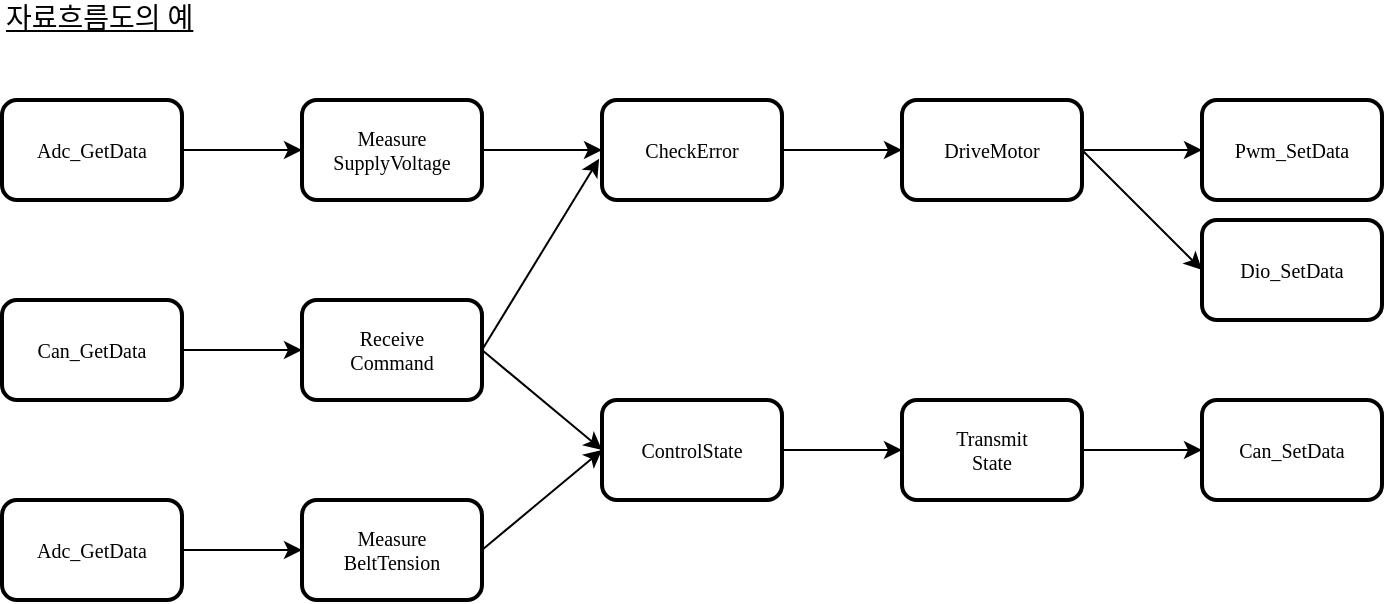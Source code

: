 <mxfile version="12.6.5" type="device" pages="8"><diagram id="qR-UG--aDTa17XOe712U" name="FIGURE 3-1"><mxGraphModel dx="1078" dy="728" grid="1" gridSize="10" guides="1" tooltips="1" connect="1" arrows="1" fold="1" page="1" pageScale="1" pageWidth="827" pageHeight="1169" math="0" shadow="0"><root><mxCell id="0"/><mxCell id="1" parent="0"/><mxCell id="2KB2j0X3UycChDFTceoi-3" value="" style="edgeStyle=orthogonalEdgeStyle;rounded=0;orthogonalLoop=1;jettySize=auto;html=1;fontFamily=Arial Unicode MS;fontSize=10;" parent="1" source="2KB2j0X3UycChDFTceoi-1" target="2KB2j0X3UycChDFTceoi-2" edge="1"><mxGeometry relative="1" as="geometry"/></mxCell><mxCell id="2KB2j0X3UycChDFTceoi-1" value="Adc_GetData" style="rounded=1;whiteSpace=wrap;html=1;fontFamily=Arial Unicode MS;fontSize=10;strokeWidth=2;" parent="1" vertex="1"><mxGeometry x="80" y="90" width="90" height="50" as="geometry"/></mxCell><mxCell id="2KB2j0X3UycChDFTceoi-5" value="" style="edgeStyle=orthogonalEdgeStyle;rounded=0;orthogonalLoop=1;jettySize=auto;html=1;fontFamily=Arial Unicode MS;fontSize=10;" parent="1" source="2KB2j0X3UycChDFTceoi-2" target="2KB2j0X3UycChDFTceoi-4" edge="1"><mxGeometry relative="1" as="geometry"/></mxCell><mxCell id="2KB2j0X3UycChDFTceoi-2" value="Measure&lt;br&gt;SupplyVoltage" style="rounded=1;whiteSpace=wrap;html=1;fontFamily=Arial Unicode MS;fontSize=10;strokeWidth=2;" parent="1" vertex="1"><mxGeometry x="230" y="90" width="90" height="50" as="geometry"/></mxCell><mxCell id="2KB2j0X3UycChDFTceoi-7" value="" style="edgeStyle=orthogonalEdgeStyle;rounded=0;orthogonalLoop=1;jettySize=auto;html=1;fontFamily=Arial Unicode MS;fontSize=10;" parent="1" source="2KB2j0X3UycChDFTceoi-4" target="2KB2j0X3UycChDFTceoi-6" edge="1"><mxGeometry relative="1" as="geometry"/></mxCell><mxCell id="2KB2j0X3UycChDFTceoi-4" value="CheckError" style="rounded=1;whiteSpace=wrap;html=1;fontFamily=Arial Unicode MS;fontSize=10;strokeWidth=2;" parent="1" vertex="1"><mxGeometry x="380" y="90" width="90" height="50" as="geometry"/></mxCell><mxCell id="2KB2j0X3UycChDFTceoi-9" value="" style="edgeStyle=orthogonalEdgeStyle;rounded=0;orthogonalLoop=1;jettySize=auto;html=1;fontFamily=Arial Unicode MS;fontSize=10;" parent="1" source="2KB2j0X3UycChDFTceoi-6" target="2KB2j0X3UycChDFTceoi-8" edge="1"><mxGeometry relative="1" as="geometry"/></mxCell><mxCell id="2KB2j0X3UycChDFTceoi-6" value="DriveMotor" style="rounded=1;whiteSpace=wrap;html=1;fontFamily=Arial Unicode MS;fontSize=10;strokeWidth=2;" parent="1" vertex="1"><mxGeometry x="530" y="90" width="90" height="50" as="geometry"/></mxCell><mxCell id="2KB2j0X3UycChDFTceoi-8" value="Pwm_SetData" style="rounded=1;whiteSpace=wrap;html=1;fontFamily=Arial Unicode MS;fontSize=10;strokeWidth=2;" parent="1" vertex="1"><mxGeometry x="680" y="90" width="90" height="50" as="geometry"/></mxCell><mxCell id="2KB2j0X3UycChDFTceoi-12" value="" style="edgeStyle=orthogonalEdgeStyle;rounded=0;orthogonalLoop=1;jettySize=auto;html=1;fontFamily=Arial Unicode MS;fontSize=10;" parent="1" source="2KB2j0X3UycChDFTceoi-10" target="2KB2j0X3UycChDFTceoi-11" edge="1"><mxGeometry relative="1" as="geometry"/></mxCell><mxCell id="2KB2j0X3UycChDFTceoi-10" value="Can_GetData" style="rounded=1;whiteSpace=wrap;html=1;fontFamily=Arial Unicode MS;fontSize=10;strokeWidth=2;" parent="1" vertex="1"><mxGeometry x="80" y="190" width="90" height="50" as="geometry"/></mxCell><mxCell id="2KB2j0X3UycChDFTceoi-14" value="" style="rounded=0;orthogonalLoop=1;jettySize=auto;html=1;fontFamily=Arial Unicode MS;fontSize=10;exitX=1;exitY=0.5;exitDx=0;exitDy=0;entryX=0;entryY=0.5;entryDx=0;entryDy=0;" parent="1" source="2KB2j0X3UycChDFTceoi-11" target="2KB2j0X3UycChDFTceoi-13" edge="1"><mxGeometry relative="1" as="geometry"/></mxCell><mxCell id="2KB2j0X3UycChDFTceoi-11" value="Receive&lt;br&gt;Command" style="rounded=1;whiteSpace=wrap;html=1;fontFamily=Arial Unicode MS;fontSize=10;strokeWidth=2;" parent="1" vertex="1"><mxGeometry x="230" y="190" width="90" height="50" as="geometry"/></mxCell><mxCell id="2KB2j0X3UycChDFTceoi-16" value="" style="edgeStyle=none;rounded=0;orthogonalLoop=1;jettySize=auto;html=1;fontFamily=Arial Unicode MS;fontSize=10;" parent="1" source="2KB2j0X3UycChDFTceoi-13" target="2KB2j0X3UycChDFTceoi-15" edge="1"><mxGeometry relative="1" as="geometry"/></mxCell><mxCell id="2KB2j0X3UycChDFTceoi-13" value="ControlState" style="rounded=1;whiteSpace=wrap;html=1;fontFamily=Arial Unicode MS;fontSize=10;strokeWidth=2;" parent="1" vertex="1"><mxGeometry x="380" y="240" width="90" height="50" as="geometry"/></mxCell><mxCell id="2KB2j0X3UycChDFTceoi-18" value="" style="edgeStyle=none;rounded=0;orthogonalLoop=1;jettySize=auto;html=1;fontFamily=Arial Unicode MS;fontSize=10;" parent="1" source="2KB2j0X3UycChDFTceoi-15" target="2KB2j0X3UycChDFTceoi-17" edge="1"><mxGeometry relative="1" as="geometry"/></mxCell><mxCell id="2KB2j0X3UycChDFTceoi-15" value="Transmit&lt;br&gt;State" style="rounded=1;whiteSpace=wrap;html=1;fontFamily=Arial Unicode MS;fontSize=10;strokeWidth=2;" parent="1" vertex="1"><mxGeometry x="530" y="240" width="90" height="50" as="geometry"/></mxCell><mxCell id="2KB2j0X3UycChDFTceoi-17" value="Can_SetData" style="rounded=1;whiteSpace=wrap;html=1;fontFamily=Arial Unicode MS;fontSize=10;strokeWidth=2;" parent="1" vertex="1"><mxGeometry x="680" y="240" width="90" height="50" as="geometry"/></mxCell><mxCell id="2KB2j0X3UycChDFTceoi-19" value="Dio_SetData" style="rounded=1;whiteSpace=wrap;html=1;fontFamily=Arial Unicode MS;fontSize=10;strokeWidth=2;" parent="1" vertex="1"><mxGeometry x="680" y="150" width="90" height="50" as="geometry"/></mxCell><mxCell id="2KB2j0X3UycChDFTceoi-20" value="" style="rounded=0;orthogonalLoop=1;jettySize=auto;html=1;fontFamily=Arial Unicode MS;fontSize=10;exitX=1;exitY=0.5;exitDx=0;exitDy=0;entryX=0;entryY=0.5;entryDx=0;entryDy=0;" parent="1" source="2KB2j0X3UycChDFTceoi-6" target="2KB2j0X3UycChDFTceoi-19" edge="1"><mxGeometry relative="1" as="geometry"><mxPoint x="630" y="125" as="sourcePoint"/><mxPoint x="690" y="125" as="targetPoint"/></mxGeometry></mxCell><mxCell id="2KB2j0X3UycChDFTceoi-21" value="" style="rounded=0;orthogonalLoop=1;jettySize=auto;html=1;fontFamily=Arial Unicode MS;fontSize=10;exitX=1;exitY=0.5;exitDx=0;exitDy=0;entryX=-0.016;entryY=0.587;entryDx=0;entryDy=0;entryPerimeter=0;" parent="1" source="2KB2j0X3UycChDFTceoi-11" target="2KB2j0X3UycChDFTceoi-4" edge="1"><mxGeometry relative="1" as="geometry"><mxPoint x="630" y="125" as="sourcePoint"/><mxPoint x="420" y="200" as="targetPoint"/></mxGeometry></mxCell><mxCell id="2KB2j0X3UycChDFTceoi-24" value="" style="edgeStyle=none;rounded=0;orthogonalLoop=1;jettySize=auto;html=1;fontFamily=Arial Unicode MS;fontSize=10;" parent="1" source="2KB2j0X3UycChDFTceoi-22" target="2KB2j0X3UycChDFTceoi-23" edge="1"><mxGeometry relative="1" as="geometry"/></mxCell><mxCell id="2KB2j0X3UycChDFTceoi-22" value="Adc_GetData" style="rounded=1;whiteSpace=wrap;html=1;fontFamily=Arial Unicode MS;fontSize=10;strokeWidth=2;" parent="1" vertex="1"><mxGeometry x="80" y="290" width="90" height="50" as="geometry"/></mxCell><mxCell id="2KB2j0X3UycChDFTceoi-23" value="Measure&lt;br&gt;BeltTension" style="rounded=1;whiteSpace=wrap;html=1;fontFamily=Arial Unicode MS;fontSize=10;strokeWidth=2;" parent="1" vertex="1"><mxGeometry x="230" y="290" width="90" height="50" as="geometry"/></mxCell><mxCell id="2KB2j0X3UycChDFTceoi-25" value="" style="rounded=0;orthogonalLoop=1;jettySize=auto;html=1;fontFamily=Arial Unicode MS;fontSize=10;exitX=1;exitY=0.5;exitDx=0;exitDy=0;entryX=0;entryY=0.5;entryDx=0;entryDy=0;" parent="1" source="2KB2j0X3UycChDFTceoi-23" target="2KB2j0X3UycChDFTceoi-13" edge="1"><mxGeometry relative="1" as="geometry"><mxPoint x="330" y="225" as="sourcePoint"/><mxPoint x="390" y="275" as="targetPoint"/></mxGeometry></mxCell><mxCell id="2KB2j0X3UycChDFTceoi-26" value="자료흐름도의 예" style="text;html=1;strokeColor=none;fillColor=none;align=left;verticalAlign=middle;whiteSpace=wrap;rounded=0;fontFamily=Arial Unicode MS;fontSize=14;fontStyle=4" parent="1" vertex="1"><mxGeometry x="80" y="40" width="110" height="20" as="geometry"/></mxCell></root></mxGraphModel></diagram><diagram id="H8m8qMmtllO3pxP5VsLW" name="FIGURE 3-2"><mxGraphModel dx="1078" dy="728" grid="1" gridSize="10" guides="1" tooltips="1" connect="1" arrows="1" fold="1" page="1" pageScale="1" pageWidth="827" pageHeight="1169" math="0" shadow="0"><root><mxCell id="9tfwrko2mtAGspsop7qL-0"/><mxCell id="9tfwrko2mtAGspsop7qL-1" parent="9tfwrko2mtAGspsop7qL-0"/><mxCell id="TzWDwYHiPp6Y3aiwXgTF-2" value="&lt;font style=&quot;font-size: 10px&quot;&gt;i16&lt;br style=&quot;font-size: 10px&quot;&gt;BeltTension&lt;br&gt;&lt;/font&gt;" style="ellipse;whiteSpace=wrap;html=1;strokeWidth=2;fontFamily=Arial Unicode MS;fontSize=10;align=center;" parent="9tfwrko2mtAGspsop7qL-1" vertex="1"><mxGeometry x="600" y="90" width="80" height="50" as="geometry"/></mxCell><mxCell id="9FgMUqMXkFwOyR7kpUv5-0" value="Adc_GetData" style="rounded=1;whiteSpace=wrap;html=1;fontFamily=Arial Unicode MS;fontSize=10;strokeWidth=2;" parent="9tfwrko2mtAGspsop7qL-1" vertex="1"><mxGeometry x="180" y="100" width="90" height="50" as="geometry"/></mxCell><mxCell id="xyWj9uhOy2YTQrXNQ91k-5" value="" style="group" parent="9tfwrko2mtAGspsop7qL-1" vertex="1" connectable="0"><mxGeometry x="110" y="80" height="80" as="geometry"/></mxCell><mxCell id="xyWj9uhOy2YTQrXNQ91k-0" value="" style="shape=flexArrow;endArrow=classic;strokeColor=#000000;strokeWidth=2;fontFamily=Arial Unicode MS;fontSize=14;width=47;endSize=9.24;align=center;html=1;" parent="xyWj9uhOy2YTQrXNQ91k-5" edge="1"><mxGeometry width="50" height="50" relative="1" as="geometry"><mxPoint as="sourcePoint"/><mxPoint y="80" as="targetPoint"/><mxPoint as="offset"/></mxGeometry></mxCell><mxCell id="xyWj9uhOy2YTQrXNQ91k-4" value="1ms&lt;br&gt;Loop" style="text;html=1;align=center;verticalAlign=middle;resizable=0;points=[];labelBackgroundColor=#ffffff;fontSize=14;fontFamily=Arial Unicode MS;rotation=-90;fontStyle=1" parent="xyWj9uhOy2YTQrXNQ91k-0" vertex="1" connectable="0"><mxGeometry x="-0.244" y="6" relative="1" as="geometry"><mxPoint x="-6" y="4.67" as="offset"/></mxGeometry></mxCell><mxCell id="xyWj9uhOy2YTQrXNQ91k-6" value="" style="endArrow=none;html=1;strokeColor=#000000;strokeWidth=2;fontFamily=Arial Unicode MS;fontSize=14;align=center;" parent="9tfwrko2mtAGspsop7qL-1" edge="1"><mxGeometry width="50" height="50" relative="1" as="geometry"><mxPoint x="690" y="160" as="sourcePoint"/><mxPoint x="130" y="160" as="targetPoint"/></mxGeometry></mxCell><mxCell id="TzWDwYHiPp6Y3aiwXgTF-0" value="Measure&lt;br&gt;BeltTension" style="rounded=1;whiteSpace=wrap;html=1;fontFamily=Arial Unicode MS;fontSize=10;strokeWidth=2;" parent="9tfwrko2mtAGspsop7qL-1" vertex="1"><mxGeometry x="380" y="90" width="90" height="50" as="geometry"/></mxCell><mxCell id="TzWDwYHiPp6Y3aiwXgTF-1" value="" style="endArrow=classic;html=1;strokeColor=#000000;strokeWidth=1;fontFamily=Arial Unicode MS;fontSize=14;align=center;exitX=0;exitY=0.5;exitDx=0;exitDy=0;entryX=1;entryY=0.5;entryDx=0;entryDy=0;" parent="9tfwrko2mtAGspsop7qL-1" source="TzWDwYHiPp6Y3aiwXgTF-0" target="9FgMUqMXkFwOyR7kpUv5-0" edge="1"><mxGeometry width="50" height="50" relative="1" as="geometry"><mxPoint x="70" y="230" as="sourcePoint"/><mxPoint x="120" y="180" as="targetPoint"/></mxGeometry></mxCell><mxCell id="TzWDwYHiPp6Y3aiwXgTF-3" value="" style="endArrow=classic;html=1;strokeColor=#000000;strokeWidth=1;fontFamily=Arial Unicode MS;fontSize=14;align=center;exitX=1;exitY=0.5;exitDx=0;exitDy=0;entryX=0;entryY=0.5;entryDx=0;entryDy=0;" parent="9tfwrko2mtAGspsop7qL-1" source="TzWDwYHiPp6Y3aiwXgTF-0" target="TzWDwYHiPp6Y3aiwXgTF-2" edge="1"><mxGeometry width="50" height="50" relative="1" as="geometry"><mxPoint x="390" y="120" as="sourcePoint"/><mxPoint x="280" y="135" as="targetPoint"/></mxGeometry></mxCell><mxCell id="TzWDwYHiPp6Y3aiwXgTF-4" value="" style="group" parent="9tfwrko2mtAGspsop7qL-1" vertex="1" connectable="0"><mxGeometry x="110" y="170" height="80" as="geometry"/></mxCell><mxCell id="TzWDwYHiPp6Y3aiwXgTF-5" value="" style="shape=flexArrow;endArrow=classic;strokeColor=#000000;strokeWidth=2;fontFamily=Arial Unicode MS;fontSize=14;width=47;endSize=9.24;align=center;html=1;" parent="TzWDwYHiPp6Y3aiwXgTF-4" edge="1"><mxGeometry width="50" height="50" relative="1" as="geometry"><mxPoint as="sourcePoint"/><mxPoint y="150" as="targetPoint"/><mxPoint as="offset"/></mxGeometry></mxCell><mxCell id="TzWDwYHiPp6Y3aiwXgTF-6" value="5ms&lt;br&gt;Loop" style="text;html=1;align=center;verticalAlign=middle;resizable=0;points=[];labelBackgroundColor=#ffffff;fontSize=14;fontFamily=Arial Unicode MS;rotation=-90;fontStyle=1" parent="TzWDwYHiPp6Y3aiwXgTF-5" vertex="1" connectable="0"><mxGeometry x="-0.244" y="6" relative="1" as="geometry"><mxPoint x="-6" y="4.67" as="offset"/></mxGeometry></mxCell><mxCell id="TzWDwYHiPp6Y3aiwXgTF-7" value="Can_GetData" style="rounded=1;whiteSpace=wrap;html=1;fontFamily=Arial Unicode MS;fontSize=10;strokeWidth=2;" parent="9tfwrko2mtAGspsop7qL-1" vertex="1"><mxGeometry x="180" y="190" width="90" height="50" as="geometry"/></mxCell><mxCell id="TzWDwYHiPp6Y3aiwXgTF-8" value="Can_SetData" style="rounded=1;whiteSpace=wrap;html=1;fontFamily=Arial Unicode MS;fontSize=10;strokeWidth=2;" parent="9tfwrko2mtAGspsop7qL-1" vertex="1"><mxGeometry x="180" y="260" width="90" height="50" as="geometry"/></mxCell><mxCell id="mBqttBA3yv8W3a504N2T-0" value="Receive&lt;br&gt;Command" style="rounded=1;whiteSpace=wrap;html=1;fontFamily=Arial Unicode MS;fontSize=10;strokeWidth=2;" parent="9tfwrko2mtAGspsop7qL-1" vertex="1"><mxGeometry x="380" y="180" width="90" height="50" as="geometry"/></mxCell><mxCell id="mBqttBA3yv8W3a504N2T-1" value="Transmit&lt;br&gt;State" style="rounded=1;whiteSpace=wrap;html=1;fontFamily=Arial Unicode MS;fontSize=10;strokeWidth=2;" parent="9tfwrko2mtAGspsop7qL-1" vertex="1"><mxGeometry x="380" y="250" width="90" height="50" as="geometry"/></mxCell><mxCell id="eCZavBISekjphGjpwk4U-0" value="&lt;font style=&quot;font-size: 10px&quot;&gt;enu&lt;br style=&quot;font-size: 10px&quot;&gt;Command&lt;br&gt;&lt;/font&gt;" style="ellipse;whiteSpace=wrap;html=1;strokeWidth=2;fontFamily=Arial Unicode MS;fontSize=10;align=center;" parent="9tfwrko2mtAGspsop7qL-1" vertex="1"><mxGeometry x="600" y="180" width="80" height="50" as="geometry"/></mxCell><mxCell id="eCZavBISekjphGjpwk4U-1" value="" style="endArrow=classic;html=1;strokeColor=#000000;strokeWidth=1;fontFamily=Arial Unicode MS;fontSize=14;align=center;exitX=1;exitY=0.5;exitDx=0;exitDy=0;entryX=0;entryY=0.5;entryDx=0;entryDy=0;" parent="9tfwrko2mtAGspsop7qL-1" source="mBqttBA3yv8W3a504N2T-0" target="eCZavBISekjphGjpwk4U-0" edge="1"><mxGeometry width="50" height="50" relative="1" as="geometry"><mxPoint x="480" y="125" as="sourcePoint"/><mxPoint x="580.0" y="120" as="targetPoint"/></mxGeometry></mxCell><mxCell id="eCZavBISekjphGjpwk4U-2" value="" style="endArrow=classic;html=1;strokeColor=#000000;strokeWidth=1;fontFamily=Arial Unicode MS;fontSize=14;align=center;exitX=0;exitY=0.5;exitDx=0;exitDy=0;entryX=1;entryY=0.5;entryDx=0;entryDy=0;" parent="9tfwrko2mtAGspsop7qL-1" source="mBqttBA3yv8W3a504N2T-0" target="TzWDwYHiPp6Y3aiwXgTF-7" edge="1"><mxGeometry width="50" height="50" relative="1" as="geometry"><mxPoint x="390" y="125" as="sourcePoint"/><mxPoint x="280" y="135" as="targetPoint"/></mxGeometry></mxCell><mxCell id="eCZavBISekjphGjpwk4U-3" value="" style="endArrow=classic;html=1;strokeColor=#000000;strokeWidth=1;fontFamily=Arial Unicode MS;fontSize=14;align=center;exitX=0;exitY=0.5;exitDx=0;exitDy=0;entryX=1;entryY=0.5;entryDx=0;entryDy=0;" parent="9tfwrko2mtAGspsop7qL-1" source="mBqttBA3yv8W3a504N2T-1" target="TzWDwYHiPp6Y3aiwXgTF-8" edge="1"><mxGeometry width="50" height="50" relative="1" as="geometry"><mxPoint x="390" y="220" as="sourcePoint"/><mxPoint x="280" y="225" as="targetPoint"/></mxGeometry></mxCell><mxCell id="eCZavBISekjphGjpwk4U-4" value="" style="endArrow=none;html=1;strokeColor=#000000;strokeWidth=2;fontFamily=Arial Unicode MS;fontSize=14;align=center;" parent="9tfwrko2mtAGspsop7qL-1" edge="1"><mxGeometry width="50" height="50" relative="1" as="geometry"><mxPoint x="690" y="320" as="sourcePoint"/><mxPoint x="130" y="320" as="targetPoint"/></mxGeometry></mxCell><mxCell id="eCZavBISekjphGjpwk4U-5" value="" style="group" parent="9tfwrko2mtAGspsop7qL-1" vertex="1" connectable="0"><mxGeometry x="110" y="330" height="80" as="geometry"/></mxCell><mxCell id="eCZavBISekjphGjpwk4U-6" value="" style="shape=flexArrow;endArrow=classic;strokeColor=#000000;strokeWidth=2;fontFamily=Arial Unicode MS;fontSize=14;width=47;endSize=9.24;align=center;html=1;" parent="eCZavBISekjphGjpwk4U-5" edge="1"><mxGeometry width="50" height="50" relative="1" as="geometry"><mxPoint as="sourcePoint"/><mxPoint y="280" as="targetPoint"/><mxPoint as="offset"/></mxGeometry></mxCell><mxCell id="eCZavBISekjphGjpwk4U-7" value="10ms&lt;br&gt;Loop" style="text;html=1;align=center;verticalAlign=middle;resizable=0;points=[];labelBackgroundColor=#ffffff;fontSize=14;fontFamily=Arial Unicode MS;rotation=-90;fontStyle=1" parent="eCZavBISekjphGjpwk4U-6" vertex="1" connectable="0"><mxGeometry x="-0.244" y="6" relative="1" as="geometry"><mxPoint x="-6" y="17.71" as="offset"/></mxGeometry></mxCell><mxCell id="eCZavBISekjphGjpwk4U-8" value="Adc_GetData" style="rounded=1;whiteSpace=wrap;html=1;fontFamily=Arial Unicode MS;fontSize=10;strokeWidth=2;" parent="9tfwrko2mtAGspsop7qL-1" vertex="1"><mxGeometry x="180" y="340" width="90" height="50" as="geometry"/></mxCell><mxCell id="iW0-Bbv-VVSgKGpcaVSo-0" value="Measure&lt;br&gt;SupplyVoltage" style="rounded=1;whiteSpace=wrap;html=1;fontFamily=Arial Unicode MS;fontSize=10;strokeWidth=2;" parent="9tfwrko2mtAGspsop7qL-1" vertex="1"><mxGeometry x="380" y="330" width="90" height="50" as="geometry"/></mxCell><mxCell id="iW0-Bbv-VVSgKGpcaVSo-1" value="CheckError" style="rounded=1;whiteSpace=wrap;html=1;fontFamily=Arial Unicode MS;fontSize=10;strokeWidth=2;" parent="9tfwrko2mtAGspsop7qL-1" vertex="1"><mxGeometry x="380" y="400" width="90" height="50" as="geometry"/></mxCell><mxCell id="iW0-Bbv-VVSgKGpcaVSo-2" value="ControlState" style="rounded=1;whiteSpace=wrap;html=1;fontFamily=Arial Unicode MS;fontSize=10;strokeWidth=2;" parent="9tfwrko2mtAGspsop7qL-1" vertex="1"><mxGeometry x="380" y="470" width="90" height="50" as="geometry"/></mxCell><mxCell id="iW0-Bbv-VVSgKGpcaVSo-3" value="DriveMotor" style="rounded=1;whiteSpace=wrap;html=1;fontFamily=Arial Unicode MS;fontSize=10;strokeWidth=2;" parent="9tfwrko2mtAGspsop7qL-1" vertex="1"><mxGeometry x="380" y="540" width="90" height="50" as="geometry"/></mxCell><mxCell id="iW0-Bbv-VVSgKGpcaVSo-4" value="" style="endArrow=none;html=1;strokeColor=#000000;strokeWidth=2;fontFamily=Arial Unicode MS;fontSize=14;align=center;" parent="9tfwrko2mtAGspsop7qL-1" edge="1"><mxGeometry width="50" height="50" relative="1" as="geometry"><mxPoint x="690" y="610" as="sourcePoint"/><mxPoint x="130" y="610" as="targetPoint"/></mxGeometry></mxCell><mxCell id="iW0-Bbv-VVSgKGpcaVSo-5" value="Pwm_SetData" style="rounded=1;whiteSpace=wrap;html=1;fontFamily=Arial Unicode MS;fontSize=10;strokeWidth=2;" parent="9tfwrko2mtAGspsop7qL-1" vertex="1"><mxGeometry x="180" y="480" width="90" height="50" as="geometry"/></mxCell><mxCell id="iW0-Bbv-VVSgKGpcaVSo-6" value="Dio_SetData" style="rounded=1;whiteSpace=wrap;html=1;fontFamily=Arial Unicode MS;fontSize=10;strokeWidth=2;" parent="9tfwrko2mtAGspsop7qL-1" vertex="1"><mxGeometry x="180" y="550" width="90" height="50" as="geometry"/></mxCell><mxCell id="iW0-Bbv-VVSgKGpcaVSo-7" value="&lt;font style=&quot;font-size: 10px&quot;&gt;i16&lt;br style=&quot;font-size: 10px&quot;&gt;SupplyVoltage&lt;br&gt;&lt;/font&gt;" style="ellipse;whiteSpace=wrap;html=1;strokeWidth=2;fontFamily=Arial Unicode MS;fontSize=10;align=center;" parent="9tfwrko2mtAGspsop7qL-1" vertex="1"><mxGeometry x="600" y="330" width="80" height="50" as="geometry"/></mxCell><mxCell id="iW0-Bbv-VVSgKGpcaVSo-8" value="u8&lt;br style=&quot;font-size: 10px;&quot;&gt;ErrorCode" style="ellipse;whiteSpace=wrap;html=1;strokeWidth=2;fontFamily=Arial Unicode MS;fontSize=10;align=center;" parent="9tfwrko2mtAGspsop7qL-1" vertex="1"><mxGeometry x="600" y="400" width="80" height="50" as="geometry"/></mxCell><mxCell id="iW0-Bbv-VVSgKGpcaVSo-9" value="enu&lt;br style=&quot;font-size: 10px;&quot;&gt;State" style="ellipse;whiteSpace=wrap;html=1;strokeWidth=2;fontFamily=Arial Unicode MS;fontSize=10;align=center;" parent="9tfwrko2mtAGspsop7qL-1" vertex="1"><mxGeometry x="600" y="470" width="80" height="50" as="geometry"/></mxCell><mxCell id="iW0-Bbv-VVSgKGpcaVSo-10" value="i16&lt;br style=&quot;font-size: 10px&quot;&gt;BeltTension&lt;br style=&quot;font-size: 10px&quot;&gt;Ref" style="ellipse;whiteSpace=wrap;html=1;strokeWidth=2;fontFamily=Arial Unicode MS;fontSize=10;align=center;" parent="9tfwrko2mtAGspsop7qL-1" vertex="1"><mxGeometry x="600" y="540" width="80" height="50" as="geometry"/></mxCell><mxCell id="iW0-Bbv-VVSgKGpcaVSo-13" value="" style="endArrow=classic;html=1;strokeColor=#000000;strokeWidth=1;fontFamily=Arial Unicode MS;fontSize=14;align=center;exitX=1;exitY=0.5;exitDx=0;exitDy=0;entryX=0;entryY=0.5;entryDx=0;entryDy=0;" parent="9tfwrko2mtAGspsop7qL-1" source="iW0-Bbv-VVSgKGpcaVSo-0" target="iW0-Bbv-VVSgKGpcaVSo-7" edge="1"><mxGeometry width="50" height="50" relative="1" as="geometry"><mxPoint x="470" y="390" as="sourcePoint"/><mxPoint x="570.0" y="390" as="targetPoint"/></mxGeometry></mxCell><mxCell id="iW0-Bbv-VVSgKGpcaVSo-14" value="" style="endArrow=classic;html=1;strokeColor=#000000;strokeWidth=1;fontFamily=Arial Unicode MS;fontSize=14;align=center;exitX=1;exitY=0.5;exitDx=0;exitDy=0;entryX=0;entryY=0.5;entryDx=0;entryDy=0;" parent="9tfwrko2mtAGspsop7qL-1" source="iW0-Bbv-VVSgKGpcaVSo-1" target="iW0-Bbv-VVSgKGpcaVSo-8" edge="1"><mxGeometry width="50" height="50" relative="1" as="geometry"><mxPoint x="480" y="365" as="sourcePoint"/><mxPoint x="580.0" y="365" as="targetPoint"/></mxGeometry></mxCell><mxCell id="iW0-Bbv-VVSgKGpcaVSo-15" value="" style="endArrow=classic;html=1;strokeColor=#000000;strokeWidth=1;fontFamily=Arial Unicode MS;fontSize=14;align=center;exitX=1;exitY=0.5;exitDx=0;exitDy=0;entryX=0;entryY=0.5;entryDx=0;entryDy=0;" parent="9tfwrko2mtAGspsop7qL-1" source="iW0-Bbv-VVSgKGpcaVSo-2" target="iW0-Bbv-VVSgKGpcaVSo-9" edge="1"><mxGeometry width="50" height="50" relative="1" as="geometry"><mxPoint x="490" y="375" as="sourcePoint"/><mxPoint x="590.0" y="375" as="targetPoint"/></mxGeometry></mxCell><mxCell id="iW0-Bbv-VVSgKGpcaVSo-17" value="" style="endArrow=classic;html=1;strokeColor=#000000;strokeWidth=1;fontFamily=Arial Unicode MS;fontSize=14;align=center;exitX=0;exitY=0.5;exitDx=0;exitDy=0;entryX=1;entryY=0.5;entryDx=0;entryDy=0;" parent="9tfwrko2mtAGspsop7qL-1" source="iW0-Bbv-VVSgKGpcaVSo-0" target="eCZavBISekjphGjpwk4U-8" edge="1"><mxGeometry width="50" height="50" relative="1" as="geometry"><mxPoint x="390" y="285" as="sourcePoint"/><mxPoint x="280" y="295" as="targetPoint"/></mxGeometry></mxCell><mxCell id="iW0-Bbv-VVSgKGpcaVSo-18" value="" style="endArrow=classic;html=1;strokeColor=#000000;strokeWidth=1;fontFamily=Arial Unicode MS;fontSize=14;align=center;exitX=0;exitY=0.5;exitDx=0;exitDy=0;entryX=1;entryY=0.5;entryDx=0;entryDy=0;" parent="9tfwrko2mtAGspsop7qL-1" source="iW0-Bbv-VVSgKGpcaVSo-3" target="iW0-Bbv-VVSgKGpcaVSo-6" edge="1"><mxGeometry width="50" height="50" relative="1" as="geometry"><mxPoint x="400" y="295" as="sourcePoint"/><mxPoint x="290" y="305" as="targetPoint"/></mxGeometry></mxCell><mxCell id="iW0-Bbv-VVSgKGpcaVSo-19" value="" style="endArrow=classic;html=1;strokeColor=#000000;strokeWidth=1;fontFamily=Arial Unicode MS;fontSize=14;align=center;exitX=0;exitY=0.5;exitDx=0;exitDy=0;entryX=1;entryY=0.5;entryDx=0;entryDy=0;" parent="9tfwrko2mtAGspsop7qL-1" source="iW0-Bbv-VVSgKGpcaVSo-3" target="iW0-Bbv-VVSgKGpcaVSo-5" edge="1"><mxGeometry width="50" height="50" relative="1" as="geometry"><mxPoint x="410" y="305" as="sourcePoint"/><mxPoint x="300" y="315" as="targetPoint"/></mxGeometry></mxCell><mxCell id="w_SQvXu8Aic7FpkfXJBL-0" value="" style="endArrow=classic;html=1;strokeColor=#000000;strokeWidth=1;fontFamily=Arial Unicode MS;fontSize=14;align=center;exitX=0;exitY=0;exitDx=0;exitDy=0;entryX=1;entryY=0.5;entryDx=0;entryDy=0;" parent="9tfwrko2mtAGspsop7qL-1" source="iW0-Bbv-VVSgKGpcaVSo-9" target="mBqttBA3yv8W3a504N2T-1" edge="1"><mxGeometry width="50" height="50" relative="1" as="geometry"><mxPoint x="480" y="215" as="sourcePoint"/><mxPoint x="580.0" y="215" as="targetPoint"/></mxGeometry></mxCell><mxCell id="w_SQvXu8Aic7FpkfXJBL-1" value="" style="endArrow=classic;html=1;strokeColor=#000000;strokeWidth=1;fontFamily=Arial Unicode MS;fontSize=14;align=center;exitX=0;exitY=1;exitDx=0;exitDy=0;entryX=1;entryY=0;entryDx=0;entryDy=0;" parent="9tfwrko2mtAGspsop7qL-1" source="eCZavBISekjphGjpwk4U-0" target="iW0-Bbv-VVSgKGpcaVSo-1" edge="1"><mxGeometry width="50" height="50" relative="1" as="geometry"><mxPoint x="595.974" y="483.861" as="sourcePoint"/><mxPoint x="480" y="285" as="targetPoint"/></mxGeometry></mxCell><mxCell id="w_SQvXu8Aic7FpkfXJBL-3" value="" style="endArrow=classic;html=1;strokeColor=#000000;strokeWidth=1;fontFamily=Arial Unicode MS;fontSize=14;align=center;exitX=0;exitY=1;exitDx=0;exitDy=0;entryX=1;entryY=0.25;entryDx=0;entryDy=0;" parent="9tfwrko2mtAGspsop7qL-1" source="eCZavBISekjphGjpwk4U-0" target="iW0-Bbv-VVSgKGpcaVSo-2" edge="1"><mxGeometry width="50" height="50" relative="1" as="geometry"><mxPoint x="595.974" y="236.139" as="sourcePoint"/><mxPoint x="480" y="410" as="targetPoint"/></mxGeometry></mxCell><mxCell id="w_SQvXu8Aic7FpkfXJBL-4" value="" style="endArrow=classic;html=1;strokeColor=#000000;strokeWidth=1;fontFamily=Arial Unicode MS;fontSize=14;align=center;exitX=0;exitY=1;exitDx=0;exitDy=0;" parent="9tfwrko2mtAGspsop7qL-1" source="TzWDwYHiPp6Y3aiwXgTF-2" edge="1"><mxGeometry width="50" height="50" relative="1" as="geometry"><mxPoint x="595.974" y="236.139" as="sourcePoint"/><mxPoint x="470" y="470" as="targetPoint"/></mxGeometry></mxCell><mxCell id="w_SQvXu8Aic7FpkfXJBL-5" value="" style="endArrow=classic;html=1;strokeColor=#000000;strokeWidth=1;fontFamily=Arial Unicode MS;fontSize=14;align=center;exitX=0;exitY=1;exitDx=0;exitDy=0;entryX=1;entryY=0.25;entryDx=0;entryDy=0;" parent="9tfwrko2mtAGspsop7qL-1" source="iW0-Bbv-VVSgKGpcaVSo-7" target="iW0-Bbv-VVSgKGpcaVSo-1" edge="1"><mxGeometry width="50" height="50" relative="1" as="geometry"><mxPoint x="595.974" y="236.139" as="sourcePoint"/><mxPoint x="480" y="480" as="targetPoint"/></mxGeometry></mxCell><mxCell id="w_SQvXu8Aic7FpkfXJBL-6" value="" style="endArrow=classic;html=1;strokeColor=#000000;strokeWidth=1;fontFamily=Arial Unicode MS;fontSize=14;align=center;exitX=0;exitY=1;exitDx=0;exitDy=0;entryX=1;entryY=0;entryDx=0;entryDy=0;" parent="9tfwrko2mtAGspsop7qL-1" source="iW0-Bbv-VVSgKGpcaVSo-8" target="iW0-Bbv-VVSgKGpcaVSo-3" edge="1"><mxGeometry width="50" height="50" relative="1" as="geometry"><mxPoint x="595.974" y="386.139" as="sourcePoint"/><mxPoint x="480" y="422.5" as="targetPoint"/></mxGeometry></mxCell><mxCell id="w_SQvXu8Aic7FpkfXJBL-7" value="" style="endArrow=classic;html=1;strokeColor=#000000;strokeWidth=1;fontFamily=Arial Unicode MS;fontSize=14;align=center;exitX=0;exitY=1;exitDx=0;exitDy=0;entryX=1;entryY=0.25;entryDx=0;entryDy=0;" parent="9tfwrko2mtAGspsop7qL-1" source="iW0-Bbv-VVSgKGpcaVSo-9" target="iW0-Bbv-VVSgKGpcaVSo-3" edge="1"><mxGeometry width="50" height="50" relative="1" as="geometry"><mxPoint x="595.974" y="456.139" as="sourcePoint"/><mxPoint x="480" y="550" as="targetPoint"/></mxGeometry></mxCell><mxCell id="w_SQvXu8Aic7FpkfXJBL-8" value="" style="endArrow=classic;html=1;strokeColor=#000000;strokeWidth=1;fontFamily=Arial Unicode MS;fontSize=14;align=center;exitX=1;exitY=0.5;exitDx=0;exitDy=0;entryX=0;entryY=0.5;entryDx=0;entryDy=0;" parent="9tfwrko2mtAGspsop7qL-1" source="iW0-Bbv-VVSgKGpcaVSo-2" target="iW0-Bbv-VVSgKGpcaVSo-10" edge="1"><mxGeometry width="50" height="50" relative="1" as="geometry"><mxPoint x="480" y="505" as="sourcePoint"/><mxPoint x="580.0" y="505" as="targetPoint"/></mxGeometry></mxCell><mxCell id="YDIr167r0lY2ex03ya_5-0" value="절차지향형 소프트웨어" style="text;html=1;strokeColor=none;fillColor=none;align=left;verticalAlign=middle;whiteSpace=wrap;rounded=0;fontFamily=Arial Unicode MS;fontSize=14;fontStyle=4" parent="9tfwrko2mtAGspsop7qL-1" vertex="1"><mxGeometry x="80" y="40" width="200" height="20" as="geometry"/></mxCell></root></mxGraphModel></diagram><diagram id="jTM3QPSr5anNoUd2rDuD" name="FIGURE 3-3"><mxGraphModel dx="1078" dy="728" grid="1" gridSize="10" guides="1" tooltips="1" connect="1" arrows="1" fold="1" page="1" pageScale="1" pageWidth="827" pageHeight="1169" math="0" shadow="0"><root><mxCell id="Q4A3yHLDmXHxMcZ-rRj6-0"/><mxCell id="Q4A3yHLDmXHxMcZ-rRj6-1" parent="Q4A3yHLDmXHxMcZ-rRj6-0"/><mxCell id="X8uPwcR52-w2kRDa9zZ5-0" value="자료흐름도" style="text;html=1;strokeColor=none;fillColor=none;align=left;verticalAlign=middle;whiteSpace=wrap;rounded=0;fontFamily=Arial Unicode MS;fontSize=14;fontStyle=4" parent="Q4A3yHLDmXHxMcZ-rRj6-1" vertex="1"><mxGeometry x="80" y="40" width="200" height="20" as="geometry"/></mxCell><mxCell id="ohs-5xVCJkDioQXCR8MK-0" value="" style="edgeStyle=orthogonalEdgeStyle;rounded=0;orthogonalLoop=1;jettySize=auto;html=1;fontFamily=Arial Unicode MS;fontSize=10;" parent="Q4A3yHLDmXHxMcZ-rRj6-1" source="ohs-5xVCJkDioQXCR8MK-1" target="ohs-5xVCJkDioQXCR8MK-3" edge="1"><mxGeometry relative="1" as="geometry"/></mxCell><mxCell id="ohs-5xVCJkDioQXCR8MK-1" value="Adc_GetData" style="rounded=1;whiteSpace=wrap;html=1;fontFamily=Arial Unicode MS;fontSize=10;strokeWidth=2;" parent="Q4A3yHLDmXHxMcZ-rRj6-1" vertex="1"><mxGeometry x="20" y="120" width="90" height="50" as="geometry"/></mxCell><mxCell id="ohs-5xVCJkDioQXCR8MK-2" value="" style="edgeStyle=orthogonalEdgeStyle;rounded=0;orthogonalLoop=1;jettySize=auto;html=1;fontFamily=Arial Unicode MS;fontSize=10;exitX=1;exitY=0.5;exitDx=0;exitDy=0;" parent="Q4A3yHLDmXHxMcZ-rRj6-1" source="xXccvtMaVbxNj7HIZePf-4" target="ohs-5xVCJkDioQXCR8MK-5" edge="1"><mxGeometry relative="1" as="geometry"><mxPoint x="370" y="130" as="sourcePoint"/></mxGeometry></mxCell><mxCell id="ohs-5xVCJkDioQXCR8MK-4" value="" style="edgeStyle=orthogonalEdgeStyle;rounded=0;orthogonalLoop=1;jettySize=auto;html=1;fontFamily=Arial Unicode MS;fontSize=10;exitX=1;exitY=0.5;exitDx=0;exitDy=0;" parent="Q4A3yHLDmXHxMcZ-rRj6-1" source="xXccvtMaVbxNj7HIZePf-5" target="ohs-5xVCJkDioQXCR8MK-7" edge="1"><mxGeometry relative="1" as="geometry"><mxPoint x="509.999" y="144.857" as="sourcePoint"/></mxGeometry></mxCell><mxCell id="ohs-5xVCJkDioQXCR8MK-6" value="" style="edgeStyle=orthogonalEdgeStyle;rounded=0;orthogonalLoop=1;jettySize=auto;html=1;fontFamily=Arial Unicode MS;fontSize=10;" parent="Q4A3yHLDmXHxMcZ-rRj6-1" source="ohs-5xVCJkDioQXCR8MK-7" target="ohs-5xVCJkDioQXCR8MK-8" edge="1"><mxGeometry relative="1" as="geometry"/></mxCell><mxCell id="ohs-5xVCJkDioQXCR8MK-8" value="Pwm_SetData" style="rounded=1;whiteSpace=wrap;html=1;fontFamily=Arial Unicode MS;fontSize=10;strokeWidth=2;" parent="Q4A3yHLDmXHxMcZ-rRj6-1" vertex="1"><mxGeometry x="710" y="120" width="90" height="50" as="geometry"/></mxCell><mxCell id="ohs-5xVCJkDioQXCR8MK-9" value="" style="edgeStyle=orthogonalEdgeStyle;rounded=0;orthogonalLoop=1;jettySize=auto;html=1;fontFamily=Arial Unicode MS;fontSize=10;" parent="Q4A3yHLDmXHxMcZ-rRj6-1" source="ohs-5xVCJkDioQXCR8MK-10" target="ohs-5xVCJkDioQXCR8MK-12" edge="1"><mxGeometry relative="1" as="geometry"/></mxCell><mxCell id="ohs-5xVCJkDioQXCR8MK-10" value="Can_GetData" style="rounded=1;whiteSpace=wrap;html=1;fontFamily=Arial Unicode MS;fontSize=10;strokeWidth=2;" parent="Q4A3yHLDmXHxMcZ-rRj6-1" vertex="1"><mxGeometry x="20" y="220" width="90" height="50" as="geometry"/></mxCell><mxCell id="ohs-5xVCJkDioQXCR8MK-11" value="" style="rounded=0;orthogonalLoop=1;jettySize=auto;html=1;fontFamily=Arial Unicode MS;fontSize=10;exitX=1;exitY=1;exitDx=0;exitDy=0;entryX=0;entryY=0.5;entryDx=0;entryDy=0;" parent="Q4A3yHLDmXHxMcZ-rRj6-1" source="xXccvtMaVbxNj7HIZePf-3" target="ohs-5xVCJkDioQXCR8MK-14" edge="1"><mxGeometry relative="1" as="geometry"><mxPoint x="350" y="255" as="sourcePoint"/></mxGeometry></mxCell><mxCell id="ohs-5xVCJkDioQXCR8MK-13" value="" style="edgeStyle=none;rounded=0;orthogonalLoop=1;jettySize=auto;html=1;fontFamily=Arial Unicode MS;fontSize=10;entryX=0;entryY=0.5;entryDx=0;entryDy=0;" parent="Q4A3yHLDmXHxMcZ-rRj6-1" source="ohs-5xVCJkDioQXCR8MK-14" target="xXccvtMaVbxNj7HIZePf-6" edge="1"><mxGeometry relative="1" as="geometry"><mxPoint x="490" y="295" as="targetPoint"/></mxGeometry></mxCell><mxCell id="ohs-5xVCJkDioQXCR8MK-15" value="" style="edgeStyle=none;rounded=0;orthogonalLoop=1;jettySize=auto;html=1;fontFamily=Arial Unicode MS;fontSize=10;" parent="Q4A3yHLDmXHxMcZ-rRj6-1" source="ohs-5xVCJkDioQXCR8MK-16" target="ohs-5xVCJkDioQXCR8MK-17" edge="1"><mxGeometry relative="1" as="geometry"/></mxCell><mxCell id="ohs-5xVCJkDioQXCR8MK-17" value="Can_SetData" style="rounded=1;whiteSpace=wrap;html=1;fontFamily=Arial Unicode MS;fontSize=10;strokeWidth=2;" parent="Q4A3yHLDmXHxMcZ-rRj6-1" vertex="1"><mxGeometry x="710" y="270" width="90" height="50" as="geometry"/></mxCell><mxCell id="ohs-5xVCJkDioQXCR8MK-18" value="Dio_SetData" style="rounded=1;whiteSpace=wrap;html=1;fontFamily=Arial Unicode MS;fontSize=10;strokeWidth=2;" parent="Q4A3yHLDmXHxMcZ-rRj6-1" vertex="1"><mxGeometry x="710" y="180" width="90" height="50" as="geometry"/></mxCell><mxCell id="ohs-5xVCJkDioQXCR8MK-19" value="" style="rounded=0;orthogonalLoop=1;jettySize=auto;html=1;fontFamily=Arial Unicode MS;fontSize=10;exitX=1;exitY=0.5;exitDx=0;exitDy=0;entryX=0;entryY=0.5;entryDx=0;entryDy=0;" parent="Q4A3yHLDmXHxMcZ-rRj6-1" source="ohs-5xVCJkDioQXCR8MK-7" target="ohs-5xVCJkDioQXCR8MK-18" edge="1"><mxGeometry relative="1" as="geometry"><mxPoint x="630" y="155" as="sourcePoint"/><mxPoint x="690" y="155" as="targetPoint"/></mxGeometry></mxCell><mxCell id="ohs-5xVCJkDioQXCR8MK-20" value="" style="rounded=0;orthogonalLoop=1;jettySize=auto;html=1;fontFamily=Arial Unicode MS;fontSize=10;exitX=1;exitY=0;exitDx=0;exitDy=0;entryX=-0.016;entryY=0.587;entryDx=0;entryDy=0;entryPerimeter=0;" parent="Q4A3yHLDmXHxMcZ-rRj6-1" source="xXccvtMaVbxNj7HIZePf-3" target="ohs-5xVCJkDioQXCR8MK-5" edge="1"><mxGeometry relative="1" as="geometry"><mxPoint x="350" y="235" as="sourcePoint"/><mxPoint x="420" y="230" as="targetPoint"/></mxGeometry></mxCell><mxCell id="ohs-5xVCJkDioQXCR8MK-21" value="" style="edgeStyle=none;rounded=0;orthogonalLoop=1;jettySize=auto;html=1;fontFamily=Arial Unicode MS;fontSize=10;" parent="Q4A3yHLDmXHxMcZ-rRj6-1" source="ohs-5xVCJkDioQXCR8MK-22" target="ohs-5xVCJkDioQXCR8MK-23" edge="1"><mxGeometry relative="1" as="geometry"/></mxCell><mxCell id="ohs-5xVCJkDioQXCR8MK-22" value="Adc_GetData" style="rounded=1;whiteSpace=wrap;html=1;fontFamily=Arial Unicode MS;fontSize=10;strokeWidth=2;" parent="Q4A3yHLDmXHxMcZ-rRj6-1" vertex="1"><mxGeometry x="20" y="320" width="90" height="50" as="geometry"/></mxCell><mxCell id="ohs-5xVCJkDioQXCR8MK-24" value="" style="rounded=0;orthogonalLoop=1;jettySize=auto;html=1;fontFamily=Arial Unicode MS;fontSize=10;exitX=1;exitY=0;exitDx=0;exitDy=0;entryX=0;entryY=0.5;entryDx=0;entryDy=0;" parent="Q4A3yHLDmXHxMcZ-rRj6-1" source="xXccvtMaVbxNj7HIZePf-2" target="ohs-5xVCJkDioQXCR8MK-14" edge="1"><mxGeometry relative="1" as="geometry"><mxPoint x="357.071" y="312.929" as="sourcePoint"/><mxPoint x="390" y="305" as="targetPoint"/></mxGeometry></mxCell><mxCell id="ohs-5xVCJkDioQXCR8MK-39" value="" style="edgeStyle=elbowEdgeStyle;rounded=0;orthogonalLoop=1;jettySize=auto;elbow=vertical;html=1;strokeColor=#000000;strokeWidth=2;fontFamily=Arial Unicode MS;fontSize=14;exitX=1;exitY=0.5;exitDx=0;exitDy=0;" parent="Q4A3yHLDmXHxMcZ-rRj6-1" source="xXccvtMaVbxNj7HIZePf-6" target="ohs-5xVCJkDioQXCR8MK-16" edge="1"><mxGeometry relative="1" as="geometry"><mxPoint x="509.999" y="295.143" as="sourcePoint"/></mxGeometry></mxCell><mxCell id="ohs-5xVCJkDioQXCR8MK-42" value="" style="edgeStyle=orthogonalEdgeStyle;rounded=0;orthogonalLoop=1;jettySize=auto;html=1;fontFamily=Arial Unicode MS;fontSize=10;entryX=0;entryY=0.5;entryDx=0;entryDy=0;" parent="Q4A3yHLDmXHxMcZ-rRj6-1" source="ohs-5xVCJkDioQXCR8MK-3" target="xXccvtMaVbxNj7HIZePf-4" edge="1"><mxGeometry relative="1" as="geometry"><mxPoint x="320" y="145" as="sourcePoint"/><mxPoint x="340" y="145" as="targetPoint"/></mxGeometry></mxCell><mxCell id="ohs-5xVCJkDioQXCR8MK-44" value="" style="rounded=0;orthogonalLoop=1;jettySize=auto;html=1;fontFamily=Arial Unicode MS;fontSize=10;exitX=1;exitY=0.5;exitDx=0;exitDy=0;entryX=0;entryY=0.5;entryDx=0;entryDy=0;" parent="Q4A3yHLDmXHxMcZ-rRj6-1" source="ohs-5xVCJkDioQXCR8MK-23" target="xXccvtMaVbxNj7HIZePf-2" edge="1"><mxGeometry relative="1" as="geometry"><mxPoint x="320" y="345" as="sourcePoint"/><mxPoint x="342.929" y="327.071" as="targetPoint"/></mxGeometry></mxCell><mxCell id="ohs-5xVCJkDioQXCR8MK-46" value="" style="rounded=0;orthogonalLoop=1;jettySize=auto;html=1;fontFamily=Arial Unicode MS;fontSize=10;exitX=1;exitY=0.5;exitDx=0;exitDy=0;entryX=0;entryY=0.5;entryDx=0;entryDy=0;" parent="Q4A3yHLDmXHxMcZ-rRj6-1" source="ohs-5xVCJkDioQXCR8MK-12" target="xXccvtMaVbxNj7HIZePf-3" edge="1"><mxGeometry relative="1" as="geometry"><mxPoint x="360.0" y="260" as="sourcePoint"/><mxPoint x="340" y="245" as="targetPoint"/></mxGeometry></mxCell><mxCell id="ohs-5xVCJkDioQXCR8MK-48" value="" style="edgeStyle=orthogonalEdgeStyle;rounded=0;orthogonalLoop=1;jettySize=auto;html=1;fontFamily=Arial Unicode MS;fontSize=10;entryX=0;entryY=0.5;entryDx=0;entryDy=0;" parent="Q4A3yHLDmXHxMcZ-rRj6-1" source="ohs-5xVCJkDioQXCR8MK-5" target="xXccvtMaVbxNj7HIZePf-5" edge="1"><mxGeometry relative="1" as="geometry"><mxPoint x="470" y="145" as="sourcePoint"/><mxPoint x="490.001" y="144.857" as="targetPoint"/></mxGeometry></mxCell><mxCell id="ohs-5xVCJkDioQXCR8MK-50" value="" style="rounded=0;orthogonalLoop=1;jettySize=auto;html=1;fontFamily=Arial Unicode MS;fontSize=10;exitX=0.993;exitY=0.462;exitDx=0;exitDy=0;entryX=0;entryY=1;entryDx=0;entryDy=0;exitPerimeter=0;" parent="Q4A3yHLDmXHxMcZ-rRj6-1" source="ohs-5xVCJkDioQXCR8MK-14" target="xXccvtMaVbxNj7HIZePf-0" edge="1"><mxGeometry relative="1" as="geometry"><mxPoint x="360" y="245" as="sourcePoint"/><mxPoint x="500" y="220" as="targetPoint"/></mxGeometry></mxCell><mxCell id="ohs-5xVCJkDioQXCR8MK-51" value="" style="rounded=0;orthogonalLoop=1;jettySize=auto;html=1;fontFamily=Arial Unicode MS;fontSize=10;exitX=1;exitY=0;exitDx=0;exitDy=0;entryX=0;entryY=0.5;entryDx=0;entryDy=0;" parent="Q4A3yHLDmXHxMcZ-rRj6-1" source="xXccvtMaVbxNj7HIZePf-0" target="ohs-5xVCJkDioQXCR8MK-7" edge="1"><mxGeometry relative="1" as="geometry"><mxPoint x="507.071" y="202.929" as="sourcePoint"/><mxPoint x="502.929" y="227.071" as="targetPoint"/></mxGeometry></mxCell><mxCell id="xXccvtMaVbxNj7HIZePf-0" value="s16&lt;br&gt;BeltTension&lt;br&gt;Ref" style="ellipse;whiteSpace=wrap;html=1;strokeWidth=2;fontFamily=Arial Unicode MS;fontSize=10;align=center;" parent="Q4A3yHLDmXHxMcZ-rRj6-1" vertex="1"><mxGeometry x="490" y="190" width="80" height="50" as="geometry"/></mxCell><mxCell id="xXccvtMaVbxNj7HIZePf-2" value="i16&lt;br&gt;BeltTension" style="ellipse;whiteSpace=wrap;html=1;strokeWidth=2;fontFamily=Arial Unicode MS;fontSize=10;align=center;" parent="Q4A3yHLDmXHxMcZ-rRj6-1" vertex="1"><mxGeometry x="280" y="320" width="80" height="50" as="geometry"/></mxCell><mxCell id="xXccvtMaVbxNj7HIZePf-3" value="&lt;font style=&quot;font-size: 10px&quot;&gt;enu&lt;br style=&quot;font-size: 10px&quot;&gt;Command&lt;br&gt;&lt;/font&gt;" style="ellipse;whiteSpace=wrap;html=1;strokeWidth=2;fontFamily=Arial Unicode MS;fontSize=10;align=center;" parent="Q4A3yHLDmXHxMcZ-rRj6-1" vertex="1"><mxGeometry x="280" y="220" width="80" height="50" as="geometry"/></mxCell><mxCell id="xXccvtMaVbxNj7HIZePf-4" value="i16&lt;br&gt;SupplyVoltage" style="ellipse;whiteSpace=wrap;html=1;strokeWidth=2;fontFamily=Arial Unicode MS;fontSize=10;align=center;" parent="Q4A3yHLDmXHxMcZ-rRj6-1" vertex="1"><mxGeometry x="280" y="120" width="80" height="50" as="geometry"/></mxCell><mxCell id="xXccvtMaVbxNj7HIZePf-5" value="i8&lt;br&gt;ErrorCode" style="ellipse;whiteSpace=wrap;html=1;strokeWidth=2;fontFamily=Arial Unicode MS;fontSize=10;align=center;" parent="Q4A3yHLDmXHxMcZ-rRj6-1" vertex="1"><mxGeometry x="490" y="120" width="80" height="50" as="geometry"/></mxCell><mxCell id="xXccvtMaVbxNj7HIZePf-6" value="enu&lt;br&gt;State" style="ellipse;whiteSpace=wrap;html=1;strokeWidth=2;fontFamily=Arial Unicode MS;fontSize=10;align=center;" parent="Q4A3yHLDmXHxMcZ-rRj6-1" vertex="1"><mxGeometry x="490" y="270" width="80" height="50" as="geometry"/></mxCell><mxCell id="Y6h7abWYiue_xCz1PO3d-0" value="" style="group" parent="Q4A3yHLDmXHxMcZ-rRj6-1" vertex="1" connectable="0"><mxGeometry x="150" y="80" width="130" height="90" as="geometry"/></mxCell><mxCell id="ohs-5xVCJkDioQXCR8MK-3" value="Measure&lt;br&gt;SupplyVoltage" style="rounded=1;whiteSpace=wrap;html=1;fontFamily=Arial Unicode MS;fontSize=10;strokeWidth=2;" parent="Y6h7abWYiue_xCz1PO3d-0" vertex="1"><mxGeometry x="10" y="40" width="90" height="50" as="geometry"/></mxCell><mxCell id="ohs-5xVCJkDioQXCR8MK-25" value="" style="endArrow=classic;html=1;fontFamily=Arial Unicode MS;fontSize=14;entryX=0.5;entryY=0;entryDx=0;entryDy=0;edgeStyle=elbowEdgeStyle;strokeColor=#000000;rounded=0;elbow=vertical;strokeWidth=2;exitX=1;exitY=0.5;exitDx=0;exitDy=0;" parent="Y6h7abWYiue_xCz1PO3d-0" source="ohs-5xVCJkDioQXCR8MK-26" target="ohs-5xVCJkDioQXCR8MK-3" edge="1"><mxGeometry width="50" height="50" relative="1" as="geometry"><mxPoint x="100" y="10" as="sourcePoint"/><mxPoint x="55" y="-10" as="targetPoint"/><Array as="points"><mxPoint x="55" y="10"/><mxPoint x="130" y="10"/></Array></mxGeometry></mxCell><mxCell id="ohs-5xVCJkDioQXCR8MK-26" value="&lt;font style=&quot;font-size: 10px&quot;&gt;10ms&lt;/font&gt;" style="text;html=1;strokeColor=none;fillColor=none;align=center;verticalAlign=middle;whiteSpace=wrap;rounded=0;fontFamily=Arial Unicode MS;fontSize=14;spacingTop=-9;" parent="Y6h7abWYiue_xCz1PO3d-0" vertex="1"><mxGeometry width="40" height="20" as="geometry"/></mxCell><mxCell id="Y6h7abWYiue_xCz1PO3d-1" value="" style="group" parent="Q4A3yHLDmXHxMcZ-rRj6-1" vertex="1" connectable="0"><mxGeometry x="150" y="180" width="135" height="90" as="geometry"/></mxCell><mxCell id="ohs-5xVCJkDioQXCR8MK-12" value="Receive&lt;br&gt;Command" style="rounded=1;whiteSpace=wrap;html=1;fontFamily=Arial Unicode MS;fontSize=10;strokeWidth=2;" parent="Y6h7abWYiue_xCz1PO3d-1" vertex="1"><mxGeometry x="10" y="40" width="90" height="50" as="geometry"/></mxCell><mxCell id="ohs-5xVCJkDioQXCR8MK-33" value="" style="endArrow=classic;html=1;fontFamily=Arial Unicode MS;fontSize=14;entryX=0.5;entryY=0;entryDx=0;entryDy=0;edgeStyle=elbowEdgeStyle;strokeColor=#000000;rounded=0;elbow=vertical;strokeWidth=2;exitX=1;exitY=0.5;exitDx=0;exitDy=0;" parent="Y6h7abWYiue_xCz1PO3d-1" source="ohs-5xVCJkDioQXCR8MK-34" target="ohs-5xVCJkDioQXCR8MK-12" edge="1"><mxGeometry width="50" height="50" relative="1" as="geometry"><mxPoint x="105" y="10" as="sourcePoint"/><mxPoint x="130" y="40" as="targetPoint"/><Array as="points"><mxPoint x="55" y="10"/><mxPoint x="135" y="10"/></Array></mxGeometry></mxCell><mxCell id="ohs-5xVCJkDioQXCR8MK-34" value="&lt;font style=&quot;font-size: 10px&quot;&gt;5ms&lt;/font&gt;" style="text;html=1;strokeColor=none;fillColor=none;align=center;verticalAlign=middle;whiteSpace=wrap;rounded=0;fontFamily=Arial Unicode MS;fontSize=14;spacingTop=-9;" parent="Y6h7abWYiue_xCz1PO3d-1" vertex="1"><mxGeometry width="40" height="20" as="geometry"/></mxCell><mxCell id="Y6h7abWYiue_xCz1PO3d-2" value="" style="group" parent="Q4A3yHLDmXHxMcZ-rRj6-1" vertex="1" connectable="0"><mxGeometry x="150" y="280" width="125" height="90" as="geometry"/></mxCell><mxCell id="ohs-5xVCJkDioQXCR8MK-23" value="Measure&lt;br&gt;BeltTension" style="rounded=1;whiteSpace=wrap;html=1;fontFamily=Arial Unicode MS;fontSize=10;strokeWidth=2;" parent="Y6h7abWYiue_xCz1PO3d-2" vertex="1"><mxGeometry x="10" y="40" width="90" height="50" as="geometry"/></mxCell><mxCell id="ohs-5xVCJkDioQXCR8MK-35" value="" style="endArrow=classic;html=1;fontFamily=Arial Unicode MS;fontSize=14;entryX=0.5;entryY=0;entryDx=0;entryDy=0;edgeStyle=elbowEdgeStyle;strokeColor=#000000;rounded=0;elbow=vertical;strokeWidth=2;exitX=1;exitY=0.5;exitDx=0;exitDy=0;" parent="Y6h7abWYiue_xCz1PO3d-2" source="ohs-5xVCJkDioQXCR8MK-36" target="ohs-5xVCJkDioQXCR8MK-23" edge="1"><mxGeometry width="50" height="50" relative="1" as="geometry"><mxPoint x="105" y="5" as="sourcePoint"/><mxPoint x="130" y="35" as="targetPoint"/><Array as="points"><mxPoint x="60" y="10"/><mxPoint x="125" y="10"/></Array></mxGeometry></mxCell><mxCell id="ohs-5xVCJkDioQXCR8MK-36" value="&lt;font style=&quot;font-size: 10px&quot;&gt;1ms&lt;/font&gt;" style="text;html=1;strokeColor=none;fillColor=none;align=center;verticalAlign=middle;whiteSpace=wrap;rounded=0;fontFamily=Arial Unicode MS;fontSize=14;spacingTop=-9;" parent="Y6h7abWYiue_xCz1PO3d-2" vertex="1"><mxGeometry width="40" height="20" as="geometry"/></mxCell><mxCell id="Y6h7abWYiue_xCz1PO3d-3" value="" style="group" parent="Q4A3yHLDmXHxMcZ-rRj6-1" vertex="1" connectable="0"><mxGeometry x="370" y="230" width="100" height="90" as="geometry"/></mxCell><mxCell id="ohs-5xVCJkDioQXCR8MK-14" value="ControlState" style="rounded=1;whiteSpace=wrap;html=1;fontFamily=Arial Unicode MS;fontSize=10;strokeWidth=2;" parent="Y6h7abWYiue_xCz1PO3d-3" vertex="1"><mxGeometry x="10" y="40" width="90" height="50" as="geometry"/></mxCell><mxCell id="ohs-5xVCJkDioQXCR8MK-37" value="" style="endArrow=classic;html=1;fontFamily=Arial Unicode MS;fontSize=14;edgeStyle=elbowEdgeStyle;strokeColor=#000000;rounded=0;elbow=vertical;strokeWidth=2;exitX=1;exitY=0.5;exitDx=0;exitDy=0;entryX=0.5;entryY=0;entryDx=0;entryDy=0;" parent="Y6h7abWYiue_xCz1PO3d-3" source="ohs-5xVCJkDioQXCR8MK-38" target="ohs-5xVCJkDioQXCR8MK-14" edge="1"><mxGeometry width="50" height="50" relative="1" as="geometry"><mxPoint x="50" y="-10" as="sourcePoint"/><mxPoint x="70" y="20" as="targetPoint"/><Array as="points"><mxPoint x="50" y="10"/></Array></mxGeometry></mxCell><mxCell id="ohs-5xVCJkDioQXCR8MK-38" value="&lt;font style=&quot;font-size: 10px&quot;&gt;10ms&lt;/font&gt;" style="text;html=1;strokeColor=none;fillColor=none;align=center;verticalAlign=middle;whiteSpace=wrap;rounded=0;fontFamily=Arial Unicode MS;fontSize=14;spacingTop=-9;" parent="Y6h7abWYiue_xCz1PO3d-3" vertex="1"><mxGeometry width="40" height="20" as="geometry"/></mxCell><mxCell id="Y6h7abWYiue_xCz1PO3d-4" value="" style="group" parent="Q4A3yHLDmXHxMcZ-rRj6-1" vertex="1" connectable="0"><mxGeometry x="370" y="80" width="100" height="90" as="geometry"/></mxCell><mxCell id="ohs-5xVCJkDioQXCR8MK-5" value="CheckError" style="rounded=1;whiteSpace=wrap;html=1;fontFamily=Arial Unicode MS;fontSize=10;strokeWidth=2;" parent="Y6h7abWYiue_xCz1PO3d-4" vertex="1"><mxGeometry x="10" y="40" width="90" height="50" as="geometry"/></mxCell><mxCell id="ohs-5xVCJkDioQXCR8MK-27" value="" style="endArrow=classic;html=1;fontFamily=Arial Unicode MS;fontSize=14;entryX=0.5;entryY=0;entryDx=0;entryDy=0;edgeStyle=elbowEdgeStyle;strokeColor=#000000;rounded=0;elbow=vertical;strokeWidth=2;exitX=1;exitY=0.5;exitDx=0;exitDy=0;" parent="Y6h7abWYiue_xCz1PO3d-4" source="ohs-5xVCJkDioQXCR8MK-28" target="ohs-5xVCJkDioQXCR8MK-5" edge="1"><mxGeometry width="50" height="50" relative="1" as="geometry"><mxPoint x="30" as="sourcePoint"/><mxPoint x="55" y="30" as="targetPoint"/><Array as="points"><mxPoint x="50" y="10"/></Array></mxGeometry></mxCell><mxCell id="ohs-5xVCJkDioQXCR8MK-28" value="&lt;font style=&quot;font-size: 10px&quot;&gt;10ms&lt;/font&gt;" style="text;html=1;strokeColor=none;fillColor=none;align=center;verticalAlign=middle;whiteSpace=wrap;rounded=0;fontFamily=Arial Unicode MS;fontSize=14;spacingTop=-9;" parent="Y6h7abWYiue_xCz1PO3d-4" vertex="1"><mxGeometry width="40" height="20" as="geometry"/></mxCell><mxCell id="Y6h7abWYiue_xCz1PO3d-5" value="" style="group" parent="Q4A3yHLDmXHxMcZ-rRj6-1" vertex="1" connectable="0"><mxGeometry x="580" y="80" width="100" height="90" as="geometry"/></mxCell><mxCell id="ohs-5xVCJkDioQXCR8MK-7" value="DriveMotor" style="rounded=1;whiteSpace=wrap;html=1;fontFamily=Arial Unicode MS;fontSize=10;strokeWidth=2;" parent="Y6h7abWYiue_xCz1PO3d-5" vertex="1"><mxGeometry x="10" y="40" width="90" height="50" as="geometry"/></mxCell><mxCell id="ohs-5xVCJkDioQXCR8MK-29" value="" style="endArrow=classic;html=1;fontFamily=Arial Unicode MS;fontSize=14;entryX=0.5;entryY=0;entryDx=0;entryDy=0;edgeStyle=elbowEdgeStyle;strokeColor=#000000;rounded=0;elbow=vertical;strokeWidth=2;exitX=1;exitY=0.5;exitDx=0;exitDy=0;" parent="Y6h7abWYiue_xCz1PO3d-5" source="ohs-5xVCJkDioQXCR8MK-30" target="ohs-5xVCJkDioQXCR8MK-7" edge="1"><mxGeometry width="50" height="50" relative="1" as="geometry"><mxPoint x="-30" as="sourcePoint"/><mxPoint x="-5" y="30" as="targetPoint"/><Array as="points"><mxPoint x="55" y="10"/></Array></mxGeometry></mxCell><mxCell id="ohs-5xVCJkDioQXCR8MK-30" value="&lt;font style=&quot;font-size: 10px&quot;&gt;10ms&lt;/font&gt;" style="text;html=1;strokeColor=none;fillColor=none;align=center;verticalAlign=middle;whiteSpace=wrap;rounded=0;fontFamily=Arial Unicode MS;fontSize=14;spacingTop=-9;" parent="Y6h7abWYiue_xCz1PO3d-5" vertex="1"><mxGeometry width="40" height="20" as="geometry"/></mxCell><mxCell id="Y6h7abWYiue_xCz1PO3d-6" value="" style="group" parent="Q4A3yHLDmXHxMcZ-rRj6-1" vertex="1" connectable="0"><mxGeometry x="570" y="230" width="110" height="85" as="geometry"/></mxCell><mxCell id="ohs-5xVCJkDioQXCR8MK-16" value="Transmit&lt;br&gt;State" style="rounded=1;whiteSpace=wrap;html=1;fontFamily=Arial Unicode MS;fontSize=10;strokeWidth=2;" parent="Y6h7abWYiue_xCz1PO3d-6" vertex="1"><mxGeometry x="20" y="35" width="90" height="50" as="geometry"/></mxCell><mxCell id="ohs-5xVCJkDioQXCR8MK-31" value="" style="endArrow=classic;html=1;fontFamily=Arial Unicode MS;fontSize=14;entryX=0.5;entryY=0;entryDx=0;entryDy=0;edgeStyle=elbowEdgeStyle;strokeColor=#000000;rounded=0;elbow=vertical;strokeWidth=2;exitX=1;exitY=0.5;exitDx=0;exitDy=0;" parent="Y6h7abWYiue_xCz1PO3d-6" source="ohs-5xVCJkDioQXCR8MK-32" target="ohs-5xVCJkDioQXCR8MK-16" edge="1"><mxGeometry width="50" height="50" relative="1" as="geometry"><mxPoint x="-10" y="-10" as="sourcePoint"/><mxPoint x="15" y="20" as="targetPoint"/><Array as="points"><mxPoint x="70" y="10"/><mxPoint y="10"/></Array></mxGeometry></mxCell><mxCell id="ohs-5xVCJkDioQXCR8MK-32" value="&lt;font style=&quot;font-size: 10px&quot;&gt;5ms&lt;/font&gt;" style="text;html=1;strokeColor=none;fillColor=none;align=center;verticalAlign=middle;whiteSpace=wrap;rounded=0;fontFamily=Arial Unicode MS;fontSize=14;spacingTop=-9;" parent="Y6h7abWYiue_xCz1PO3d-6" vertex="1"><mxGeometry x="10" width="40" height="20" as="geometry"/></mxCell></root></mxGraphModel></diagram><diagram id="vsZfeI-yxCzYf20f0kz9" name="FIGURE 3-4"><mxGraphModel dx="1078" dy="728" grid="1" gridSize="10" guides="1" tooltips="1" connect="1" arrows="1" fold="1" page="1" pageScale="1" pageWidth="827" pageHeight="1169" math="0" shadow="0"><root><mxCell id="yJKjs5eeLBkA6Ogw24pO-0"/><mxCell id="yJKjs5eeLBkA6Ogw24pO-1" parent="yJKjs5eeLBkA6Ogw24pO-0"/><mxCell id="P9HlvwOP4FdET7XBbU5I-0" value="객체 만들기" style="text;html=1;strokeColor=none;fillColor=none;align=left;verticalAlign=middle;whiteSpace=wrap;rounded=0;fontFamily=Arial Unicode MS;fontSize=14;fontStyle=4" parent="yJKjs5eeLBkA6Ogw24pO-1" vertex="1"><mxGeometry x="80" y="40" width="200" height="20" as="geometry"/></mxCell><mxCell id="skVRSLCwdNud56Q7kVPf-54" value="" style="group" parent="yJKjs5eeLBkA6Ogw24pO-1" vertex="1" connectable="0"><mxGeometry x="80" y="440" width="720" height="120" as="geometry"/></mxCell><mxCell id="skVRSLCwdNud56Q7kVPf-55" value="Hardware Abstraction Object" style="rounded=0;whiteSpace=wrap;html=1;strokeWidth=2;fontFamily=Arial Unicode MS;fontSize=14;align=left;fillColor=none;verticalAlign=top;spacingLeft=3;" parent="skVRSLCwdNud56Q7kVPf-54" vertex="1"><mxGeometry width="720" height="120" as="geometry"/></mxCell><mxCell id="skVRSLCwdNud56Q7kVPf-56" value="Adc_GetData" style="rounded=1;whiteSpace=wrap;html=1;fontFamily=Arial Unicode MS;fontSize=10;strokeWidth=2;" parent="skVRSLCwdNud56Q7kVPf-54" vertex="1"><mxGeometry x="40" y="40" width="90" height="50" as="geometry"/></mxCell><mxCell id="skVRSLCwdNud56Q7kVPf-57" value="Pwm_SetData" style="rounded=1;whiteSpace=wrap;html=1;fontFamily=Arial Unicode MS;fontSize=10;strokeWidth=2;" parent="skVRSLCwdNud56Q7kVPf-54" vertex="1"><mxGeometry x="590" y="40" width="90" height="50" as="geometry"/></mxCell><mxCell id="skVRSLCwdNud56Q7kVPf-58" value="Can_GetData" style="rounded=1;whiteSpace=wrap;html=1;fontFamily=Arial Unicode MS;fontSize=10;strokeWidth=2;" parent="skVRSLCwdNud56Q7kVPf-54" vertex="1"><mxGeometry x="260" y="40" width="90" height="50" as="geometry"/></mxCell><mxCell id="skVRSLCwdNud56Q7kVPf-59" value="Can_SetData" style="rounded=1;whiteSpace=wrap;html=1;fontFamily=Arial Unicode MS;fontSize=10;strokeWidth=2;" parent="skVRSLCwdNud56Q7kVPf-54" vertex="1"><mxGeometry x="370" y="40" width="90" height="50" as="geometry"/></mxCell><mxCell id="skVRSLCwdNud56Q7kVPf-60" value="Dio_SetData" style="rounded=1;whiteSpace=wrap;html=1;fontFamily=Arial Unicode MS;fontSize=10;strokeWidth=2;" parent="skVRSLCwdNud56Q7kVPf-54" vertex="1"><mxGeometry x="480" y="40" width="90" height="50" as="geometry"/></mxCell><mxCell id="skVRSLCwdNud56Q7kVPf-61" value="Adc_GetData" style="rounded=1;whiteSpace=wrap;html=1;fontFamily=Arial Unicode MS;fontSize=10;strokeWidth=2;" parent="skVRSLCwdNud56Q7kVPf-54" vertex="1"><mxGeometry x="150" y="40" width="90" height="50" as="geometry"/></mxCell><mxCell id="skVRSLCwdNud56Q7kVPf-62" value="" style="group" parent="yJKjs5eeLBkA6Ogw24pO-1" vertex="1" connectable="0"><mxGeometry x="80" y="80" width="230" height="330" as="geometry"/></mxCell><mxCell id="skVRSLCwdNud56Q7kVPf-63" value="Sensor Object" style="rounded=0;whiteSpace=wrap;html=1;strokeWidth=2;fillColor=none;fontFamily=Arial Unicode MS;fontSize=14;align=left;verticalAlign=top;spacingLeft=3;" parent="skVRSLCwdNud56Q7kVPf-62" vertex="1"><mxGeometry width="230" height="330" as="geometry"/></mxCell><mxCell id="skVRSLCwdNud56Q7kVPf-64" value="" style="group" parent="skVRSLCwdNud56Q7kVPf-62" vertex="1" connectable="0"><mxGeometry x="10" y="50" width="130" height="90" as="geometry"/></mxCell><mxCell id="skVRSLCwdNud56Q7kVPf-65" value="Measure&lt;br&gt;SupplyVoltage" style="rounded=1;whiteSpace=wrap;html=1;fontFamily=Arial Unicode MS;fontSize=10;strokeWidth=2;" parent="skVRSLCwdNud56Q7kVPf-64" vertex="1"><mxGeometry x="10" y="40" width="90" height="50" as="geometry"/></mxCell><mxCell id="skVRSLCwdNud56Q7kVPf-66" value="" style="endArrow=classic;html=1;fontFamily=Arial Unicode MS;fontSize=14;entryX=0.5;entryY=0;entryDx=0;entryDy=0;edgeStyle=elbowEdgeStyle;strokeColor=#000000;rounded=0;elbow=vertical;strokeWidth=2;exitX=1;exitY=0.5;exitDx=0;exitDy=0;" parent="skVRSLCwdNud56Q7kVPf-64" source="skVRSLCwdNud56Q7kVPf-67" target="skVRSLCwdNud56Q7kVPf-65" edge="1"><mxGeometry width="50" height="50" relative="1" as="geometry"><mxPoint x="100" y="10" as="sourcePoint"/><mxPoint x="55" y="-10" as="targetPoint"/><Array as="points"><mxPoint x="55" y="10"/><mxPoint x="130" y="10"/></Array></mxGeometry></mxCell><mxCell id="skVRSLCwdNud56Q7kVPf-67" value="&lt;font style=&quot;font-size: 10px&quot;&gt;10ms&lt;/font&gt;" style="text;html=1;strokeColor=none;fillColor=none;align=center;verticalAlign=middle;whiteSpace=wrap;rounded=0;fontFamily=Arial Unicode MS;fontSize=14;spacingTop=-9;" parent="skVRSLCwdNud56Q7kVPf-64" vertex="1"><mxGeometry width="40" height="20" as="geometry"/></mxCell><mxCell id="skVRSLCwdNud56Q7kVPf-68" value="" style="group" parent="skVRSLCwdNud56Q7kVPf-62" vertex="1" connectable="0"><mxGeometry x="10" y="140" width="135" height="90" as="geometry"/></mxCell><mxCell id="skVRSLCwdNud56Q7kVPf-69" value="Receive&lt;br&gt;Command" style="rounded=1;whiteSpace=wrap;html=1;fontFamily=Arial Unicode MS;fontSize=10;strokeWidth=2;" parent="skVRSLCwdNud56Q7kVPf-68" vertex="1"><mxGeometry x="10" y="40" width="90" height="50" as="geometry"/></mxCell><mxCell id="skVRSLCwdNud56Q7kVPf-70" value="" style="endArrow=classic;html=1;fontFamily=Arial Unicode MS;fontSize=14;entryX=0.5;entryY=0;entryDx=0;entryDy=0;edgeStyle=elbowEdgeStyle;strokeColor=#000000;rounded=0;elbow=vertical;strokeWidth=2;exitX=1;exitY=0.5;exitDx=0;exitDy=0;" parent="skVRSLCwdNud56Q7kVPf-68" source="skVRSLCwdNud56Q7kVPf-71" target="skVRSLCwdNud56Q7kVPf-69" edge="1"><mxGeometry width="50" height="50" relative="1" as="geometry"><mxPoint x="105" y="10" as="sourcePoint"/><mxPoint x="130" y="40" as="targetPoint"/><Array as="points"><mxPoint x="55" y="10"/><mxPoint x="135" y="10"/></Array></mxGeometry></mxCell><mxCell id="skVRSLCwdNud56Q7kVPf-71" value="&lt;font style=&quot;font-size: 10px&quot;&gt;5ms&lt;/font&gt;" style="text;html=1;strokeColor=none;fillColor=none;align=center;verticalAlign=middle;whiteSpace=wrap;rounded=0;fontFamily=Arial Unicode MS;fontSize=14;spacingTop=-9;" parent="skVRSLCwdNud56Q7kVPf-68" vertex="1"><mxGeometry width="40" height="20" as="geometry"/></mxCell><mxCell id="skVRSLCwdNud56Q7kVPf-72" value="" style="group" parent="skVRSLCwdNud56Q7kVPf-62" vertex="1" connectable="0"><mxGeometry x="10" y="230" width="125" height="90" as="geometry"/></mxCell><mxCell id="skVRSLCwdNud56Q7kVPf-73" value="Measure&lt;br&gt;BeltTension" style="rounded=1;whiteSpace=wrap;html=1;fontFamily=Arial Unicode MS;fontSize=10;strokeWidth=2;" parent="skVRSLCwdNud56Q7kVPf-72" vertex="1"><mxGeometry x="10" y="40" width="90" height="50" as="geometry"/></mxCell><mxCell id="skVRSLCwdNud56Q7kVPf-74" value="" style="endArrow=classic;html=1;fontFamily=Arial Unicode MS;fontSize=14;entryX=0.5;entryY=0;entryDx=0;entryDy=0;edgeStyle=elbowEdgeStyle;strokeColor=#000000;rounded=0;elbow=vertical;strokeWidth=2;exitX=1;exitY=0.5;exitDx=0;exitDy=0;" parent="skVRSLCwdNud56Q7kVPf-72" source="skVRSLCwdNud56Q7kVPf-75" target="skVRSLCwdNud56Q7kVPf-73" edge="1"><mxGeometry width="50" height="50" relative="1" as="geometry"><mxPoint x="105" y="5" as="sourcePoint"/><mxPoint x="130" y="35" as="targetPoint"/><Array as="points"><mxPoint x="60" y="10"/><mxPoint x="125" y="10"/></Array></mxGeometry></mxCell><mxCell id="skVRSLCwdNud56Q7kVPf-75" value="&lt;font style=&quot;font-size: 10px&quot;&gt;1ms&lt;/font&gt;" style="text;html=1;strokeColor=none;fillColor=none;align=center;verticalAlign=middle;whiteSpace=wrap;rounded=0;fontFamily=Arial Unicode MS;fontSize=14;spacingTop=-9;" parent="skVRSLCwdNud56Q7kVPf-72" vertex="1"><mxGeometry width="40" height="20" as="geometry"/></mxCell><mxCell id="skVRSLCwdNud56Q7kVPf-76" value="" style="edgeStyle=orthogonalEdgeStyle;rounded=0;orthogonalLoop=1;jettySize=auto;html=1;fontFamily=Arial Unicode MS;fontSize=10;entryX=0;entryY=0.5;entryDx=0;entryDy=0;exitX=1;exitY=0.5;exitDx=0;exitDy=0;" parent="skVRSLCwdNud56Q7kVPf-62" source="skVRSLCwdNud56Q7kVPf-65" target="skVRSLCwdNud56Q7kVPf-81" edge="1"><mxGeometry relative="1" as="geometry"><mxPoint x="135" y="117.5" as="sourcePoint"/><mxPoint x="275" y="85" as="targetPoint"/></mxGeometry></mxCell><mxCell id="skVRSLCwdNud56Q7kVPf-77" value="" style="rounded=0;orthogonalLoop=1;jettySize=auto;html=1;fontFamily=Arial Unicode MS;fontSize=10;exitX=1;exitY=0.5;exitDx=0;exitDy=0;entryX=0;entryY=0.5;entryDx=0;entryDy=0;" parent="skVRSLCwdNud56Q7kVPf-62" source="skVRSLCwdNud56Q7kVPf-73" target="skVRSLCwdNud56Q7kVPf-79" edge="1"><mxGeometry relative="1" as="geometry"><mxPoint x="135" y="297.5" as="sourcePoint"/><mxPoint x="277.929" y="267.071" as="targetPoint"/></mxGeometry></mxCell><mxCell id="skVRSLCwdNud56Q7kVPf-78" value="" style="rounded=0;orthogonalLoop=1;jettySize=auto;html=1;fontFamily=Arial Unicode MS;fontSize=10;exitX=1;exitY=0.5;exitDx=0;exitDy=0;entryX=0;entryY=0.5;entryDx=0;entryDy=0;" parent="skVRSLCwdNud56Q7kVPf-62" source="skVRSLCwdNud56Q7kVPf-69" target="skVRSLCwdNud56Q7kVPf-80" edge="1"><mxGeometry relative="1" as="geometry"><mxPoint x="135" y="207.5" as="sourcePoint"/><mxPoint x="275" y="185" as="targetPoint"/></mxGeometry></mxCell><mxCell id="skVRSLCwdNud56Q7kVPf-79" value="i16&lt;br&gt;BeltTension" style="ellipse;whiteSpace=wrap;html=1;strokeWidth=2;fontFamily=Arial Unicode MS;fontSize=10;align=center;" parent="skVRSLCwdNud56Q7kVPf-62" vertex="1"><mxGeometry x="140" y="270" width="80" height="50" as="geometry"/></mxCell><mxCell id="skVRSLCwdNud56Q7kVPf-80" value="&lt;font style=&quot;font-size: 10px&quot;&gt;enu&lt;br style=&quot;font-size: 10px&quot;&gt;Command&lt;br&gt;&lt;/font&gt;" style="ellipse;whiteSpace=wrap;html=1;strokeWidth=2;fontFamily=Arial Unicode MS;fontSize=10;align=center;" parent="skVRSLCwdNud56Q7kVPf-62" vertex="1"><mxGeometry x="140" y="180" width="80" height="50" as="geometry"/></mxCell><mxCell id="skVRSLCwdNud56Q7kVPf-81" value="i16&lt;br&gt;SupplyVoltage" style="ellipse;whiteSpace=wrap;html=1;strokeWidth=2;fontFamily=Arial Unicode MS;fontSize=10;align=center;" parent="skVRSLCwdNud56Q7kVPf-62" vertex="1"><mxGeometry x="140" y="90" width="80" height="50" as="geometry"/></mxCell><mxCell id="skVRSLCwdNud56Q7kVPf-82" value="" style="group" parent="yJKjs5eeLBkA6Ogw24pO-1" vertex="1" connectable="0"><mxGeometry x="340" y="80" width="230" height="330" as="geometry"/></mxCell><mxCell id="skVRSLCwdNud56Q7kVPf-83" value="Application Object" style="rounded=0;whiteSpace=wrap;html=1;strokeWidth=2;fillColor=none;fontFamily=Arial Unicode MS;fontSize=14;align=left;verticalAlign=top;spacingLeft=3;" parent="skVRSLCwdNud56Q7kVPf-82" vertex="1"><mxGeometry width="230" height="330" as="geometry"/></mxCell><mxCell id="skVRSLCwdNud56Q7kVPf-84" value="i16&lt;br&gt;BeltTension&lt;br&gt;Ref" style="ellipse;whiteSpace=wrap;html=1;strokeWidth=2;fontFamily=Arial Unicode MS;fontSize=10;align=center;" parent="skVRSLCwdNud56Q7kVPf-82" vertex="1"><mxGeometry x="140" y="190" width="80" height="50" as="geometry"/></mxCell><mxCell id="skVRSLCwdNud56Q7kVPf-85" value="u8&lt;br&gt;ErrorCode" style="ellipse;whiteSpace=wrap;html=1;strokeWidth=2;fontFamily=Arial Unicode MS;fontSize=10;align=center;" parent="skVRSLCwdNud56Q7kVPf-82" vertex="1"><mxGeometry x="140" y="120" width="80" height="50" as="geometry"/></mxCell><mxCell id="skVRSLCwdNud56Q7kVPf-86" value="enu&lt;br&gt;State" style="ellipse;whiteSpace=wrap;html=1;strokeWidth=2;fontFamily=Arial Unicode MS;fontSize=10;align=center;" parent="skVRSLCwdNud56Q7kVPf-82" vertex="1"><mxGeometry x="140" y="270" width="80" height="50" as="geometry"/></mxCell><mxCell id="skVRSLCwdNud56Q7kVPf-87" value="" style="rounded=0;orthogonalLoop=1;jettySize=auto;html=1;fontFamily=Arial Unicode MS;fontSize=10;exitX=0.993;exitY=0.462;exitDx=0;exitDy=0;entryX=0;entryY=0.5;entryDx=0;entryDy=0;exitPerimeter=0;" parent="skVRSLCwdNud56Q7kVPf-82" source="skVRSLCwdNud56Q7kVPf-95" target="skVRSLCwdNud56Q7kVPf-84" edge="1"><mxGeometry relative="1" as="geometry"><mxPoint y="245" as="sourcePoint"/><mxPoint x="140" y="220" as="targetPoint"/></mxGeometry></mxCell><mxCell id="skVRSLCwdNud56Q7kVPf-88" value="" style="edgeStyle=none;rounded=0;orthogonalLoop=1;jettySize=auto;html=1;fontFamily=Arial Unicode MS;fontSize=10;entryX=0;entryY=0.5;entryDx=0;entryDy=0;exitX=1;exitY=0.5;exitDx=0;exitDy=0;" parent="skVRSLCwdNud56Q7kVPf-82" source="skVRSLCwdNud56Q7kVPf-95" target="skVRSLCwdNud56Q7kVPf-86" edge="1"><mxGeometry relative="1" as="geometry"><mxPoint x="130" y="295" as="targetPoint"/><mxPoint x="110" y="240" as="sourcePoint"/></mxGeometry></mxCell><mxCell id="skVRSLCwdNud56Q7kVPf-89" value="" style="group" parent="skVRSLCwdNud56Q7kVPf-82" vertex="1" connectable="0"><mxGeometry x="10" y="80" width="100" height="90" as="geometry"/></mxCell><mxCell id="skVRSLCwdNud56Q7kVPf-90" value="CheckError" style="rounded=1;whiteSpace=wrap;html=1;fontFamily=Arial Unicode MS;fontSize=10;strokeWidth=2;" parent="skVRSLCwdNud56Q7kVPf-89" vertex="1"><mxGeometry x="10" y="40" width="90" height="50" as="geometry"/></mxCell><mxCell id="skVRSLCwdNud56Q7kVPf-91" value="" style="endArrow=classic;html=1;fontFamily=Arial Unicode MS;fontSize=14;entryX=0.5;entryY=0;entryDx=0;entryDy=0;edgeStyle=elbowEdgeStyle;strokeColor=#000000;rounded=0;elbow=vertical;strokeWidth=2;exitX=1;exitY=0.5;exitDx=0;exitDy=0;" parent="skVRSLCwdNud56Q7kVPf-89" source="skVRSLCwdNud56Q7kVPf-92" target="skVRSLCwdNud56Q7kVPf-90" edge="1"><mxGeometry width="50" height="50" relative="1" as="geometry"><mxPoint x="30" as="sourcePoint"/><mxPoint x="55" y="30" as="targetPoint"/><Array as="points"><mxPoint x="50" y="10"/></Array></mxGeometry></mxCell><mxCell id="skVRSLCwdNud56Q7kVPf-92" value="&lt;font style=&quot;font-size: 10px&quot;&gt;10ms&lt;/font&gt;" style="text;html=1;strokeColor=none;fillColor=none;align=center;verticalAlign=middle;whiteSpace=wrap;rounded=0;fontFamily=Arial Unicode MS;fontSize=14;spacingTop=-9;" parent="skVRSLCwdNud56Q7kVPf-89" vertex="1"><mxGeometry width="40" height="20" as="geometry"/></mxCell><mxCell id="skVRSLCwdNud56Q7kVPf-93" value="" style="edgeStyle=orthogonalEdgeStyle;rounded=0;orthogonalLoop=1;jettySize=auto;html=1;fontFamily=Arial Unicode MS;fontSize=10;entryX=0;entryY=0.5;entryDx=0;entryDy=0;" parent="skVRSLCwdNud56Q7kVPf-82" source="skVRSLCwdNud56Q7kVPf-90" target="skVRSLCwdNud56Q7kVPf-85" edge="1"><mxGeometry relative="1" as="geometry"><mxPoint x="110" y="145" as="sourcePoint"/><mxPoint x="130.001" y="144.857" as="targetPoint"/></mxGeometry></mxCell><mxCell id="skVRSLCwdNud56Q7kVPf-94" value="" style="group" parent="skVRSLCwdNud56Q7kVPf-82" vertex="1" connectable="0"><mxGeometry x="10" y="190" width="100" height="90" as="geometry"/></mxCell><mxCell id="skVRSLCwdNud56Q7kVPf-95" value="ControlState" style="rounded=1;whiteSpace=wrap;html=1;fontFamily=Arial Unicode MS;fontSize=10;strokeWidth=2;" parent="skVRSLCwdNud56Q7kVPf-94" vertex="1"><mxGeometry x="10" y="40" width="90" height="50" as="geometry"/></mxCell><mxCell id="skVRSLCwdNud56Q7kVPf-96" value="" style="endArrow=classic;html=1;fontFamily=Arial Unicode MS;fontSize=14;edgeStyle=elbowEdgeStyle;strokeColor=#000000;rounded=0;elbow=vertical;strokeWidth=2;exitX=1;exitY=0.5;exitDx=0;exitDy=0;entryX=0.5;entryY=0;entryDx=0;entryDy=0;" parent="skVRSLCwdNud56Q7kVPf-94" source="skVRSLCwdNud56Q7kVPf-97" target="skVRSLCwdNud56Q7kVPf-95" edge="1"><mxGeometry width="50" height="50" relative="1" as="geometry"><mxPoint x="50" y="-10" as="sourcePoint"/><mxPoint x="70" y="20" as="targetPoint"/><Array as="points"><mxPoint x="50" y="10"/></Array></mxGeometry></mxCell><mxCell id="skVRSLCwdNud56Q7kVPf-97" value="&lt;font style=&quot;font-size: 10px&quot;&gt;10ms&lt;/font&gt;" style="text;html=1;strokeColor=none;fillColor=none;align=center;verticalAlign=middle;whiteSpace=wrap;rounded=0;fontFamily=Arial Unicode MS;fontSize=14;spacingTop=-9;" parent="skVRSLCwdNud56Q7kVPf-94" vertex="1"><mxGeometry width="40" height="20" as="geometry"/></mxCell><mxCell id="skVRSLCwdNud56Q7kVPf-98" value="" style="group" parent="yJKjs5eeLBkA6Ogw24pO-1" vertex="1" connectable="0"><mxGeometry x="590" y="80" width="210" height="330" as="geometry"/></mxCell><mxCell id="skVRSLCwdNud56Q7kVPf-99" value="Actuator Object" style="rounded=0;whiteSpace=wrap;html=1;strokeWidth=2;fillColor=none;fontFamily=Arial Unicode MS;fontSize=14;align=left;verticalAlign=top;spacingLeft=3;" parent="skVRSLCwdNud56Q7kVPf-98" vertex="1"><mxGeometry width="210" height="330" as="geometry"/></mxCell><mxCell id="skVRSLCwdNud56Q7kVPf-100" value="" style="group" parent="skVRSLCwdNud56Q7kVPf-98" vertex="1" connectable="0"><mxGeometry x="50" y="60" width="100" height="90" as="geometry"/></mxCell><mxCell id="skVRSLCwdNud56Q7kVPf-101" value="DriveMotor" style="rounded=1;whiteSpace=wrap;html=1;fontFamily=Arial Unicode MS;fontSize=10;strokeWidth=2;" parent="skVRSLCwdNud56Q7kVPf-100" vertex="1"><mxGeometry x="10" y="40" width="90" height="50" as="geometry"/></mxCell><mxCell id="skVRSLCwdNud56Q7kVPf-102" value="" style="endArrow=classic;html=1;fontFamily=Arial Unicode MS;fontSize=14;entryX=0.5;entryY=0;entryDx=0;entryDy=0;edgeStyle=elbowEdgeStyle;strokeColor=#000000;rounded=0;elbow=vertical;strokeWidth=2;exitX=1;exitY=0.5;exitDx=0;exitDy=0;" parent="skVRSLCwdNud56Q7kVPf-100" source="skVRSLCwdNud56Q7kVPf-103" target="skVRSLCwdNud56Q7kVPf-101" edge="1"><mxGeometry width="50" height="50" relative="1" as="geometry"><mxPoint x="-30" as="sourcePoint"/><mxPoint x="-5" y="30" as="targetPoint"/><Array as="points"><mxPoint x="55" y="10"/></Array></mxGeometry></mxCell><mxCell id="skVRSLCwdNud56Q7kVPf-103" value="&lt;font style=&quot;font-size: 10px&quot;&gt;10ms&lt;/font&gt;" style="text;html=1;strokeColor=none;fillColor=none;align=center;verticalAlign=middle;whiteSpace=wrap;rounded=0;fontFamily=Arial Unicode MS;fontSize=14;spacingTop=-9;" parent="skVRSLCwdNud56Q7kVPf-100" vertex="1"><mxGeometry width="40" height="20" as="geometry"/></mxCell><mxCell id="skVRSLCwdNud56Q7kVPf-104" value="" style="group" parent="skVRSLCwdNud56Q7kVPf-98" vertex="1" connectable="0"><mxGeometry x="40" y="210" width="110" height="85" as="geometry"/></mxCell><mxCell id="skVRSLCwdNud56Q7kVPf-105" value="Transmit&lt;br&gt;State" style="rounded=1;whiteSpace=wrap;html=1;fontFamily=Arial Unicode MS;fontSize=10;strokeWidth=2;" parent="skVRSLCwdNud56Q7kVPf-104" vertex="1"><mxGeometry x="20" y="35" width="90" height="50" as="geometry"/></mxCell><mxCell id="skVRSLCwdNud56Q7kVPf-106" value="" style="endArrow=classic;html=1;fontFamily=Arial Unicode MS;fontSize=14;entryX=0.5;entryY=0;entryDx=0;entryDy=0;edgeStyle=elbowEdgeStyle;strokeColor=#000000;rounded=0;elbow=vertical;strokeWidth=2;exitX=1;exitY=0.5;exitDx=0;exitDy=0;" parent="skVRSLCwdNud56Q7kVPf-104" source="skVRSLCwdNud56Q7kVPf-107" target="skVRSLCwdNud56Q7kVPf-105" edge="1"><mxGeometry width="50" height="50" relative="1" as="geometry"><mxPoint x="-10" y="-10" as="sourcePoint"/><mxPoint x="15" y="20" as="targetPoint"/><Array as="points"><mxPoint x="70" y="10"/><mxPoint y="10"/></Array></mxGeometry></mxCell><mxCell id="skVRSLCwdNud56Q7kVPf-107" value="&lt;font style=&quot;font-size: 10px&quot;&gt;5ms&lt;/font&gt;" style="text;html=1;strokeColor=none;fillColor=none;align=center;verticalAlign=middle;whiteSpace=wrap;rounded=0;fontFamily=Arial Unicode MS;fontSize=14;spacingTop=-9;" parent="skVRSLCwdNud56Q7kVPf-104" vertex="1"><mxGeometry x="10" width="40" height="20" as="geometry"/></mxCell></root></mxGraphModel></diagram><diagram id="LHPvnledR9pOPN4fV3Al" name="FIGURE 3-5"><mxGraphModel dx="1078" dy="728" grid="1" gridSize="10" guides="1" tooltips="1" connect="1" arrows="1" fold="1" page="1" pageScale="1" pageWidth="827" pageHeight="1169" math="0" shadow="0"><root><mxCell id="c--lRfbcIIVkImTuRsWW-0"/><mxCell id="c--lRfbcIIVkImTuRsWW-1" parent="c--lRfbcIIVkImTuRsWW-0"/><mxCell id="yxoBYfPcFLyIVGyOCAU_-8" value="" style="group" parent="c--lRfbcIIVkImTuRsWW-1" vertex="1" connectable="0"><mxGeometry x="100" y="580" width="677.94" height="170" as="geometry"/></mxCell><mxCell id="TASUxohFFYUkEH9uM_OF-33" value="" style="group" parent="yxoBYfPcFLyIVGyOCAU_-8" vertex="1" connectable="0"><mxGeometry width="677.94" height="170" as="geometry"/></mxCell><mxCell id="yxoBYfPcFLyIVGyOCAU_-10" value="" style="group" parent="TASUxohFFYUkEH9uM_OF-33" vertex="1" connectable="0"><mxGeometry x="-68.044" width="745.984" height="170" as="geometry"/></mxCell><mxCell id="TASUxohFFYUkEH9uM_OF-34" value="" style="rounded=0;whiteSpace=wrap;html=1;strokeWidth=2;fillColor=#000000;fontFamily=Arial Unicode MS;fontSize=14;align=left;" parent="yxoBYfPcFLyIVGyOCAU_-10" vertex="1"><mxGeometry x="68.045" width="677.939" height="170" as="geometry"/></mxCell><mxCell id="TASUxohFFYUkEH9uM_OF-35" value="HW ABST.&lt;br&gt;LAYER" style="text;html=1;strokeColor=none;fillColor=none;align=left;verticalAlign=middle;whiteSpace=wrap;rounded=0;fontFamily=Arial Unicode MS;fontSize=14;fontColor=#FFFFFF;rotation=-90;" parent="yxoBYfPcFLyIVGyOCAU_-10" vertex="1"><mxGeometry y="60.002" width="184.691" height="14.167" as="geometry"/></mxCell><mxCell id="yxoBYfPcFLyIVGyOCAU_-9" value="" style="group" parent="yxoBYfPcFLyIVGyOCAU_-8" vertex="1" connectable="0"><mxGeometry x="60" y="7.08" width="610.44" height="155.83" as="geometry"/></mxCell><mxCell id="TASUxohFFYUkEH9uM_OF-37" value="&amp;nbsp;Hardware Abstraction Object" style="rounded=0;whiteSpace=wrap;html=1;strokeWidth=2;fillColor=#FFFFFF;fontFamily=Arial Unicode MS;fontSize=14;align=left;verticalAlign=top;" parent="yxoBYfPcFLyIVGyOCAU_-9" vertex="1"><mxGeometry width="610.44" height="155.83" as="geometry"/></mxCell><mxCell id="yxoBYfPcFLyIVGyOCAU_-0" value="Adc_GetData" style="rounded=1;whiteSpace=wrap;html=1;fontFamily=Arial Unicode MS;fontSize=10;strokeWidth=2;" parent="yxoBYfPcFLyIVGyOCAU_-9" vertex="1"><mxGeometry x="10.007" y="52.916" width="90.065" height="49.999" as="geometry"/></mxCell><mxCell id="yxoBYfPcFLyIVGyOCAU_-5" value="Adc_GetData" style="rounded=1;whiteSpace=wrap;html=1;fontFamily=Arial Unicode MS;fontSize=10;strokeWidth=2;" parent="yxoBYfPcFLyIVGyOCAU_-9" vertex="1"><mxGeometry x="110.079" y="52.916" width="90.065" height="49.999" as="geometry"/></mxCell><mxCell id="yxoBYfPcFLyIVGyOCAU_-2" value="Can_GetData" style="rounded=1;whiteSpace=wrap;html=1;fontFamily=Arial Unicode MS;fontSize=10;strokeWidth=2;" parent="yxoBYfPcFLyIVGyOCAU_-9" vertex="1"><mxGeometry x="210.151" y="52.916" width="90.065" height="49.999" as="geometry"/></mxCell><mxCell id="yxoBYfPcFLyIVGyOCAU_-3" value="Can_SetData" style="rounded=1;whiteSpace=wrap;html=1;fontFamily=Arial Unicode MS;fontSize=10;strokeWidth=2;" parent="yxoBYfPcFLyIVGyOCAU_-9" vertex="1"><mxGeometry x="310.224" y="52.916" width="90.065" height="49.999" as="geometry"/></mxCell><mxCell id="yxoBYfPcFLyIVGyOCAU_-7" value="Dio_SetData" style="rounded=1;whiteSpace=wrap;html=1;fontFamily=Arial Unicode MS;fontSize=10;strokeWidth=2;" parent="yxoBYfPcFLyIVGyOCAU_-9" vertex="1"><mxGeometry x="410.296" y="52.916" width="90.065" height="49.999" as="geometry"/></mxCell><mxCell id="yxoBYfPcFLyIVGyOCAU_-1" value="Pwm_SetData" style="rounded=1;whiteSpace=wrap;html=1;fontFamily=Arial Unicode MS;fontSize=10;strokeWidth=2;" parent="yxoBYfPcFLyIVGyOCAU_-9" vertex="1"><mxGeometry x="510.368" y="52.916" width="90.065" height="49.999" as="geometry"/></mxCell><mxCell id="vwaYQj3Mx1dXkdzDeK8u-0" value="객체와 계층구조" style="text;html=1;strokeColor=none;fillColor=none;align=left;verticalAlign=middle;whiteSpace=wrap;rounded=0;fontFamily=Arial Unicode MS;fontSize=14;fontStyle=4" parent="c--lRfbcIIVkImTuRsWW-1" vertex="1"><mxGeometry x="80" y="40" width="200" height="20" as="geometry"/></mxCell><mxCell id="TASUxohFFYUkEH9uM_OF-9" value="" style="group" parent="c--lRfbcIIVkImTuRsWW-1" vertex="1" connectable="0"><mxGeometry x="100" y="80" width="680" height="240" as="geometry"/></mxCell><mxCell id="vwaYQj3Mx1dXkdzDeK8u-6" value="" style="group" parent="TASUxohFFYUkEH9uM_OF-9" vertex="1" connectable="0"><mxGeometry width="680.0" height="240" as="geometry"/></mxCell><mxCell id="vwaYQj3Mx1dXkdzDeK8u-4" value="" style="rounded=0;whiteSpace=wrap;html=1;strokeWidth=2;fillColor=#000000;fontFamily=Arial Unicode MS;fontSize=14;align=left;" parent="vwaYQj3Mx1dXkdzDeK8u-6" vertex="1"><mxGeometry width="680.0" height="240" as="geometry"/></mxCell><mxCell id="vwaYQj3Mx1dXkdzDeK8u-5" value="APPLICATION&lt;br&gt;LAYER" style="text;html=1;strokeColor=none;fillColor=none;align=left;verticalAlign=middle;whiteSpace=wrap;rounded=0;fontFamily=Arial Unicode MS;fontSize=14;fontColor=#FFFFFF;rotation=-90;" parent="vwaYQj3Mx1dXkdzDeK8u-6" vertex="1"><mxGeometry x="-50.0" y="150" width="140.0" height="20" as="geometry"/></mxCell><mxCell id="TASUxohFFYUkEH9uM_OF-8" value="" style="group" parent="TASUxohFFYUkEH9uM_OF-9" vertex="1" connectable="0"><mxGeometry x="60" y="10" width="610" height="220" as="geometry"/></mxCell><mxCell id="vwaYQj3Mx1dXkdzDeK8u-2" value="&amp;nbsp;Application Object" style="rounded=0;whiteSpace=wrap;html=1;strokeWidth=2;fillColor=#FFFFFF;fontFamily=Arial Unicode MS;fontSize=14;align=left;verticalAlign=top;" parent="TASUxohFFYUkEH9uM_OF-8" vertex="1"><mxGeometry width="610" height="220" as="geometry"/></mxCell><mxCell id="TASUxohFFYUkEH9uM_OF-6" value="" style="group" parent="TASUxohFFYUkEH9uM_OF-8" vertex="1" connectable="0"><mxGeometry x="60" y="60" width="210" height="120" as="geometry"/></mxCell><mxCell id="A-6SBrx7sfrfTE8cDgtH-0" value="s16&lt;br&gt;BeltTension&lt;br&gt;Ref" style="ellipse;whiteSpace=wrap;html=1;strokeWidth=2;fontFamily=Arial Unicode MS;fontSize=10;align=center;" parent="TASUxohFFYUkEH9uM_OF-6" vertex="1"><mxGeometry x="130.0" width="80" height="50" as="geometry"/></mxCell><mxCell id="A-6SBrx7sfrfTE8cDgtH-1" value="enu&lt;br&gt;State" style="ellipse;whiteSpace=wrap;html=1;strokeWidth=2;fontFamily=Arial Unicode MS;fontSize=10;align=center;" parent="TASUxohFFYUkEH9uM_OF-6" vertex="1"><mxGeometry x="130.0" y="70" width="80" height="50" as="geometry"/></mxCell><mxCell id="A-6SBrx7sfrfTE8cDgtH-2" value="" style="rounded=0;orthogonalLoop=1;jettySize=auto;html=1;fontFamily=Arial Unicode MS;fontSize=10;exitX=0.993;exitY=0.462;exitDx=0;exitDy=0;entryX=0;entryY=0.5;entryDx=0;entryDy=0;exitPerimeter=0;" parent="TASUxohFFYUkEH9uM_OF-6" source="A-6SBrx7sfrfTE8cDgtH-5" target="A-6SBrx7sfrfTE8cDgtH-0" edge="1"><mxGeometry relative="1" as="geometry"><mxPoint x="-350.0" y="5" as="sourcePoint"/><mxPoint x="-210" y="-20" as="targetPoint"/></mxGeometry></mxCell><mxCell id="A-6SBrx7sfrfTE8cDgtH-3" value="" style="edgeStyle=none;rounded=0;orthogonalLoop=1;jettySize=auto;html=1;fontFamily=Arial Unicode MS;fontSize=10;entryX=0;entryY=0.5;entryDx=0;entryDy=0;exitX=1;exitY=0.5;exitDx=0;exitDy=0;" parent="TASUxohFFYUkEH9uM_OF-6" source="A-6SBrx7sfrfTE8cDgtH-5" target="A-6SBrx7sfrfTE8cDgtH-1" edge="1"><mxGeometry relative="1" as="geometry"><mxPoint x="-220" y="55" as="targetPoint"/><mxPoint x="-240" as="sourcePoint"/></mxGeometry></mxCell><mxCell id="A-6SBrx7sfrfTE8cDgtH-4" value="" style="group" parent="TASUxohFFYUkEH9uM_OF-6" vertex="1" connectable="0"><mxGeometry y="30" width="100" height="90" as="geometry"/></mxCell><mxCell id="A-6SBrx7sfrfTE8cDgtH-5" value="ControlState" style="rounded=1;whiteSpace=wrap;html=1;fontFamily=Arial Unicode MS;fontSize=10;strokeWidth=2;" parent="A-6SBrx7sfrfTE8cDgtH-4" vertex="1"><mxGeometry x="10" y="40" width="90.0" height="50" as="geometry"/></mxCell><mxCell id="A-6SBrx7sfrfTE8cDgtH-6" value="" style="endArrow=classic;html=1;fontFamily=Arial Unicode MS;fontSize=14;edgeStyle=elbowEdgeStyle;strokeColor=#000000;rounded=0;elbow=vertical;strokeWidth=2;exitX=1;exitY=0.5;exitDx=0;exitDy=0;entryX=0.5;entryY=0;entryDx=0;entryDy=0;" parent="A-6SBrx7sfrfTE8cDgtH-4" source="A-6SBrx7sfrfTE8cDgtH-7" target="A-6SBrx7sfrfTE8cDgtH-5" edge="1"><mxGeometry width="50" height="50" relative="1" as="geometry"><mxPoint x="50" y="-10" as="sourcePoint"/><mxPoint x="70" y="20" as="targetPoint"/><Array as="points"><mxPoint x="50" y="10"/></Array></mxGeometry></mxCell><mxCell id="A-6SBrx7sfrfTE8cDgtH-7" value="&lt;font style=&quot;font-size: 10px&quot;&gt;10ms&lt;/font&gt;" style="text;html=1;strokeColor=none;fillColor=none;align=center;verticalAlign=middle;whiteSpace=wrap;rounded=0;fontFamily=Arial Unicode MS;fontSize=14;spacingTop=-9;" parent="A-6SBrx7sfrfTE8cDgtH-4" vertex="1"><mxGeometry width="40" height="20" as="geometry"/></mxCell><mxCell id="TASUxohFFYUkEH9uM_OF-7" value="" style="group" parent="TASUxohFFYUkEH9uM_OF-8" vertex="1" connectable="0"><mxGeometry x="330" y="90" width="210" height="90" as="geometry"/></mxCell><mxCell id="TASUxohFFYUkEH9uM_OF-0" value="u8&lt;br&gt;ErrorCode" style="ellipse;whiteSpace=wrap;html=1;strokeWidth=2;fontFamily=Arial Unicode MS;fontSize=10;align=center;" parent="TASUxohFFYUkEH9uM_OF-7" vertex="1"><mxGeometry x="130.0" y="40" width="80" height="50" as="geometry"/></mxCell><mxCell id="TASUxohFFYUkEH9uM_OF-1" value="" style="group" parent="TASUxohFFYUkEH9uM_OF-7" vertex="1" connectable="0"><mxGeometry width="100" height="90" as="geometry"/></mxCell><mxCell id="TASUxohFFYUkEH9uM_OF-2" value="CheckError" style="rounded=1;whiteSpace=wrap;html=1;fontFamily=Arial Unicode MS;fontSize=10;strokeWidth=2;" parent="TASUxohFFYUkEH9uM_OF-1" vertex="1"><mxGeometry x="10" y="40" width="90.0" height="50" as="geometry"/></mxCell><mxCell id="TASUxohFFYUkEH9uM_OF-3" value="" style="endArrow=classic;html=1;fontFamily=Arial Unicode MS;fontSize=14;entryX=0.5;entryY=0;entryDx=0;entryDy=0;edgeStyle=elbowEdgeStyle;strokeColor=#000000;rounded=0;elbow=vertical;strokeWidth=2;exitX=1;exitY=0.5;exitDx=0;exitDy=0;" parent="TASUxohFFYUkEH9uM_OF-1" source="TASUxohFFYUkEH9uM_OF-4" target="TASUxohFFYUkEH9uM_OF-2" edge="1"><mxGeometry width="50" height="50" relative="1" as="geometry"><mxPoint x="30" as="sourcePoint"/><mxPoint x="55" y="30" as="targetPoint"/><Array as="points"><mxPoint x="50" y="10"/></Array></mxGeometry></mxCell><mxCell id="TASUxohFFYUkEH9uM_OF-4" value="&lt;font style=&quot;font-size: 10px&quot;&gt;10ms&lt;/font&gt;" style="text;html=1;strokeColor=none;fillColor=none;align=center;verticalAlign=middle;whiteSpace=wrap;rounded=0;fontFamily=Arial Unicode MS;fontSize=14;spacingTop=-9;" parent="TASUxohFFYUkEH9uM_OF-1" vertex="1"><mxGeometry width="40" height="20" as="geometry"/></mxCell><mxCell id="TASUxohFFYUkEH9uM_OF-5" value="" style="edgeStyle=orthogonalEdgeStyle;rounded=0;orthogonalLoop=1;jettySize=auto;html=1;fontFamily=Arial Unicode MS;fontSize=10;entryX=0;entryY=0.5;entryDx=0;entryDy=0;" parent="TASUxohFFYUkEH9uM_OF-7" source="TASUxohFFYUkEH9uM_OF-2" target="TASUxohFFYUkEH9uM_OF-0" edge="1"><mxGeometry relative="1" as="geometry"><mxPoint x="-240" y="-15" as="sourcePoint"/><mxPoint x="-219.999" y="-15.143" as="targetPoint"/></mxGeometry></mxCell><mxCell id="RMW_tU2bO_9Yr20DLJFF-21" value="" style="group" parent="c--lRfbcIIVkImTuRsWW-1" vertex="1" connectable="0"><mxGeometry x="20" y="330" width="760" height="240" as="geometry"/></mxCell><mxCell id="bHpHp88Y4CMkSD7muxD5-31" value="" style="group" parent="RMW_tU2bO_9Yr20DLJFF-21" vertex="1" connectable="0"><mxGeometry width="760" height="240" as="geometry"/></mxCell><mxCell id="TASUxohFFYUkEH9uM_OF-12" value="" style="rounded=0;whiteSpace=wrap;html=1;strokeWidth=2;fillColor=#000000;fontFamily=Arial Unicode MS;fontSize=14;align=left;" parent="bHpHp88Y4CMkSD7muxD5-31" vertex="1"><mxGeometry x="80.0" width="680" height="240" as="geometry"/></mxCell><mxCell id="TASUxohFFYUkEH9uM_OF-13" value="PHYSICAL&lt;br&gt;LAYER" style="text;html=1;strokeColor=none;fillColor=none;align=left;verticalAlign=middle;whiteSpace=wrap;rounded=0;fontFamily=Arial Unicode MS;fontSize=14;fontColor=#FFFFFF;rotation=-90;" parent="bHpHp88Y4CMkSD7muxD5-31" vertex="1"><mxGeometry y="120" width="200.0" height="20" as="geometry"/></mxCell><mxCell id="bHpHp88Y4CMkSD7muxD5-21" value="" style="group" parent="RMW_tU2bO_9Yr20DLJFF-21" vertex="1" connectable="0"><mxGeometry x="140" y="10" width="392" height="220" as="geometry"/></mxCell><mxCell id="TASUxohFFYUkEH9uM_OF-15" value="&amp;nbsp;Sensor Object" style="rounded=0;whiteSpace=wrap;html=1;strokeWidth=2;fillColor=#FFFFFF;fontFamily=Arial Unicode MS;fontSize=14;align=left;verticalAlign=top;" parent="bHpHp88Y4CMkSD7muxD5-21" vertex="1"><mxGeometry width="392" height="220" as="geometry"/></mxCell><mxCell id="bHpHp88Y4CMkSD7muxD5-6" value="" style="group" parent="bHpHp88Y4CMkSD7muxD5-21" vertex="1" connectable="0"><mxGeometry x="149.333" y="60" width="126" height="120" as="geometry"/></mxCell><mxCell id="bHpHp88Y4CMkSD7muxD5-7" value="Receive&lt;br&gt;Command" style="rounded=1;whiteSpace=wrap;html=1;fontFamily=Arial Unicode MS;fontSize=10;strokeWidth=2;" parent="bHpHp88Y4CMkSD7muxD5-6" vertex="1"><mxGeometry x="9.333" y="40" width="84" height="50" as="geometry"/></mxCell><mxCell id="bHpHp88Y4CMkSD7muxD5-8" value="" style="endArrow=classic;html=1;fontFamily=Arial Unicode MS;fontSize=14;entryX=0.5;entryY=0;entryDx=0;entryDy=0;edgeStyle=elbowEdgeStyle;strokeColor=#000000;rounded=0;elbow=vertical;strokeWidth=2;exitX=1;exitY=0.5;exitDx=0;exitDy=0;" parent="bHpHp88Y4CMkSD7muxD5-6" source="bHpHp88Y4CMkSD7muxD5-9" target="bHpHp88Y4CMkSD7muxD5-7" edge="1"><mxGeometry width="50" height="50" relative="1" as="geometry"><mxPoint x="98" y="10" as="sourcePoint"/><mxPoint x="121.333" y="40" as="targetPoint"/><Array as="points"><mxPoint x="51.333" y="10"/><mxPoint x="126" y="10"/></Array></mxGeometry></mxCell><mxCell id="bHpHp88Y4CMkSD7muxD5-9" value="&lt;font style=&quot;font-size: 10px&quot;&gt;5ms&lt;/font&gt;" style="text;html=1;strokeColor=none;fillColor=none;align=center;verticalAlign=middle;whiteSpace=wrap;rounded=0;fontFamily=Arial Unicode MS;fontSize=14;spacingTop=-9;" parent="bHpHp88Y4CMkSD7muxD5-6" vertex="1"><mxGeometry width="37.333" height="20" as="geometry"/></mxCell><mxCell id="bHpHp88Y4CMkSD7muxD5-17" value="i16&lt;br&gt;BeltTension" style="ellipse;whiteSpace=wrap;html=1;strokeWidth=2;fontFamily=Arial Unicode MS;fontSize=10;align=center;" parent="bHpHp88Y4CMkSD7muxD5-6" vertex="1"><mxGeometry x="37.333" y="70" width="74.667" height="50" as="geometry"/></mxCell><mxCell id="bHpHp88Y4CMkSD7muxD5-10" value="" style="group" parent="bHpHp88Y4CMkSD7muxD5-21" vertex="1" connectable="0"><mxGeometry x="261.333" y="60" width="116.667" height="120" as="geometry"/></mxCell><mxCell id="bHpHp88Y4CMkSD7muxD5-11" value="Measure&lt;br&gt;BeltTension" style="rounded=1;whiteSpace=wrap;html=1;fontFamily=Arial Unicode MS;fontSize=10;strokeWidth=2;" parent="bHpHp88Y4CMkSD7muxD5-10" vertex="1"><mxGeometry x="9.333" y="40" width="84" height="50" as="geometry"/></mxCell><mxCell id="bHpHp88Y4CMkSD7muxD5-12" value="" style="endArrow=classic;html=1;fontFamily=Arial Unicode MS;fontSize=14;entryX=0.5;entryY=0;entryDx=0;entryDy=0;edgeStyle=elbowEdgeStyle;strokeColor=#000000;rounded=0;elbow=vertical;strokeWidth=2;exitX=1;exitY=0.5;exitDx=0;exitDy=0;" parent="bHpHp88Y4CMkSD7muxD5-10" source="bHpHp88Y4CMkSD7muxD5-13" target="bHpHp88Y4CMkSD7muxD5-11" edge="1"><mxGeometry width="50" height="50" relative="1" as="geometry"><mxPoint x="98" y="5" as="sourcePoint"/><mxPoint x="121.333" y="35" as="targetPoint"/><Array as="points"><mxPoint x="56" y="10"/><mxPoint x="116.667" y="10"/></Array></mxGeometry></mxCell><mxCell id="bHpHp88Y4CMkSD7muxD5-13" value="&lt;font style=&quot;font-size: 10px&quot;&gt;1ms&lt;/font&gt;" style="text;html=1;strokeColor=none;fillColor=none;align=center;verticalAlign=middle;whiteSpace=wrap;rounded=0;fontFamily=Arial Unicode MS;fontSize=14;spacingTop=-9;" parent="bHpHp88Y4CMkSD7muxD5-10" vertex="1"><mxGeometry width="37.333" height="20" as="geometry"/></mxCell><mxCell id="bHpHp88Y4CMkSD7muxD5-18" value="&lt;font style=&quot;font-size: 10px&quot;&gt;enu&lt;br style=&quot;font-size: 10px&quot;&gt;Command&lt;br&gt;&lt;/font&gt;" style="ellipse;whiteSpace=wrap;html=1;strokeWidth=2;fontFamily=Arial Unicode MS;fontSize=10;align=center;" parent="bHpHp88Y4CMkSD7muxD5-10" vertex="1"><mxGeometry x="42" y="70" width="74.667" height="50" as="geometry"/></mxCell><mxCell id="bHpHp88Y4CMkSD7muxD5-2" value="" style="group" parent="bHpHp88Y4CMkSD7muxD5-21" vertex="1" connectable="0"><mxGeometry x="28" y="60" width="121.333" height="120" as="geometry"/></mxCell><mxCell id="bHpHp88Y4CMkSD7muxD5-3" value="Measure&lt;br&gt;SupplyVoltage" style="rounded=1;whiteSpace=wrap;html=1;fontFamily=Arial Unicode MS;fontSize=10;strokeWidth=2;" parent="bHpHp88Y4CMkSD7muxD5-2" vertex="1"><mxGeometry x="9.333" y="40" width="84" height="50" as="geometry"/></mxCell><mxCell id="bHpHp88Y4CMkSD7muxD5-4" value="" style="endArrow=classic;html=1;fontFamily=Arial Unicode MS;fontSize=14;entryX=0.5;entryY=0;entryDx=0;entryDy=0;edgeStyle=elbowEdgeStyle;strokeColor=#000000;rounded=0;elbow=vertical;strokeWidth=2;exitX=1;exitY=0.5;exitDx=0;exitDy=0;" parent="bHpHp88Y4CMkSD7muxD5-2" source="bHpHp88Y4CMkSD7muxD5-5" target="bHpHp88Y4CMkSD7muxD5-3" edge="1"><mxGeometry width="50" height="50" relative="1" as="geometry"><mxPoint x="93.333" y="10" as="sourcePoint"/><mxPoint x="51.333" y="-10" as="targetPoint"/><Array as="points"><mxPoint x="51.333" y="10"/><mxPoint x="121.333" y="10"/></Array></mxGeometry></mxCell><mxCell id="bHpHp88Y4CMkSD7muxD5-5" value="&lt;font style=&quot;font-size: 10px&quot;&gt;10ms&lt;/font&gt;" style="text;html=1;strokeColor=none;fillColor=none;align=center;verticalAlign=middle;whiteSpace=wrap;rounded=0;fontFamily=Arial Unicode MS;fontSize=14;spacingTop=-9;" parent="bHpHp88Y4CMkSD7muxD5-2" vertex="1"><mxGeometry width="37.333" height="20" as="geometry"/></mxCell><mxCell id="bHpHp88Y4CMkSD7muxD5-19" value="i16&lt;br&gt;SupplyVoltage" style="ellipse;whiteSpace=wrap;html=1;strokeWidth=2;fontFamily=Arial Unicode MS;fontSize=10;align=center;" parent="bHpHp88Y4CMkSD7muxD5-2" vertex="1"><mxGeometry x="46.667" y="70" width="74.667" height="50" as="geometry"/></mxCell><mxCell id="RMW_tU2bO_9Yr20DLJFF-20" value="" style="group" parent="RMW_tU2bO_9Yr20DLJFF-21" vertex="1" connectable="0"><mxGeometry x="541.5" y="10" width="209" height="220" as="geometry"/></mxCell><mxCell id="bHpHp88Y4CMkSD7muxD5-30" value="&lt;font color=&quot;#000000&quot;&gt;&amp;nbsp;Actuator Object&lt;/font&gt;" style="rounded=0;whiteSpace=wrap;html=1;strokeWidth=2;fillColor=#FFFFFF;fontFamily=Arial Unicode MS;fontSize=14;fontColor=#FFFFFF;align=left;verticalAlign=top;" parent="RMW_tU2bO_9Yr20DLJFF-20" vertex="1"><mxGeometry width="209" height="220" as="geometry"/></mxCell><mxCell id="RMW_tU2bO_9Yr20DLJFF-12" value="" style="group" parent="RMW_tU2bO_9Yr20DLJFF-20" vertex="1" connectable="0"><mxGeometry y="60" width="95" height="90" as="geometry"/></mxCell><mxCell id="RMW_tU2bO_9Yr20DLJFF-13" value="DriveMotor" style="rounded=1;whiteSpace=wrap;html=1;fontFamily=Arial Unicode MS;fontSize=10;strokeWidth=2;" parent="RMW_tU2bO_9Yr20DLJFF-12" vertex="1"><mxGeometry x="9.5" y="40" width="85.5" height="50" as="geometry"/></mxCell><mxCell id="RMW_tU2bO_9Yr20DLJFF-14" value="" style="endArrow=classic;html=1;fontFamily=Arial Unicode MS;fontSize=14;entryX=0.5;entryY=0;entryDx=0;entryDy=0;edgeStyle=elbowEdgeStyle;strokeColor=#000000;rounded=0;elbow=vertical;strokeWidth=2;exitX=1;exitY=0.5;exitDx=0;exitDy=0;" parent="RMW_tU2bO_9Yr20DLJFF-12" source="RMW_tU2bO_9Yr20DLJFF-15" target="RMW_tU2bO_9Yr20DLJFF-13" edge="1"><mxGeometry width="50" height="50" relative="1" as="geometry"><mxPoint x="-28.5" as="sourcePoint"/><mxPoint x="-4.75" y="30" as="targetPoint"/><Array as="points"><mxPoint x="52.25" y="10"/></Array></mxGeometry></mxCell><mxCell id="RMW_tU2bO_9Yr20DLJFF-15" value="&lt;font style=&quot;font-size: 10px&quot;&gt;10ms&lt;/font&gt;" style="text;html=1;strokeColor=none;fillColor=none;align=center;verticalAlign=middle;whiteSpace=wrap;rounded=0;fontFamily=Arial Unicode MS;fontSize=14;spacingTop=-9;" parent="RMW_tU2bO_9Yr20DLJFF-12" vertex="1"><mxGeometry width="38" height="20" as="geometry"/></mxCell><mxCell id="RMW_tU2bO_9Yr20DLJFF-16" value="" style="group" parent="RMW_tU2bO_9Yr20DLJFF-20" vertex="1" connectable="0"><mxGeometry x="95" y="65" width="104.5" height="85" as="geometry"/></mxCell><mxCell id="RMW_tU2bO_9Yr20DLJFF-17" value="Transmit&lt;br&gt;State" style="rounded=1;whiteSpace=wrap;html=1;fontFamily=Arial Unicode MS;fontSize=10;strokeWidth=2;" parent="RMW_tU2bO_9Yr20DLJFF-16" vertex="1"><mxGeometry x="19" y="35" width="85.5" height="50" as="geometry"/></mxCell><mxCell id="RMW_tU2bO_9Yr20DLJFF-18" value="" style="endArrow=classic;html=1;fontFamily=Arial Unicode MS;fontSize=14;entryX=0.5;entryY=0;entryDx=0;entryDy=0;edgeStyle=elbowEdgeStyle;strokeColor=#000000;rounded=0;elbow=vertical;strokeWidth=2;exitX=1;exitY=0.5;exitDx=0;exitDy=0;" parent="RMW_tU2bO_9Yr20DLJFF-16" source="RMW_tU2bO_9Yr20DLJFF-19" target="RMW_tU2bO_9Yr20DLJFF-17" edge="1"><mxGeometry width="50" height="50" relative="1" as="geometry"><mxPoint x="-9.5" y="-10" as="sourcePoint"/><mxPoint x="14.25" y="20" as="targetPoint"/><Array as="points"><mxPoint x="66.5" y="10"/><mxPoint y="10"/></Array></mxGeometry></mxCell><mxCell id="RMW_tU2bO_9Yr20DLJFF-19" value="&lt;font style=&quot;font-size: 10px&quot;&gt;5ms&lt;/font&gt;" style="text;html=1;strokeColor=none;fillColor=none;align=center;verticalAlign=middle;whiteSpace=wrap;rounded=0;fontFamily=Arial Unicode MS;fontSize=14;spacingTop=-9;" parent="RMW_tU2bO_9Yr20DLJFF-16" vertex="1"><mxGeometry x="9.5" width="38" height="20" as="geometry"/></mxCell></root></mxGraphModel></diagram><diagram id="IDUGxtvfxgrPQdcG3NUR" name="ppt2"><mxGraphModel dx="1078" dy="728" grid="1" gridSize="10" guides="1" tooltips="1" connect="1" arrows="1" fold="1" page="1" pageScale="1" pageWidth="827" pageHeight="1169" math="0" shadow="0"><root><mxCell id="2ZjYc6Xzc_OMrIa8BfwM-0"/><mxCell id="2ZjYc6Xzc_OMrIa8BfwM-1" parent="2ZjYc6Xzc_OMrIa8BfwM-0"/><mxCell id="j3bSL67cO8nW0msfRxU--0" value="" style="edgeStyle=orthogonalEdgeStyle;rounded=0;orthogonalLoop=1;jettySize=auto;html=1;fontFamily=Arial Unicode MS;fontSize=10;" parent="2ZjYc6Xzc_OMrIa8BfwM-1" source="j3bSL67cO8nW0msfRxU--1" target="j3bSL67cO8nW0msfRxU--3" edge="1"><mxGeometry relative="1" as="geometry"/></mxCell><mxCell id="j3bSL67cO8nW0msfRxU--1" value="Adc_GetData" style="rounded=1;whiteSpace=wrap;html=1;fontFamily=Arial Unicode MS;fontSize=10;strokeWidth=2;" parent="2ZjYc6Xzc_OMrIa8BfwM-1" vertex="1"><mxGeometry x="80" y="120" width="90" height="50" as="geometry"/></mxCell><mxCell id="j3bSL67cO8nW0msfRxU--2" value="" style="edgeStyle=orthogonalEdgeStyle;rounded=0;orthogonalLoop=1;jettySize=auto;html=1;fontFamily=Arial Unicode MS;fontSize=10;" parent="2ZjYc6Xzc_OMrIa8BfwM-1" source="LRNaAVnTPvlxcj4qSGjX-1" target="j3bSL67cO8nW0msfRxU--5" edge="1"><mxGeometry relative="1" as="geometry"/></mxCell><mxCell id="j3bSL67cO8nW0msfRxU--4" value="" style="edgeStyle=orthogonalEdgeStyle;rounded=0;orthogonalLoop=1;jettySize=auto;html=1;fontFamily=Arial Unicode MS;fontSize=10;" parent="2ZjYc6Xzc_OMrIa8BfwM-1" source="LRNaAVnTPvlxcj4qSGjX-7" target="j3bSL67cO8nW0msfRxU--7" edge="1"><mxGeometry relative="1" as="geometry"/></mxCell><mxCell id="j3bSL67cO8nW0msfRxU--6" value="" style="edgeStyle=orthogonalEdgeStyle;rounded=0;orthogonalLoop=1;jettySize=auto;html=1;fontFamily=Arial Unicode MS;fontSize=10;" parent="2ZjYc6Xzc_OMrIa8BfwM-1" source="j3bSL67cO8nW0msfRxU--7" target="j3bSL67cO8nW0msfRxU--8" edge="1"><mxGeometry relative="1" as="geometry"/></mxCell><mxCell id="j3bSL67cO8nW0msfRxU--8" value="Pwm_SetData" style="rounded=1;whiteSpace=wrap;html=1;fontFamily=Arial Unicode MS;fontSize=10;strokeWidth=2;" parent="2ZjYc6Xzc_OMrIa8BfwM-1" vertex="1"><mxGeometry x="680" y="120" width="90" height="50" as="geometry"/></mxCell><mxCell id="j3bSL67cO8nW0msfRxU--9" value="" style="edgeStyle=orthogonalEdgeStyle;rounded=0;orthogonalLoop=1;jettySize=auto;html=1;fontFamily=Arial Unicode MS;fontSize=10;" parent="2ZjYc6Xzc_OMrIa8BfwM-1" source="j3bSL67cO8nW0msfRxU--10" target="j3bSL67cO8nW0msfRxU--12" edge="1"><mxGeometry relative="1" as="geometry"/></mxCell><mxCell id="j3bSL67cO8nW0msfRxU--10" value="Can_GetData" style="rounded=1;whiteSpace=wrap;html=1;fontFamily=Arial Unicode MS;fontSize=10;strokeWidth=2;" parent="2ZjYc6Xzc_OMrIa8BfwM-1" vertex="1"><mxGeometry x="80" y="220" width="90" height="50" as="geometry"/></mxCell><mxCell id="j3bSL67cO8nW0msfRxU--11" value="" style="rounded=0;orthogonalLoop=1;jettySize=auto;html=1;fontFamily=Arial Unicode MS;fontSize=10;exitX=0.5;exitY=1;exitDx=0;exitDy=0;entryX=0;entryY=0.5;entryDx=0;entryDy=0;" parent="2ZjYc6Xzc_OMrIa8BfwM-1" source="LRNaAVnTPvlxcj4qSGjX-5" target="j3bSL67cO8nW0msfRxU--14" edge="1"><mxGeometry relative="1" as="geometry"/></mxCell><mxCell id="j3bSL67cO8nW0msfRxU--13" value="" style="edgeStyle=none;rounded=0;orthogonalLoop=1;jettySize=auto;html=1;fontFamily=Arial Unicode MS;fontSize=10;entryX=0;entryY=0.5;entryDx=0;entryDy=0;" parent="2ZjYc6Xzc_OMrIa8BfwM-1" source="j3bSL67cO8nW0msfRxU--14" target="j3bSL67cO8nW0msfRxU--43" edge="1"><mxGeometry relative="1" as="geometry"/></mxCell><mxCell id="j3bSL67cO8nW0msfRxU--15" value="" style="edgeStyle=none;rounded=0;orthogonalLoop=1;jettySize=auto;html=1;fontFamily=Arial Unicode MS;fontSize=10;" parent="2ZjYc6Xzc_OMrIa8BfwM-1" source="j3bSL67cO8nW0msfRxU--16" target="j3bSL67cO8nW0msfRxU--17" edge="1"><mxGeometry relative="1" as="geometry"/></mxCell><mxCell id="j3bSL67cO8nW0msfRxU--17" value="Can_SetData" style="rounded=1;whiteSpace=wrap;html=1;fontFamily=Arial Unicode MS;fontSize=10;strokeWidth=2;" parent="2ZjYc6Xzc_OMrIa8BfwM-1" vertex="1"><mxGeometry x="680" y="270" width="90" height="50" as="geometry"/></mxCell><mxCell id="j3bSL67cO8nW0msfRxU--18" value="Dio_SetData" style="rounded=1;whiteSpace=wrap;html=1;fontFamily=Arial Unicode MS;fontSize=10;strokeWidth=2;" parent="2ZjYc6Xzc_OMrIa8BfwM-1" vertex="1"><mxGeometry x="680" y="180" width="90" height="50" as="geometry"/></mxCell><mxCell id="j3bSL67cO8nW0msfRxU--19" value="" style="rounded=0;orthogonalLoop=1;jettySize=auto;html=1;fontFamily=Arial Unicode MS;fontSize=10;exitX=1;exitY=0.5;exitDx=0;exitDy=0;entryX=0;entryY=0.5;entryDx=0;entryDy=0;" parent="2ZjYc6Xzc_OMrIa8BfwM-1" source="j3bSL67cO8nW0msfRxU--7" target="j3bSL67cO8nW0msfRxU--18" edge="1"><mxGeometry relative="1" as="geometry"><mxPoint x="630" y="155" as="sourcePoint"/><mxPoint x="690" y="155" as="targetPoint"/></mxGeometry></mxCell><mxCell id="j3bSL67cO8nW0msfRxU--20" value="" style="rounded=0;orthogonalLoop=1;jettySize=auto;html=1;fontFamily=Arial Unicode MS;fontSize=10;exitX=0.5;exitY=0;exitDx=0;exitDy=0;entryX=-0.016;entryY=0.587;entryDx=0;entryDy=0;entryPerimeter=0;" parent="2ZjYc6Xzc_OMrIa8BfwM-1" source="LRNaAVnTPvlxcj4qSGjX-5" target="j3bSL67cO8nW0msfRxU--5" edge="1"><mxGeometry relative="1" as="geometry"><mxPoint x="630" y="155" as="sourcePoint"/><mxPoint x="420" y="230" as="targetPoint"/></mxGeometry></mxCell><mxCell id="j3bSL67cO8nW0msfRxU--21" value="" style="edgeStyle=none;rounded=0;orthogonalLoop=1;jettySize=auto;html=1;fontFamily=Arial Unicode MS;fontSize=10;" parent="2ZjYc6Xzc_OMrIa8BfwM-1" source="j3bSL67cO8nW0msfRxU--22" target="j3bSL67cO8nW0msfRxU--23" edge="1"><mxGeometry relative="1" as="geometry"/></mxCell><mxCell id="j3bSL67cO8nW0msfRxU--22" value="Adc_GetData" style="rounded=1;whiteSpace=wrap;html=1;fontFamily=Arial Unicode MS;fontSize=10;strokeWidth=2;" parent="2ZjYc6Xzc_OMrIa8BfwM-1" vertex="1"><mxGeometry x="80" y="320" width="90" height="50" as="geometry"/></mxCell><mxCell id="j3bSL67cO8nW0msfRxU--24" value="" style="rounded=0;orthogonalLoop=1;jettySize=auto;html=1;fontFamily=Arial Unicode MS;fontSize=10;exitX=1;exitY=0;exitDx=0;exitDy=0;entryX=0;entryY=0.5;entryDx=0;entryDy=0;" parent="2ZjYc6Xzc_OMrIa8BfwM-1" source="LRNaAVnTPvlxcj4qSGjX-3" target="j3bSL67cO8nW0msfRxU--14" edge="1"><mxGeometry relative="1" as="geometry"><mxPoint x="330" y="255" as="sourcePoint"/><mxPoint x="390" y="305" as="targetPoint"/></mxGeometry></mxCell><mxCell id="j3bSL67cO8nW0msfRxU--25" value="자료전달 방법과 수행주기" style="text;html=1;strokeColor=none;fillColor=none;align=left;verticalAlign=middle;whiteSpace=wrap;rounded=0;fontFamily=Arial Unicode MS;fontSize=14;fontStyle=4" parent="2ZjYc6Xzc_OMrIa8BfwM-1" vertex="1"><mxGeometry x="80" y="40" width="200" height="20" as="geometry"/></mxCell><mxCell id="LRNaAVnTPvlxcj4qSGjX-0" value="" style="edgeStyle=elbowEdgeStyle;rounded=0;orthogonalLoop=1;jettySize=auto;elbow=vertical;html=1;strokeColor=#000000;strokeWidth=2;fontFamily=Arial Unicode MS;fontSize=14;" parent="2ZjYc6Xzc_OMrIa8BfwM-1" source="j3bSL67cO8nW0msfRxU--43" target="j3bSL67cO8nW0msfRxU--16" edge="1"><mxGeometry relative="1" as="geometry"/></mxCell><mxCell id="j3bSL67cO8nW0msfRxU--43" value="" style="ellipse;whiteSpace=wrap;html=1;aspect=fixed;strokeWidth=2;fontFamily=Arial Unicode MS;fontSize=14;align=left;" parent="2ZjYc6Xzc_OMrIa8BfwM-1" vertex="1"><mxGeometry x="490" y="285" width="20" height="20" as="geometry"/></mxCell><mxCell id="LRNaAVnTPvlxcj4qSGjX-1" value="" style="ellipse;whiteSpace=wrap;html=1;aspect=fixed;strokeWidth=2;fontFamily=Arial Unicode MS;fontSize=14;align=left;" parent="2ZjYc6Xzc_OMrIa8BfwM-1" vertex="1"><mxGeometry x="340" y="135" width="20" height="20" as="geometry"/></mxCell><mxCell id="LRNaAVnTPvlxcj4qSGjX-2" value="" style="edgeStyle=orthogonalEdgeStyle;rounded=0;orthogonalLoop=1;jettySize=auto;html=1;fontFamily=Arial Unicode MS;fontSize=10;" parent="2ZjYc6Xzc_OMrIa8BfwM-1" source="j3bSL67cO8nW0msfRxU--3" edge="1"><mxGeometry relative="1" as="geometry"><mxPoint x="320" y="145" as="sourcePoint"/><mxPoint x="340" y="145" as="targetPoint"/></mxGeometry></mxCell><mxCell id="LRNaAVnTPvlxcj4qSGjX-3" value="" style="ellipse;whiteSpace=wrap;html=1;aspect=fixed;strokeWidth=2;fontFamily=Arial Unicode MS;fontSize=14;align=left;" parent="2ZjYc6Xzc_OMrIa8BfwM-1" vertex="1"><mxGeometry x="340" y="310" width="20" height="20" as="geometry"/></mxCell><mxCell id="LRNaAVnTPvlxcj4qSGjX-4" value="" style="rounded=0;orthogonalLoop=1;jettySize=auto;html=1;fontFamily=Arial Unicode MS;fontSize=10;exitX=1;exitY=0.5;exitDx=0;exitDy=0;entryX=0;entryY=1;entryDx=0;entryDy=0;" parent="2ZjYc6Xzc_OMrIa8BfwM-1" source="j3bSL67cO8nW0msfRxU--23" target="LRNaAVnTPvlxcj4qSGjX-3" edge="1"><mxGeometry relative="1" as="geometry"><mxPoint x="320" y="345" as="sourcePoint"/><mxPoint x="380" y="295" as="targetPoint"/></mxGeometry></mxCell><mxCell id="LRNaAVnTPvlxcj4qSGjX-5" value="" style="ellipse;whiteSpace=wrap;html=1;aspect=fixed;strokeWidth=2;fontFamily=Arial Unicode MS;fontSize=14;align=left;" parent="2ZjYc6Xzc_OMrIa8BfwM-1" vertex="1"><mxGeometry x="340" y="235" width="20" height="20" as="geometry"/></mxCell><mxCell id="LRNaAVnTPvlxcj4qSGjX-6" value="" style="rounded=0;orthogonalLoop=1;jettySize=auto;html=1;fontFamily=Arial Unicode MS;fontSize=10;exitX=1;exitY=0.5;exitDx=0;exitDy=0;entryX=0;entryY=0.5;entryDx=0;entryDy=0;" parent="2ZjYc6Xzc_OMrIa8BfwM-1" source="j3bSL67cO8nW0msfRxU--12" target="LRNaAVnTPvlxcj4qSGjX-5" edge="1"><mxGeometry relative="1" as="geometry"><mxPoint x="360.0" y="260" as="sourcePoint"/><mxPoint x="390.0" y="305" as="targetPoint"/></mxGeometry></mxCell><mxCell id="LRNaAVnTPvlxcj4qSGjX-7" value="" style="ellipse;whiteSpace=wrap;html=1;aspect=fixed;strokeWidth=2;fontFamily=Arial Unicode MS;fontSize=14;align=left;" parent="2ZjYc6Xzc_OMrIa8BfwM-1" vertex="1"><mxGeometry x="490" y="135" width="20" height="20" as="geometry"/></mxCell><mxCell id="LRNaAVnTPvlxcj4qSGjX-8" value="" style="edgeStyle=orthogonalEdgeStyle;rounded=0;orthogonalLoop=1;jettySize=auto;html=1;fontFamily=Arial Unicode MS;fontSize=10;" parent="2ZjYc6Xzc_OMrIa8BfwM-1" source="j3bSL67cO8nW0msfRxU--5" target="LRNaAVnTPvlxcj4qSGjX-7" edge="1"><mxGeometry relative="1" as="geometry"><mxPoint x="470" y="145" as="sourcePoint"/><mxPoint x="530" y="145" as="targetPoint"/></mxGeometry></mxCell><mxCell id="LRNaAVnTPvlxcj4qSGjX-9" value="" style="ellipse;whiteSpace=wrap;html=1;aspect=fixed;strokeWidth=2;fontFamily=Arial Unicode MS;fontSize=14;align=left;" parent="2ZjYc6Xzc_OMrIa8BfwM-1" vertex="1"><mxGeometry x="490" y="200" width="20" height="20" as="geometry"/></mxCell><mxCell id="LRNaAVnTPvlxcj4qSGjX-11" value="" style="rounded=0;orthogonalLoop=1;jettySize=auto;html=1;fontFamily=Arial Unicode MS;fontSize=10;exitX=0.993;exitY=0.462;exitDx=0;exitDy=0;entryX=0.5;entryY=1;entryDx=0;entryDy=0;exitPerimeter=0;" parent="2ZjYc6Xzc_OMrIa8BfwM-1" source="j3bSL67cO8nW0msfRxU--14" target="LRNaAVnTPvlxcj4qSGjX-9" edge="1"><mxGeometry relative="1" as="geometry"><mxPoint x="360" y="245" as="sourcePoint"/><mxPoint x="388.56" y="159.35" as="targetPoint"/></mxGeometry></mxCell><mxCell id="LRNaAVnTPvlxcj4qSGjX-12" value="" style="rounded=0;orthogonalLoop=1;jettySize=auto;html=1;fontFamily=Arial Unicode MS;fontSize=10;exitX=1;exitY=0;exitDx=0;exitDy=0;entryX=0;entryY=0.5;entryDx=0;entryDy=0;" parent="2ZjYc6Xzc_OMrIa8BfwM-1" source="LRNaAVnTPvlxcj4qSGjX-9" target="j3bSL67cO8nW0msfRxU--7" edge="1"><mxGeometry relative="1" as="geometry"><mxPoint x="479.37" y="303.1" as="sourcePoint"/><mxPoint x="502.929" y="227.071" as="targetPoint"/></mxGeometry></mxCell><mxCell id="uqhTwEYsedpqQ5JeXym2-0" value="" style="group" parent="2ZjYc6Xzc_OMrIa8BfwM-1" vertex="1" connectable="0"><mxGeometry x="220" y="80" width="100" height="90" as="geometry"/></mxCell><mxCell id="j3bSL67cO8nW0msfRxU--3" value="Measure&lt;br&gt;SupplyVoltage" style="rounded=1;whiteSpace=wrap;html=1;fontFamily=Arial Unicode MS;fontSize=10;strokeWidth=2;" parent="uqhTwEYsedpqQ5JeXym2-0" vertex="1"><mxGeometry x="10" y="40" width="90" height="50" as="geometry"/></mxCell><mxCell id="j3bSL67cO8nW0msfRxU--27" value="" style="endArrow=classic;html=1;fontFamily=Arial Unicode MS;fontSize=14;entryX=0.5;entryY=0;entryDx=0;entryDy=0;edgeStyle=elbowEdgeStyle;strokeColor=#000000;rounded=0;elbow=vertical;strokeWidth=2;exitX=1;exitY=0.5;exitDx=0;exitDy=0;" parent="uqhTwEYsedpqQ5JeXym2-0" source="j3bSL67cO8nW0msfRxU--28" target="j3bSL67cO8nW0msfRxU--3" edge="1"><mxGeometry width="50" height="50" relative="1" as="geometry"><mxPoint x="30" y="10" as="sourcePoint"/><mxPoint x="-15" y="-10" as="targetPoint"/><Array as="points"><mxPoint x="60" y="10"/></Array></mxGeometry></mxCell><mxCell id="j3bSL67cO8nW0msfRxU--28" value="&lt;font style=&quot;font-size: 10px&quot;&gt;10ms&lt;/font&gt;" style="text;html=1;strokeColor=none;fillColor=none;align=center;verticalAlign=middle;whiteSpace=wrap;rounded=0;fontFamily=Arial Unicode MS;fontSize=14;spacingTop=-9;" parent="uqhTwEYsedpqQ5JeXym2-0" vertex="1"><mxGeometry width="40" height="20" as="geometry"/></mxCell><mxCell id="uqhTwEYsedpqQ5JeXym2-1" value="" style="group" parent="2ZjYc6Xzc_OMrIa8BfwM-1" vertex="1" connectable="0"><mxGeometry x="370" y="80" width="100" height="90" as="geometry"/></mxCell><mxCell id="j3bSL67cO8nW0msfRxU--5" value="CheckError" style="rounded=1;whiteSpace=wrap;html=1;fontFamily=Arial Unicode MS;fontSize=10;strokeWidth=2;" parent="uqhTwEYsedpqQ5JeXym2-1" vertex="1"><mxGeometry x="10" y="40" width="90" height="50" as="geometry"/></mxCell><mxCell id="j3bSL67cO8nW0msfRxU--31" value="" style="endArrow=classic;html=1;fontFamily=Arial Unicode MS;fontSize=14;entryX=0.5;entryY=0;entryDx=0;entryDy=0;edgeStyle=elbowEdgeStyle;strokeColor=#000000;rounded=0;elbow=vertical;strokeWidth=2;exitX=1;exitY=0.5;exitDx=0;exitDy=0;" parent="uqhTwEYsedpqQ5JeXym2-1" source="j3bSL67cO8nW0msfRxU--32" target="j3bSL67cO8nW0msfRxU--5" edge="1"><mxGeometry width="50" height="50" relative="1" as="geometry"><mxPoint x="30" as="sourcePoint"/><mxPoint x="55" y="30" as="targetPoint"/><Array as="points"><mxPoint x="50" y="10"/></Array></mxGeometry></mxCell><mxCell id="j3bSL67cO8nW0msfRxU--32" value="&lt;font style=&quot;font-size: 10px&quot;&gt;10ms&lt;/font&gt;" style="text;html=1;strokeColor=none;fillColor=none;align=center;verticalAlign=middle;whiteSpace=wrap;rounded=0;fontFamily=Arial Unicode MS;fontSize=14;spacingTop=-9;" parent="uqhTwEYsedpqQ5JeXym2-1" vertex="1"><mxGeometry width="40" height="20" as="geometry"/></mxCell><mxCell id="uqhTwEYsedpqQ5JeXym2-2" value="" style="group" parent="2ZjYc6Xzc_OMrIa8BfwM-1" vertex="1" connectable="0"><mxGeometry x="520" y="80" width="100" height="90" as="geometry"/></mxCell><mxCell id="j3bSL67cO8nW0msfRxU--7" value="DriveMotor" style="rounded=1;whiteSpace=wrap;html=1;fontFamily=Arial Unicode MS;fontSize=10;strokeWidth=2;" parent="uqhTwEYsedpqQ5JeXym2-2" vertex="1"><mxGeometry x="10" y="40" width="90" height="50" as="geometry"/></mxCell><mxCell id="j3bSL67cO8nW0msfRxU--33" value="" style="endArrow=classic;html=1;fontFamily=Arial Unicode MS;fontSize=14;entryX=0.5;entryY=0;entryDx=0;entryDy=0;edgeStyle=elbowEdgeStyle;strokeColor=#000000;rounded=0;elbow=vertical;strokeWidth=2;exitX=1;exitY=0.5;exitDx=0;exitDy=0;" parent="uqhTwEYsedpqQ5JeXym2-2" source="j3bSL67cO8nW0msfRxU--34" target="j3bSL67cO8nW0msfRxU--7" edge="1"><mxGeometry width="50" height="50" relative="1" as="geometry"><mxPoint x="30" as="sourcePoint"/><mxPoint x="55" y="30" as="targetPoint"/><Array as="points"><mxPoint x="55" y="10"/></Array></mxGeometry></mxCell><mxCell id="j3bSL67cO8nW0msfRxU--34" value="&lt;font style=&quot;font-size: 10px&quot;&gt;10ms&lt;/font&gt;" style="text;html=1;strokeColor=none;fillColor=none;align=center;verticalAlign=middle;whiteSpace=wrap;rounded=0;fontFamily=Arial Unicode MS;fontSize=14;spacingTop=-9;" parent="uqhTwEYsedpqQ5JeXym2-2" vertex="1"><mxGeometry width="40" height="20" as="geometry"/></mxCell><mxCell id="uqhTwEYsedpqQ5JeXym2-3" value="" style="group" parent="2ZjYc6Xzc_OMrIa8BfwM-1" vertex="1" connectable="0"><mxGeometry x="520" y="230" width="100" height="90" as="geometry"/></mxCell><mxCell id="j3bSL67cO8nW0msfRxU--16" value="Transmit&lt;br&gt;State" style="rounded=1;whiteSpace=wrap;html=1;fontFamily=Arial Unicode MS;fontSize=10;strokeWidth=2;" parent="uqhTwEYsedpqQ5JeXym2-3" vertex="1"><mxGeometry x="10" y="40" width="90" height="50" as="geometry"/></mxCell><mxCell id="j3bSL67cO8nW0msfRxU--35" value="" style="endArrow=classic;html=1;fontFamily=Arial Unicode MS;fontSize=14;entryX=0.5;entryY=0;entryDx=0;entryDy=0;edgeStyle=elbowEdgeStyle;strokeColor=#000000;rounded=0;elbow=vertical;strokeWidth=2;exitX=1;exitY=0.5;exitDx=0;exitDy=0;" parent="uqhTwEYsedpqQ5JeXym2-3" source="j3bSL67cO8nW0msfRxU--36" target="j3bSL67cO8nW0msfRxU--16" edge="1"><mxGeometry width="50" height="50" relative="1" as="geometry"><mxPoint x="40" y="-10" as="sourcePoint"/><mxPoint x="65" y="20" as="targetPoint"/><Array as="points"><mxPoint x="50" y="10"/></Array></mxGeometry></mxCell><mxCell id="j3bSL67cO8nW0msfRxU--36" value="&lt;font style=&quot;font-size: 10px&quot;&gt;5ms&lt;/font&gt;" style="text;html=1;strokeColor=none;fillColor=none;align=center;verticalAlign=middle;whiteSpace=wrap;rounded=0;fontFamily=Arial Unicode MS;fontSize=14;spacingTop=-9;" parent="uqhTwEYsedpqQ5JeXym2-3" vertex="1"><mxGeometry width="40" height="20" as="geometry"/></mxCell><mxCell id="uqhTwEYsedpqQ5JeXym2-4" value="" style="group" parent="2ZjYc6Xzc_OMrIa8BfwM-1" vertex="1" connectable="0"><mxGeometry x="370" y="230" width="100" height="90" as="geometry"/></mxCell><mxCell id="j3bSL67cO8nW0msfRxU--14" value="ControlState" style="rounded=1;whiteSpace=wrap;html=1;fontFamily=Arial Unicode MS;fontSize=10;strokeWidth=2;" parent="uqhTwEYsedpqQ5JeXym2-4" vertex="1"><mxGeometry x="10" y="40" width="90" height="50" as="geometry"/></mxCell><mxCell id="j3bSL67cO8nW0msfRxU--41" value="" style="endArrow=classic;html=1;fontFamily=Arial Unicode MS;fontSize=14;edgeStyle=elbowEdgeStyle;strokeColor=#000000;rounded=0;elbow=vertical;strokeWidth=2;exitX=1;exitY=0.5;exitDx=0;exitDy=0;entryX=0.5;entryY=0;entryDx=0;entryDy=0;" parent="uqhTwEYsedpqQ5JeXym2-4" source="j3bSL67cO8nW0msfRxU--42" target="j3bSL67cO8nW0msfRxU--14" edge="1"><mxGeometry width="50" height="50" relative="1" as="geometry"><mxPoint x="50" y="-10" as="sourcePoint"/><mxPoint x="70" y="20" as="targetPoint"/><Array as="points"><mxPoint x="50" y="10"/></Array></mxGeometry></mxCell><mxCell id="j3bSL67cO8nW0msfRxU--42" value="&lt;font style=&quot;font-size: 10px&quot;&gt;10ms&lt;/font&gt;" style="text;html=1;strokeColor=none;fillColor=none;align=center;verticalAlign=middle;whiteSpace=wrap;rounded=0;fontFamily=Arial Unicode MS;fontSize=14;spacingTop=-9;" parent="uqhTwEYsedpqQ5JeXym2-4" vertex="1"><mxGeometry width="40" height="20" as="geometry"/></mxCell><mxCell id="uqhTwEYsedpqQ5JeXym2-5" value="" style="group" parent="2ZjYc6Xzc_OMrIa8BfwM-1" vertex="1" connectable="0"><mxGeometry x="220" y="180" width="100" height="90" as="geometry"/></mxCell><mxCell id="j3bSL67cO8nW0msfRxU--12" value="Receive&lt;br&gt;Command" style="rounded=1;whiteSpace=wrap;html=1;fontFamily=Arial Unicode MS;fontSize=10;strokeWidth=2;" parent="uqhTwEYsedpqQ5JeXym2-5" vertex="1"><mxGeometry x="10" y="40" width="90" height="50" as="geometry"/></mxCell><mxCell id="j3bSL67cO8nW0msfRxU--37" value="" style="endArrow=classic;html=1;fontFamily=Arial Unicode MS;fontSize=14;entryX=0.5;entryY=0;entryDx=0;entryDy=0;edgeStyle=elbowEdgeStyle;strokeColor=#000000;rounded=0;elbow=vertical;strokeWidth=2;exitX=1;exitY=0.5;exitDx=0;exitDy=0;" parent="uqhTwEYsedpqQ5JeXym2-5" source="j3bSL67cO8nW0msfRxU--38" target="j3bSL67cO8nW0msfRxU--12" edge="1"><mxGeometry width="50" height="50" relative="1" as="geometry"><mxPoint x="35" y="10" as="sourcePoint"/><mxPoint x="60" y="40" as="targetPoint"/><Array as="points"><mxPoint x="65" y="10"/></Array></mxGeometry></mxCell><mxCell id="j3bSL67cO8nW0msfRxU--38" value="&lt;font style=&quot;font-size: 10px&quot;&gt;5ms&lt;/font&gt;" style="text;html=1;strokeColor=none;fillColor=none;align=center;verticalAlign=middle;whiteSpace=wrap;rounded=0;fontFamily=Arial Unicode MS;fontSize=14;spacingTop=-9;" parent="uqhTwEYsedpqQ5JeXym2-5" vertex="1"><mxGeometry width="40" height="20" as="geometry"/></mxCell><mxCell id="uqhTwEYsedpqQ5JeXym2-6" value="" style="group" parent="2ZjYc6Xzc_OMrIa8BfwM-1" vertex="1" connectable="0"><mxGeometry x="220" y="280" width="100" height="90" as="geometry"/></mxCell><mxCell id="j3bSL67cO8nW0msfRxU--23" value="Measure&lt;br&gt;BeltTension" style="rounded=1;whiteSpace=wrap;html=1;fontFamily=Arial Unicode MS;fontSize=10;strokeWidth=2;" parent="uqhTwEYsedpqQ5JeXym2-6" vertex="1"><mxGeometry x="10" y="40" width="90" height="50" as="geometry"/></mxCell><mxCell id="j3bSL67cO8nW0msfRxU--39" value="" style="endArrow=classic;html=1;fontFamily=Arial Unicode MS;fontSize=14;entryX=0.5;entryY=0;entryDx=0;entryDy=0;edgeStyle=elbowEdgeStyle;strokeColor=#000000;rounded=0;elbow=vertical;strokeWidth=2;exitX=1;exitY=0.5;exitDx=0;exitDy=0;" parent="uqhTwEYsedpqQ5JeXym2-6" source="j3bSL67cO8nW0msfRxU--40" target="j3bSL67cO8nW0msfRxU--23" edge="1"><mxGeometry width="50" height="50" relative="1" as="geometry"><mxPoint x="35" y="5" as="sourcePoint"/><mxPoint x="60" y="35" as="targetPoint"/><Array as="points"><mxPoint x="55" y="10"/></Array></mxGeometry></mxCell><mxCell id="j3bSL67cO8nW0msfRxU--40" value="&lt;font style=&quot;font-size: 10px&quot;&gt;1ms&lt;/font&gt;" style="text;html=1;strokeColor=none;fillColor=none;align=center;verticalAlign=middle;whiteSpace=wrap;rounded=0;fontFamily=Arial Unicode MS;fontSize=14;spacingTop=-9;" parent="uqhTwEYsedpqQ5JeXym2-6" vertex="1"><mxGeometry width="40" height="20" as="geometry"/></mxCell></root></mxGraphModel></diagram><diagram id="-7DCHQvUFVivn068i7N0" name="ppt7"><mxGraphModel dx="1078" dy="728" grid="1" gridSize="10" guides="1" tooltips="1" connect="1" arrows="1" fold="1" page="1" pageScale="1" pageWidth="827" pageHeight="1169" math="0" shadow="0"><root><mxCell id="9hAoDR7hmviqo_2iiub_-0"/><mxCell id="9hAoDR7hmviqo_2iiub_-1" parent="9hAoDR7hmviqo_2iiub_-0"/><mxCell id="M0ZbAABSaLydVZpbNbvg-0" value="Adc_GetData" style="rounded=1;whiteSpace=wrap;html=1;fontFamily=Arial Unicode MS;fontSize=10;strokeWidth=2;" parent="9hAoDR7hmviqo_2iiub_-1" vertex="1"><mxGeometry x="40" y="80" width="90" height="50" as="geometry"/></mxCell><mxCell id="M0ZbAABSaLydVZpbNbvg-1" value="Can_GetData" style="rounded=1;whiteSpace=wrap;html=1;fontFamily=Arial Unicode MS;fontSize=10;strokeWidth=2;" parent="9hAoDR7hmviqo_2iiub_-1" vertex="1"><mxGeometry x="40" y="180" width="90" height="50" as="geometry"/></mxCell><mxCell id="M0ZbAABSaLydVZpbNbvg-2" value="Adc_GetData" style="rounded=1;whiteSpace=wrap;html=1;fontFamily=Arial Unicode MS;fontSize=10;strokeWidth=2;" parent="9hAoDR7hmviqo_2iiub_-1" vertex="1"><mxGeometry x="40" y="280" width="90" height="50" as="geometry"/></mxCell><mxCell id="M0ZbAABSaLydVZpbNbvg-3" value="s16&lt;br&gt;Adc_BeltTension" style="ellipse;whiteSpace=wrap;html=1;strokeWidth=2;fontFamily=Arial Unicode MS;fontSize=10;align=center;" parent="9hAoDR7hmviqo_2iiub_-1" vertex="1"><mxGeometry x="160" y="280" width="100" height="50" as="geometry"/></mxCell><mxCell id="M0ZbAABSaLydVZpbNbvg-4" value="u8&lt;br&gt;Can_Data" style="ellipse;whiteSpace=wrap;html=1;strokeWidth=2;fontFamily=Arial Unicode MS;fontSize=10;align=center;" parent="9hAoDR7hmviqo_2iiub_-1" vertex="1"><mxGeometry x="160" y="180" width="100" height="50" as="geometry"/></mxCell><mxCell id="M0ZbAABSaLydVZpbNbvg-5" value="s16&lt;br&gt;Adc_Supply&lt;br&gt;Voltage" style="ellipse;whiteSpace=wrap;html=1;strokeWidth=2;fontFamily=Arial Unicode MS;fontSize=10;align=center;" parent="9hAoDR7hmviqo_2iiub_-1" vertex="1"><mxGeometry x="160" y="80" width="100" height="50" as="geometry"/></mxCell><mxCell id="dRBMisBTFtxmy_NsodBM-0" value="자료흐름도의 예[입력부 영역]" style="text;html=1;strokeColor=none;fillColor=none;align=left;verticalAlign=middle;whiteSpace=wrap;rounded=0;fontFamily=Arial Unicode MS;fontSize=14;fontStyle=4" parent="9hAoDR7hmviqo_2iiub_-1" vertex="1"><mxGeometry x="40" y="40" width="200" height="20" as="geometry"/></mxCell><mxCell id="jYf_0tAiaO-2Lcj1y20l-9" value="Measure&lt;br&gt;BeltTension" style="rounded=1;whiteSpace=wrap;html=1;fontFamily=Arial Unicode MS;fontSize=10;strokeWidth=2;" parent="9hAoDR7hmviqo_2iiub_-1" vertex="1"><mxGeometry x="300" y="280" width="90" height="50" as="geometry"/></mxCell><mxCell id="jYf_0tAiaO-2Lcj1y20l-5" value="Receive&lt;br&gt;Command" style="rounded=1;whiteSpace=wrap;html=1;fontFamily=Arial Unicode MS;fontSize=10;strokeWidth=2;" parent="9hAoDR7hmviqo_2iiub_-1" vertex="1"><mxGeometry x="300" y="180" width="90" height="50" as="geometry"/></mxCell><mxCell id="jYf_0tAiaO-2Lcj1y20l-1" value="Measure&lt;br&gt;SupplyVoltage" style="rounded=1;whiteSpace=wrap;html=1;fontFamily=Arial Unicode MS;fontSize=10;strokeWidth=2;" parent="9hAoDR7hmviqo_2iiub_-1" vertex="1"><mxGeometry x="300" y="80" width="90" height="50" as="geometry"/></mxCell><mxCell id="pM7xsWN4A57rz-rnuzao-2" value="" style="endArrow=classic;html=1;strokeColor=#000000;strokeWidth=1;fontFamily=Arial Unicode MS;fontSize=14;fontColor=#FFFFFF;align=center;entryX=0;entryY=0.5;entryDx=0;entryDy=0;exitX=1;exitY=0.5;exitDx=0;exitDy=0;" parent="9hAoDR7hmviqo_2iiub_-1" source="M0ZbAABSaLydVZpbNbvg-0" target="M0ZbAABSaLydVZpbNbvg-5" edge="1"><mxGeometry width="50" height="50" relative="1" as="geometry"><mxPoint x="40" y="400" as="sourcePoint"/><mxPoint x="90" y="350" as="targetPoint"/></mxGeometry></mxCell><mxCell id="pM7xsWN4A57rz-rnuzao-3" value="" style="endArrow=classic;html=1;strokeColor=#000000;strokeWidth=1;fontFamily=Arial Unicode MS;fontSize=14;fontColor=#FFFFFF;align=center;entryX=0;entryY=0.5;entryDx=0;entryDy=0;exitX=1;exitY=0.5;exitDx=0;exitDy=0;" parent="9hAoDR7hmviqo_2iiub_-1" source="M0ZbAABSaLydVZpbNbvg-1" target="M0ZbAABSaLydVZpbNbvg-4" edge="1"><mxGeometry width="50" height="50" relative="1" as="geometry"><mxPoint x="140" y="115" as="sourcePoint"/><mxPoint x="190" y="115" as="targetPoint"/></mxGeometry></mxCell><mxCell id="pM7xsWN4A57rz-rnuzao-4" value="" style="endArrow=classic;html=1;strokeColor=#000000;strokeWidth=1;fontFamily=Arial Unicode MS;fontSize=14;fontColor=#FFFFFF;align=center;entryX=0;entryY=0.5;entryDx=0;entryDy=0;exitX=1;exitY=0.5;exitDx=0;exitDy=0;" parent="9hAoDR7hmviqo_2iiub_-1" source="M0ZbAABSaLydVZpbNbvg-2" target="M0ZbAABSaLydVZpbNbvg-3" edge="1"><mxGeometry width="50" height="50" relative="1" as="geometry"><mxPoint x="140" y="215" as="sourcePoint"/><mxPoint x="190" y="215" as="targetPoint"/></mxGeometry></mxCell><mxCell id="pM7xsWN4A57rz-rnuzao-5" value="" style="endArrow=classic;html=1;strokeColor=#000000;strokeWidth=1;fontFamily=Arial Unicode MS;fontSize=14;fontColor=#FFFFFF;align=center;entryX=0;entryY=0.5;entryDx=0;entryDy=0;exitX=1;exitY=0.5;exitDx=0;exitDy=0;" parent="9hAoDR7hmviqo_2iiub_-1" source="M0ZbAABSaLydVZpbNbvg-5" target="jYf_0tAiaO-2Lcj1y20l-1" edge="1"><mxGeometry width="50" height="50" relative="1" as="geometry"><mxPoint x="140" y="115" as="sourcePoint"/><mxPoint x="190" y="115" as="targetPoint"/></mxGeometry></mxCell><mxCell id="pM7xsWN4A57rz-rnuzao-6" value="" style="endArrow=classic;html=1;strokeColor=#000000;strokeWidth=1;fontFamily=Arial Unicode MS;fontSize=14;fontColor=#FFFFFF;align=center;entryX=0;entryY=0.5;entryDx=0;entryDy=0;exitX=1;exitY=0.5;exitDx=0;exitDy=0;" parent="9hAoDR7hmviqo_2iiub_-1" source="M0ZbAABSaLydVZpbNbvg-4" target="jYf_0tAiaO-2Lcj1y20l-5" edge="1"><mxGeometry width="50" height="50" relative="1" as="geometry"><mxPoint x="150" y="125" as="sourcePoint"/><mxPoint x="200" y="125" as="targetPoint"/></mxGeometry></mxCell><mxCell id="pM7xsWN4A57rz-rnuzao-7" value="" style="endArrow=classic;html=1;strokeColor=#000000;strokeWidth=1;fontFamily=Arial Unicode MS;fontSize=14;fontColor=#FFFFFF;align=center;entryX=0;entryY=0.5;entryDx=0;entryDy=0;exitX=1;exitY=0.5;exitDx=0;exitDy=0;" parent="9hAoDR7hmviqo_2iiub_-1" source="M0ZbAABSaLydVZpbNbvg-3" target="jYf_0tAiaO-2Lcj1y20l-9" edge="1"><mxGeometry width="50" height="50" relative="1" as="geometry"><mxPoint x="160" y="135" as="sourcePoint"/><mxPoint x="210" y="135" as="targetPoint"/></mxGeometry></mxCell><mxCell id="pM7xsWN4A57rz-rnuzao-24" value="DriveMotor" style="rounded=1;whiteSpace=wrap;html=1;fontFamily=Arial Unicode MS;fontSize=10;strokeWidth=2;" parent="9hAoDR7hmviqo_2iiub_-1" vertex="1"><mxGeometry x="420" y="130" width="90" height="50" as="geometry"/></mxCell><mxCell id="pM7xsWN4A57rz-rnuzao-25" value="Transmit&lt;br&gt;State" style="rounded=1;whiteSpace=wrap;html=1;fontFamily=Arial Unicode MS;fontSize=10;strokeWidth=2;" parent="9hAoDR7hmviqo_2iiub_-1" vertex="1"><mxGeometry x="420" y="260" width="90" height="50" as="geometry"/></mxCell><mxCell id="pM7xsWN4A57rz-rnuzao-27" value="u8&lt;br&gt;Can_State" style="ellipse;whiteSpace=wrap;html=1;strokeWidth=2;fontFamily=Arial Unicode MS;fontSize=10;align=center;" parent="9hAoDR7hmviqo_2iiub_-1" vertex="1"><mxGeometry x="560" y="260" width="100" height="50" as="geometry"/></mxCell><mxCell id="pM7xsWN4A57rz-rnuzao-28" value="u8&lt;br&gt;Dio_Direction" style="ellipse;whiteSpace=wrap;html=1;strokeWidth=2;fontFamily=Arial Unicode MS;fontSize=10;align=center;" parent="9hAoDR7hmviqo_2iiub_-1" vertex="1"><mxGeometry x="560" y="170" width="100" height="50" as="geometry"/></mxCell><mxCell id="pM7xsWN4A57rz-rnuzao-29" value="u16&lt;br&gt;Pwm_Duty" style="ellipse;whiteSpace=wrap;html=1;strokeWidth=2;fontFamily=Arial Unicode MS;fontSize=10;align=center;" parent="9hAoDR7hmviqo_2iiub_-1" vertex="1"><mxGeometry x="560" y="90" width="100" height="50" as="geometry"/></mxCell><mxCell id="pM7xsWN4A57rz-rnuzao-30" value="자료흐름도의 예[출력부 영역]" style="text;html=1;strokeColor=none;fillColor=none;align=left;verticalAlign=middle;whiteSpace=wrap;rounded=0;fontFamily=Arial Unicode MS;fontSize=14;fontStyle=4" parent="9hAoDR7hmviqo_2iiub_-1" vertex="1"><mxGeometry x="420" y="40" width="200" height="20" as="geometry"/></mxCell><mxCell id="pM7xsWN4A57rz-rnuzao-31" value="Can_SetData" style="rounded=1;whiteSpace=wrap;html=1;fontFamily=Arial Unicode MS;fontSize=10;strokeWidth=2;" parent="9hAoDR7hmviqo_2iiub_-1" vertex="1"><mxGeometry x="710" y="260" width="90" height="50" as="geometry"/></mxCell><mxCell id="pM7xsWN4A57rz-rnuzao-32" value="Dio_SetData" style="rounded=1;whiteSpace=wrap;html=1;fontFamily=Arial Unicode MS;fontSize=10;strokeWidth=2;" parent="9hAoDR7hmviqo_2iiub_-1" vertex="1"><mxGeometry x="710" y="170" width="90" height="50" as="geometry"/></mxCell><mxCell id="pM7xsWN4A57rz-rnuzao-33" value="Pwm_SetData" style="rounded=1;whiteSpace=wrap;html=1;fontFamily=Arial Unicode MS;fontSize=10;strokeWidth=2;" parent="9hAoDR7hmviqo_2iiub_-1" vertex="1"><mxGeometry x="710" y="90" width="90" height="50" as="geometry"/></mxCell><mxCell id="pM7xsWN4A57rz-rnuzao-34" value="" style="endArrow=classic;html=1;strokeColor=#000000;strokeWidth=1;fontFamily=Arial Unicode MS;fontSize=14;fontColor=#FFFFFF;align=center;entryX=0;entryY=0.5;entryDx=0;entryDy=0;exitX=1;exitY=0.5;exitDx=0;exitDy=0;" parent="9hAoDR7hmviqo_2iiub_-1" source="pM7xsWN4A57rz-rnuzao-24" target="pM7xsWN4A57rz-rnuzao-29" edge="1"><mxGeometry width="50" height="50" relative="1" as="geometry"><mxPoint x="420" y="400" as="sourcePoint"/><mxPoint x="470" y="350" as="targetPoint"/></mxGeometry></mxCell><mxCell id="pM7xsWN4A57rz-rnuzao-35" value="" style="endArrow=classic;html=1;strokeColor=#000000;strokeWidth=1;fontFamily=Arial Unicode MS;fontSize=14;fontColor=#FFFFFF;align=center;entryX=0;entryY=0.5;entryDx=0;entryDy=0;exitX=1;exitY=0.5;exitDx=0;exitDy=0;" parent="9hAoDR7hmviqo_2iiub_-1" source="pM7xsWN4A57rz-rnuzao-24" target="pM7xsWN4A57rz-rnuzao-28" edge="1"><mxGeometry width="50" height="50" relative="1" as="geometry"><mxPoint x="510" y="170" as="sourcePoint"/><mxPoint x="570" y="115" as="targetPoint"/></mxGeometry></mxCell><mxCell id="pM7xsWN4A57rz-rnuzao-37" value="" style="endArrow=classic;html=1;strokeColor=#000000;strokeWidth=1;fontFamily=Arial Unicode MS;fontSize=14;fontColor=#FFFFFF;align=center;entryX=0;entryY=0.5;entryDx=0;entryDy=0;exitX=1;exitY=0.5;exitDx=0;exitDy=0;" parent="9hAoDR7hmviqo_2iiub_-1" source="pM7xsWN4A57rz-rnuzao-29" target="pM7xsWN4A57rz-rnuzao-33" edge="1"><mxGeometry width="50" height="50" relative="1" as="geometry"><mxPoint x="520" y="115" as="sourcePoint"/><mxPoint x="570" y="115" as="targetPoint"/></mxGeometry></mxCell><mxCell id="pM7xsWN4A57rz-rnuzao-38" value="" style="endArrow=classic;html=1;strokeColor=#000000;strokeWidth=1;fontFamily=Arial Unicode MS;fontSize=14;fontColor=#FFFFFF;align=center;entryX=0;entryY=0.5;entryDx=0;entryDy=0;exitX=1;exitY=0.5;exitDx=0;exitDy=0;" parent="9hAoDR7hmviqo_2iiub_-1" source="pM7xsWN4A57rz-rnuzao-28" target="pM7xsWN4A57rz-rnuzao-32" edge="1"><mxGeometry width="50" height="50" relative="1" as="geometry"><mxPoint x="530" y="125" as="sourcePoint"/><mxPoint x="580" y="125" as="targetPoint"/></mxGeometry></mxCell><mxCell id="pM7xsWN4A57rz-rnuzao-39" value="" style="endArrow=classic;html=1;strokeColor=#000000;strokeWidth=1;fontFamily=Arial Unicode MS;fontSize=14;fontColor=#FFFFFF;align=center;entryX=0;entryY=0.5;entryDx=0;entryDy=0;exitX=1;exitY=0.5;exitDx=0;exitDy=0;" parent="9hAoDR7hmviqo_2iiub_-1" source="pM7xsWN4A57rz-rnuzao-27" target="pM7xsWN4A57rz-rnuzao-31" edge="1"><mxGeometry width="50" height="50" relative="1" as="geometry"><mxPoint x="540" y="135" as="sourcePoint"/><mxPoint x="590" y="135" as="targetPoint"/></mxGeometry></mxCell><mxCell id="N695CIPtviFwj73JF3ww-0" value="" style="endArrow=classic;html=1;strokeColor=#000000;strokeWidth=1;fontFamily=Arial Unicode MS;fontSize=14;fontColor=#FFFFFF;align=center;entryX=0;entryY=0.5;entryDx=0;entryDy=0;exitX=1;exitY=0.5;exitDx=0;exitDy=0;" parent="9hAoDR7hmviqo_2iiub_-1" source="pM7xsWN4A57rz-rnuzao-25" target="pM7xsWN4A57rz-rnuzao-27" edge="1"><mxGeometry width="50" height="50" relative="1" as="geometry"><mxPoint x="520.0" y="165" as="sourcePoint"/><mxPoint x="570.0" y="215" as="targetPoint"/></mxGeometry></mxCell></root></mxGraphModel></diagram><diagram id="N6y6fsaxT3HYnGnGg_74" name="ppt9"><mxGraphModel dx="1078" dy="728" grid="1" gridSize="10" guides="1" tooltips="1" connect="1" arrows="1" fold="1" page="1" pageScale="1" pageWidth="827" pageHeight="1169" math="0" shadow="0"><root><mxCell id="Rol80K65Kajf00YqRhj_-0"/><mxCell id="Rol80K65Kajf00YqRhj_-1" parent="Rol80K65Kajf00YqRhj_-0"/><mxCell id="7FS3b14DcZuZnvACebZQ-0" value="절차지향 프로그래밍의 복잡한 제어흐름도" style="text;html=1;strokeColor=none;fillColor=none;align=left;verticalAlign=middle;whiteSpace=wrap;rounded=0;fontFamily=Arial Unicode MS;fontSize=14;fontStyle=4" parent="Rol80K65Kajf00YqRhj_-1" vertex="1"><mxGeometry x="80" y="40" width="300" height="20" as="geometry"/></mxCell><mxCell id="TdZniRnqaKbJZetxsrQL-0" value="" style="edgeStyle=orthogonalEdgeStyle;rounded=0;orthogonalLoop=1;jettySize=auto;html=1;fontFamily=Arial Unicode MS;fontSize=10;" parent="Rol80K65Kajf00YqRhj_-1" source="TdZniRnqaKbJZetxsrQL-1" target="TdZniRnqaKbJZetxsrQL-32" edge="1"><mxGeometry relative="1" as="geometry"/></mxCell><mxCell id="TdZniRnqaKbJZetxsrQL-1" value="Adc_GetData" style="rounded=1;whiteSpace=wrap;html=1;fontFamily=Arial Unicode MS;fontSize=10;strokeWidth=2;" parent="Rol80K65Kajf00YqRhj_-1" vertex="1"><mxGeometry x="80" y="200" width="90" height="50" as="geometry"/></mxCell><mxCell id="TdZniRnqaKbJZetxsrQL-2" value="" style="edgeStyle=orthogonalEdgeStyle;rounded=0;orthogonalLoop=1;jettySize=auto;html=1;fontFamily=Arial Unicode MS;fontSize=10;" parent="Rol80K65Kajf00YqRhj_-1" source="TdZniRnqaKbJZetxsrQL-20" target="TdZniRnqaKbJZetxsrQL-36" edge="1"><mxGeometry relative="1" as="geometry"/></mxCell><mxCell id="TdZniRnqaKbJZetxsrQL-3" value="" style="edgeStyle=orthogonalEdgeStyle;rounded=0;orthogonalLoop=1;jettySize=auto;html=1;fontFamily=Arial Unicode MS;fontSize=10;" parent="Rol80K65Kajf00YqRhj_-1" source="TdZniRnqaKbJZetxsrQL-26" target="TdZniRnqaKbJZetxsrQL-40" edge="1"><mxGeometry relative="1" as="geometry"/></mxCell><mxCell id="TdZniRnqaKbJZetxsrQL-4" value="" style="edgeStyle=orthogonalEdgeStyle;rounded=0;orthogonalLoop=1;jettySize=auto;html=1;fontFamily=Arial Unicode MS;fontSize=10;" parent="Rol80K65Kajf00YqRhj_-1" source="TdZniRnqaKbJZetxsrQL-40" target="TdZniRnqaKbJZetxsrQL-5" edge="1"><mxGeometry relative="1" as="geometry"/></mxCell><mxCell id="TdZniRnqaKbJZetxsrQL-5" value="Pwm_SetData" style="rounded=1;whiteSpace=wrap;html=1;fontFamily=Arial Unicode MS;fontSize=10;strokeWidth=2;" parent="Rol80K65Kajf00YqRhj_-1" vertex="1"><mxGeometry x="680" y="200" width="90" height="50" as="geometry"/></mxCell><mxCell id="TdZniRnqaKbJZetxsrQL-6" value="" style="edgeStyle=orthogonalEdgeStyle;rounded=0;orthogonalLoop=1;jettySize=auto;html=1;fontFamily=Arial Unicode MS;fontSize=10;" parent="Rol80K65Kajf00YqRhj_-1" source="TdZniRnqaKbJZetxsrQL-7" target="TdZniRnqaKbJZetxsrQL-52" edge="1"><mxGeometry relative="1" as="geometry"/></mxCell><mxCell id="TdZniRnqaKbJZetxsrQL-7" value="Can_GetData" style="rounded=1;whiteSpace=wrap;html=1;fontFamily=Arial Unicode MS;fontSize=10;strokeWidth=2;" parent="Rol80K65Kajf00YqRhj_-1" vertex="1"><mxGeometry x="80" y="300" width="90" height="50" as="geometry"/></mxCell><mxCell id="TdZniRnqaKbJZetxsrQL-8" value="" style="rounded=0;orthogonalLoop=1;jettySize=auto;html=1;fontFamily=Arial Unicode MS;fontSize=10;exitX=0.5;exitY=1;exitDx=0;exitDy=0;entryX=0;entryY=0.5;entryDx=0;entryDy=0;" parent="Rol80K65Kajf00YqRhj_-1" source="TdZniRnqaKbJZetxsrQL-24" target="TdZniRnqaKbJZetxsrQL-48" edge="1"><mxGeometry relative="1" as="geometry"/></mxCell><mxCell id="TdZniRnqaKbJZetxsrQL-9" value="" style="edgeStyle=none;rounded=0;orthogonalLoop=1;jettySize=auto;html=1;fontFamily=Arial Unicode MS;fontSize=10;entryX=0;entryY=0.5;entryDx=0;entryDy=0;" parent="Rol80K65Kajf00YqRhj_-1" source="TdZniRnqaKbJZetxsrQL-48" target="TdZniRnqaKbJZetxsrQL-19" edge="1"><mxGeometry relative="1" as="geometry"/></mxCell><mxCell id="TdZniRnqaKbJZetxsrQL-10" value="" style="edgeStyle=none;rounded=0;orthogonalLoop=1;jettySize=auto;html=1;fontFamily=Arial Unicode MS;fontSize=10;" parent="Rol80K65Kajf00YqRhj_-1" source="TdZniRnqaKbJZetxsrQL-44" target="TdZniRnqaKbJZetxsrQL-11" edge="1"><mxGeometry relative="1" as="geometry"/></mxCell><mxCell id="TdZniRnqaKbJZetxsrQL-11" value="Can_SetData" style="rounded=1;whiteSpace=wrap;html=1;fontFamily=Arial Unicode MS;fontSize=10;strokeWidth=2;" parent="Rol80K65Kajf00YqRhj_-1" vertex="1"><mxGeometry x="680" y="350" width="90" height="50" as="geometry"/></mxCell><mxCell id="TdZniRnqaKbJZetxsrQL-12" value="Dio_SetData" style="rounded=1;whiteSpace=wrap;html=1;fontFamily=Arial Unicode MS;fontSize=10;strokeWidth=2;" parent="Rol80K65Kajf00YqRhj_-1" vertex="1"><mxGeometry x="680" y="280" width="90" height="50" as="geometry"/></mxCell><mxCell id="TdZniRnqaKbJZetxsrQL-13" value="" style="rounded=0;orthogonalLoop=1;jettySize=auto;html=1;fontFamily=Arial Unicode MS;fontSize=10;exitX=1;exitY=0.5;exitDx=0;exitDy=0;entryX=0;entryY=0.5;entryDx=0;entryDy=0;" parent="Rol80K65Kajf00YqRhj_-1" source="TdZniRnqaKbJZetxsrQL-40" target="TdZniRnqaKbJZetxsrQL-12" edge="1"><mxGeometry relative="1" as="geometry"><mxPoint x="630" y="235" as="sourcePoint"/><mxPoint x="690" y="235" as="targetPoint"/></mxGeometry></mxCell><mxCell id="TdZniRnqaKbJZetxsrQL-14" value="" style="rounded=0;orthogonalLoop=1;jettySize=auto;html=1;fontFamily=Arial Unicode MS;fontSize=10;exitX=0.5;exitY=0;exitDx=0;exitDy=0;entryX=-0.016;entryY=0.587;entryDx=0;entryDy=0;entryPerimeter=0;" parent="Rol80K65Kajf00YqRhj_-1" source="TdZniRnqaKbJZetxsrQL-24" target="TdZniRnqaKbJZetxsrQL-36" edge="1"><mxGeometry relative="1" as="geometry"><mxPoint x="630" y="235" as="sourcePoint"/><mxPoint x="420" y="310" as="targetPoint"/></mxGeometry></mxCell><mxCell id="TdZniRnqaKbJZetxsrQL-15" value="" style="edgeStyle=none;rounded=0;orthogonalLoop=1;jettySize=auto;html=1;fontFamily=Arial Unicode MS;fontSize=10;" parent="Rol80K65Kajf00YqRhj_-1" source="TdZniRnqaKbJZetxsrQL-16" target="TdZniRnqaKbJZetxsrQL-56" edge="1"><mxGeometry relative="1" as="geometry"/></mxCell><mxCell id="TdZniRnqaKbJZetxsrQL-16" value="Adc_GetData" style="rounded=1;whiteSpace=wrap;html=1;fontFamily=Arial Unicode MS;fontSize=10;strokeWidth=2;" parent="Rol80K65Kajf00YqRhj_-1" vertex="1"><mxGeometry x="80" y="400" width="90" height="50" as="geometry"/></mxCell><mxCell id="TdZniRnqaKbJZetxsrQL-17" value="" style="rounded=0;orthogonalLoop=1;jettySize=auto;html=1;fontFamily=Arial Unicode MS;fontSize=10;exitX=1;exitY=0;exitDx=0;exitDy=0;entryX=0;entryY=0.5;entryDx=0;entryDy=0;" parent="Rol80K65Kajf00YqRhj_-1" source="TdZniRnqaKbJZetxsrQL-22" target="TdZniRnqaKbJZetxsrQL-48" edge="1"><mxGeometry relative="1" as="geometry"><mxPoint x="330" y="335" as="sourcePoint"/><mxPoint x="390" y="385" as="targetPoint"/></mxGeometry></mxCell><mxCell id="TdZniRnqaKbJZetxsrQL-18" value="" style="edgeStyle=elbowEdgeStyle;rounded=0;orthogonalLoop=1;jettySize=auto;elbow=vertical;html=1;strokeColor=#000000;strokeWidth=2;fontFamily=Arial Unicode MS;fontSize=14;" parent="Rol80K65Kajf00YqRhj_-1" source="TdZniRnqaKbJZetxsrQL-19" target="TdZniRnqaKbJZetxsrQL-44" edge="1"><mxGeometry relative="1" as="geometry"/></mxCell><mxCell id="TdZniRnqaKbJZetxsrQL-19" value="" style="ellipse;whiteSpace=wrap;html=1;aspect=fixed;strokeWidth=2;fontFamily=Arial Unicode MS;fontSize=14;align=left;" parent="Rol80K65Kajf00YqRhj_-1" vertex="1"><mxGeometry x="490" y="365" width="20" height="20" as="geometry"/></mxCell><mxCell id="TdZniRnqaKbJZetxsrQL-20" value="" style="ellipse;whiteSpace=wrap;html=1;aspect=fixed;strokeWidth=2;fontFamily=Arial Unicode MS;fontSize=14;align=left;" parent="Rol80K65Kajf00YqRhj_-1" vertex="1"><mxGeometry x="340" y="215" width="20" height="20" as="geometry"/></mxCell><mxCell id="TdZniRnqaKbJZetxsrQL-21" value="" style="edgeStyle=orthogonalEdgeStyle;rounded=0;orthogonalLoop=1;jettySize=auto;html=1;fontFamily=Arial Unicode MS;fontSize=10;" parent="Rol80K65Kajf00YqRhj_-1" source="TdZniRnqaKbJZetxsrQL-32" edge="1"><mxGeometry relative="1" as="geometry"><mxPoint x="320" y="225" as="sourcePoint"/><mxPoint x="340" y="225" as="targetPoint"/></mxGeometry></mxCell><mxCell id="TdZniRnqaKbJZetxsrQL-22" value="" style="ellipse;whiteSpace=wrap;html=1;aspect=fixed;strokeWidth=2;fontFamily=Arial Unicode MS;fontSize=14;align=left;" parent="Rol80K65Kajf00YqRhj_-1" vertex="1"><mxGeometry x="340" y="390" width="20" height="20" as="geometry"/></mxCell><mxCell id="TdZniRnqaKbJZetxsrQL-23" value="" style="rounded=0;orthogonalLoop=1;jettySize=auto;html=1;fontFamily=Arial Unicode MS;fontSize=10;exitX=1;exitY=0.5;exitDx=0;exitDy=0;entryX=0;entryY=1;entryDx=0;entryDy=0;" parent="Rol80K65Kajf00YqRhj_-1" source="TdZniRnqaKbJZetxsrQL-56" target="TdZniRnqaKbJZetxsrQL-22" edge="1"><mxGeometry relative="1" as="geometry"><mxPoint x="320" y="425" as="sourcePoint"/><mxPoint x="380" y="375" as="targetPoint"/></mxGeometry></mxCell><mxCell id="TdZniRnqaKbJZetxsrQL-24" value="" style="ellipse;whiteSpace=wrap;html=1;aspect=fixed;strokeWidth=2;fontFamily=Arial Unicode MS;fontSize=14;align=left;" parent="Rol80K65Kajf00YqRhj_-1" vertex="1"><mxGeometry x="340" y="315" width="20" height="20" as="geometry"/></mxCell><mxCell id="TdZniRnqaKbJZetxsrQL-25" value="" style="rounded=0;orthogonalLoop=1;jettySize=auto;html=1;fontFamily=Arial Unicode MS;fontSize=10;exitX=1;exitY=0.5;exitDx=0;exitDy=0;entryX=0;entryY=0.5;entryDx=0;entryDy=0;" parent="Rol80K65Kajf00YqRhj_-1" source="TdZniRnqaKbJZetxsrQL-52" target="TdZniRnqaKbJZetxsrQL-24" edge="1"><mxGeometry relative="1" as="geometry"><mxPoint x="360.0" y="340" as="sourcePoint"/><mxPoint x="390.0" y="385" as="targetPoint"/></mxGeometry></mxCell><mxCell id="TdZniRnqaKbJZetxsrQL-26" value="" style="ellipse;whiteSpace=wrap;html=1;aspect=fixed;strokeWidth=2;fontFamily=Arial Unicode MS;fontSize=14;align=left;" parent="Rol80K65Kajf00YqRhj_-1" vertex="1"><mxGeometry x="490" y="215" width="20" height="20" as="geometry"/></mxCell><mxCell id="TdZniRnqaKbJZetxsrQL-27" value="" style="edgeStyle=orthogonalEdgeStyle;rounded=0;orthogonalLoop=1;jettySize=auto;html=1;fontFamily=Arial Unicode MS;fontSize=10;" parent="Rol80K65Kajf00YqRhj_-1" source="TdZniRnqaKbJZetxsrQL-36" target="TdZniRnqaKbJZetxsrQL-26" edge="1"><mxGeometry relative="1" as="geometry"><mxPoint x="470" y="225" as="sourcePoint"/><mxPoint x="530" y="225" as="targetPoint"/></mxGeometry></mxCell><mxCell id="TdZniRnqaKbJZetxsrQL-28" value="" style="ellipse;whiteSpace=wrap;html=1;aspect=fixed;strokeWidth=2;fontFamily=Arial Unicode MS;fontSize=14;align=left;" parent="Rol80K65Kajf00YqRhj_-1" vertex="1"><mxGeometry x="490" y="280" width="20" height="20" as="geometry"/></mxCell><mxCell id="TdZniRnqaKbJZetxsrQL-29" value="" style="rounded=0;orthogonalLoop=1;jettySize=auto;html=1;fontFamily=Arial Unicode MS;fontSize=10;exitX=0.993;exitY=0.462;exitDx=0;exitDy=0;entryX=0.5;entryY=1;entryDx=0;entryDy=0;exitPerimeter=0;" parent="Rol80K65Kajf00YqRhj_-1" source="TdZniRnqaKbJZetxsrQL-48" target="TdZniRnqaKbJZetxsrQL-28" edge="1"><mxGeometry relative="1" as="geometry"><mxPoint x="360" y="325" as="sourcePoint"/><mxPoint x="388.56" y="239.35" as="targetPoint"/></mxGeometry></mxCell><mxCell id="TdZniRnqaKbJZetxsrQL-30" value="" style="rounded=0;orthogonalLoop=1;jettySize=auto;html=1;fontFamily=Arial Unicode MS;fontSize=10;exitX=1;exitY=0;exitDx=0;exitDy=0;entryX=0;entryY=0.5;entryDx=0;entryDy=0;" parent="Rol80K65Kajf00YqRhj_-1" source="TdZniRnqaKbJZetxsrQL-28" target="TdZniRnqaKbJZetxsrQL-40" edge="1"><mxGeometry relative="1" as="geometry"><mxPoint x="479.37" y="383.1" as="sourcePoint"/><mxPoint x="502.929" y="307.071" as="targetPoint"/></mxGeometry></mxCell><mxCell id="TdZniRnqaKbJZetxsrQL-32" value="Measure&lt;br&gt;SupplyVoltage" style="rounded=1;whiteSpace=wrap;html=1;fontFamily=Arial Unicode MS;fontSize=10;strokeWidth=2;" parent="Rol80K65Kajf00YqRhj_-1" vertex="1"><mxGeometry x="230" y="200" width="90" height="50" as="geometry"/></mxCell><mxCell id="TdZniRnqaKbJZetxsrQL-36" value="CheckError" style="rounded=1;whiteSpace=wrap;html=1;fontFamily=Arial Unicode MS;fontSize=10;strokeWidth=2;" parent="Rol80K65Kajf00YqRhj_-1" vertex="1"><mxGeometry x="380" y="200" width="90" height="50" as="geometry"/></mxCell><mxCell id="TdZniRnqaKbJZetxsrQL-40" value="DriveMotor" style="rounded=1;whiteSpace=wrap;html=1;fontFamily=Arial Unicode MS;fontSize=10;strokeWidth=2;" parent="Rol80K65Kajf00YqRhj_-1" vertex="1"><mxGeometry x="530" y="200" width="90" height="50" as="geometry"/></mxCell><mxCell id="TdZniRnqaKbJZetxsrQL-44" value="Transmit&lt;br&gt;State" style="rounded=1;whiteSpace=wrap;html=1;fontFamily=Arial Unicode MS;fontSize=10;strokeWidth=2;" parent="Rol80K65Kajf00YqRhj_-1" vertex="1"><mxGeometry x="530" y="350" width="90" height="50" as="geometry"/></mxCell><mxCell id="TdZniRnqaKbJZetxsrQL-48" value="ControlState" style="rounded=1;whiteSpace=wrap;html=1;fontFamily=Arial Unicode MS;fontSize=10;strokeWidth=2;" parent="Rol80K65Kajf00YqRhj_-1" vertex="1"><mxGeometry x="380" y="350" width="90" height="50" as="geometry"/></mxCell><mxCell id="TdZniRnqaKbJZetxsrQL-52" value="Receive&lt;br&gt;Command" style="rounded=1;whiteSpace=wrap;html=1;fontFamily=Arial Unicode MS;fontSize=10;strokeWidth=2;" parent="Rol80K65Kajf00YqRhj_-1" vertex="1"><mxGeometry x="230" y="300" width="90" height="50" as="geometry"/></mxCell><mxCell id="TdZniRnqaKbJZetxsrQL-56" value="Measure&lt;br&gt;BeltTension" style="rounded=1;whiteSpace=wrap;html=1;fontFamily=Arial Unicode MS;fontSize=10;strokeWidth=2;" parent="Rol80K65Kajf00YqRhj_-1" vertex="1"><mxGeometry x="230" y="400" width="90" height="50" as="geometry"/></mxCell><mxCell id="TdZniRnqaKbJZetxsrQL-59" value="Main" style="rounded=1;whiteSpace=wrap;html=1;fontFamily=Arial Unicode MS;fontSize=10;strokeWidth=2;" parent="Rol80K65Kajf00YqRhj_-1" vertex="1"><mxGeometry x="380" y="80" width="90" height="50" as="geometry"/></mxCell><mxCell id="TdZniRnqaKbJZetxsrQL-63" value="" style="group" parent="Rol80K65Kajf00YqRhj_-1" vertex="1" connectable="0"><mxGeometry x="310" y="130" as="geometry"/></mxCell><mxCell id="TdZniRnqaKbJZetxsrQL-60" value="" style="curved=1;endArrow=classic;html=1;strokeColor=#FF0000;strokeWidth=1;fontFamily=Arial Unicode MS;fontSize=14;fontColor=#FFFFFF;align=center;exitX=0;exitY=0.5;exitDx=0;exitDy=0;entryX=0.5;entryY=0;entryDx=0;entryDy=0;" parent="TdZniRnqaKbJZetxsrQL-63" source="TdZniRnqaKbJZetxsrQL-59" target="TdZniRnqaKbJZetxsrQL-32" edge="1"><mxGeometry width="50" height="50" relative="1" as="geometry"><mxPoint x="-230" y="390" as="sourcePoint"/><mxPoint x="-180" y="340" as="targetPoint"/><Array as="points"><mxPoint/></Array></mxGeometry></mxCell><mxCell id="TdZniRnqaKbJZetxsrQL-62" value="&lt;font color=&quot;#ff0000&quot; style=&quot;font-size: 10px;&quot;&gt;1&lt;/font&gt;" style="text;html=1;align=center;verticalAlign=middle;resizable=0;points=[];labelBackgroundColor=#ffffff;fontSize=10;fontFamily=Arial Unicode MS;fontColor=#FFFFFF;" parent="TdZniRnqaKbJZetxsrQL-60" vertex="1" connectable="0"><mxGeometry x="0.198" y="9" relative="1" as="geometry"><mxPoint x="9.6" y="10.68" as="offset"/></mxGeometry></mxCell><mxCell id="TdZniRnqaKbJZetxsrQL-68" value="" style="curved=1;endArrow=classic;html=1;strokeColor=#FF0000;strokeWidth=1;fontFamily=Arial Unicode MS;fontSize=14;fontColor=#FFFFFF;align=center;exitX=0.5;exitY=0;exitDx=0;exitDy=0;entryX=0.5;entryY=0;entryDx=0;entryDy=0;" parent="Rol80K65Kajf00YqRhj_-1" source="TdZniRnqaKbJZetxsrQL-32" target="TdZniRnqaKbJZetxsrQL-1" edge="1"><mxGeometry width="50" height="50" relative="1" as="geometry"><mxPoint x="450" y="500" as="sourcePoint"/><mxPoint x="500" y="450" as="targetPoint"/><Array as="points"><mxPoint x="200" y="140"/></Array></mxGeometry></mxCell><mxCell id="TdZniRnqaKbJZetxsrQL-69" value="&lt;font color=&quot;#ff0000&quot; style=&quot;font-size: 10px;&quot;&gt;2&lt;/font&gt;" style="text;html=1;align=center;verticalAlign=middle;resizable=0;points=[];labelBackgroundColor=#ffffff;fontSize=10;fontFamily=Arial Unicode MS;fontColor=#FFFFFF;" parent="TdZniRnqaKbJZetxsrQL-68" vertex="1" connectable="0"><mxGeometry x="0.198" y="9" relative="1" as="geometry"><mxPoint x="-0.93" y="1.22" as="offset"/></mxGeometry></mxCell><mxCell id="TdZniRnqaKbJZetxsrQL-70" value="" style="curved=1;endArrow=classic;html=1;strokeColor=#FF0000;strokeWidth=1;fontFamily=Arial Unicode MS;fontSize=14;fontColor=#FFFFFF;align=center;exitX=0;exitY=0.5;exitDx=0;exitDy=0;entryX=0.5;entryY=0;entryDx=0;entryDy=0;" parent="Rol80K65Kajf00YqRhj_-1" source="TdZniRnqaKbJZetxsrQL-59" target="TdZniRnqaKbJZetxsrQL-52" edge="1"><mxGeometry width="50" height="50" relative="1" as="geometry"><mxPoint x="280" y="130" as="sourcePoint"/><mxPoint x="130" y="130" as="targetPoint"/><Array as="points"><mxPoint x="270" y="210"/></Array></mxGeometry></mxCell><mxCell id="TdZniRnqaKbJZetxsrQL-71" value="&lt;font color=&quot;#ff0000&quot; style=&quot;font-size: 10px;&quot;&gt;3&lt;/font&gt;" style="text;html=1;align=center;verticalAlign=middle;resizable=0;points=[];labelBackgroundColor=#ffffff;fontSize=10;fontFamily=Arial Unicode MS;fontColor=#FFFFFF;" parent="TdZniRnqaKbJZetxsrQL-70" vertex="1" connectable="0"><mxGeometry x="0.198" y="9" relative="1" as="geometry"><mxPoint x="-0.93" y="58.27" as="offset"/></mxGeometry></mxCell><mxCell id="TdZniRnqaKbJZetxsrQL-72" value="" style="curved=1;endArrow=classic;html=1;strokeColor=#FF0000;strokeWidth=1;fontFamily=Arial Unicode MS;fontSize=14;fontColor=#FFFFFF;align=center;exitX=0.5;exitY=0;exitDx=0;exitDy=0;entryX=0.5;entryY=0;entryDx=0;entryDy=0;" parent="Rol80K65Kajf00YqRhj_-1" source="TdZniRnqaKbJZetxsrQL-52" target="TdZniRnqaKbJZetxsrQL-7" edge="1"><mxGeometry width="50" height="50" relative="1" as="geometry"><mxPoint x="285" y="210" as="sourcePoint"/><mxPoint x="135" y="210" as="targetPoint"/><Array as="points"><mxPoint x="200" y="260"/></Array></mxGeometry></mxCell><mxCell id="TdZniRnqaKbJZetxsrQL-73" value="&lt;font color=&quot;#ff0000&quot; style=&quot;font-size: 10px&quot;&gt;4&lt;/font&gt;" style="text;html=1;align=center;verticalAlign=middle;resizable=0;points=[];labelBackgroundColor=#ffffff;fontSize=10;fontFamily=Arial Unicode MS;fontColor=#FFFFFF;" parent="TdZniRnqaKbJZetxsrQL-72" vertex="1" connectable="0"><mxGeometry x="0.198" y="9" relative="1" as="geometry"><mxPoint x="-0.93" y="1.22" as="offset"/></mxGeometry></mxCell><mxCell id="TdZniRnqaKbJZetxsrQL-74" value="" style="curved=1;endArrow=classic;html=1;strokeColor=#FF0000;strokeWidth=1;fontFamily=Arial Unicode MS;fontSize=14;fontColor=#FFFFFF;align=center;exitX=0;exitY=0.5;exitDx=0;exitDy=0;entryX=0.5;entryY=0;entryDx=0;entryDy=0;" parent="Rol80K65Kajf00YqRhj_-1" source="TdZniRnqaKbJZetxsrQL-59" target="TdZniRnqaKbJZetxsrQL-56" edge="1"><mxGeometry width="50" height="50" relative="1" as="geometry"><mxPoint x="295" y="220" as="sourcePoint"/><mxPoint x="145" y="220" as="targetPoint"/><Array as="points"><mxPoint x="290" y="290"/></Array></mxGeometry></mxCell><mxCell id="TdZniRnqaKbJZetxsrQL-75" value="&lt;font color=&quot;#ff0000&quot; style=&quot;font-size: 10px&quot;&gt;5&lt;/font&gt;" style="text;html=1;align=center;verticalAlign=middle;resizable=0;points=[];labelBackgroundColor=#ffffff;fontSize=10;fontFamily=Arial Unicode MS;fontColor=#FFFFFF;" parent="TdZniRnqaKbJZetxsrQL-74" vertex="1" connectable="0"><mxGeometry x="0.198" y="9" relative="1" as="geometry"><mxPoint x="-25.1" y="85.47" as="offset"/></mxGeometry></mxCell><mxCell id="TdZniRnqaKbJZetxsrQL-76" value="" style="curved=1;endArrow=classic;html=1;strokeColor=#FF0000;strokeWidth=1;fontFamily=Arial Unicode MS;fontSize=14;fontColor=#FFFFFF;align=center;exitX=0.5;exitY=0;exitDx=0;exitDy=0;entryX=0.5;entryY=0;entryDx=0;entryDy=0;" parent="Rol80K65Kajf00YqRhj_-1" source="TdZniRnqaKbJZetxsrQL-56" target="TdZniRnqaKbJZetxsrQL-16" edge="1"><mxGeometry width="50" height="50" relative="1" as="geometry"><mxPoint x="305" y="230" as="sourcePoint"/><mxPoint x="155" y="230" as="targetPoint"/><Array as="points"><mxPoint x="200" y="340"/></Array></mxGeometry></mxCell><mxCell id="TdZniRnqaKbJZetxsrQL-77" value="&lt;font color=&quot;#ff0000&quot; style=&quot;font-size: 10px&quot;&gt;6&lt;/font&gt;" style="text;html=1;align=center;verticalAlign=middle;resizable=0;points=[];labelBackgroundColor=#ffffff;fontSize=10;fontFamily=Arial Unicode MS;fontColor=#FFFFFF;" parent="TdZniRnqaKbJZetxsrQL-76" vertex="1" connectable="0"><mxGeometry x="0.198" y="9" relative="1" as="geometry"><mxPoint x="-0.93" y="1.22" as="offset"/></mxGeometry></mxCell><mxCell id="TdZniRnqaKbJZetxsrQL-78" value="" style="curved=1;endArrow=classic;html=1;strokeColor=#FF0000;strokeWidth=1;fontFamily=Arial Unicode MS;fontSize=14;fontColor=#FFFFFF;align=center;entryX=0.5;entryY=0;entryDx=0;entryDy=0;exitX=0;exitY=0.5;exitDx=0;exitDy=0;" parent="Rol80K65Kajf00YqRhj_-1" source="TdZniRnqaKbJZetxsrQL-59" target="TdZniRnqaKbJZetxsrQL-48" edge="1"><mxGeometry width="50" height="50" relative="1" as="geometry"><mxPoint x="380" y="110" as="sourcePoint"/><mxPoint x="165" y="240" as="targetPoint"/><Array as="points"><mxPoint x="420" y="290"/></Array></mxGeometry></mxCell><mxCell id="TdZniRnqaKbJZetxsrQL-79" value="&lt;font color=&quot;#ff0000&quot; style=&quot;font-size: 10px&quot;&gt;7&lt;/font&gt;" style="text;html=1;align=center;verticalAlign=middle;resizable=0;points=[];labelBackgroundColor=#ffffff;fontSize=10;fontFamily=Arial Unicode MS;fontColor=#FFFFFF;" parent="TdZniRnqaKbJZetxsrQL-78" vertex="1" connectable="0"><mxGeometry x="0.198" y="9" relative="1" as="geometry"><mxPoint x="-6.89" y="41.13" as="offset"/></mxGeometry></mxCell><mxCell id="TdZniRnqaKbJZetxsrQL-80" value="" style="curved=1;endArrow=classic;html=1;strokeColor=#FF0000;strokeWidth=1;fontFamily=Arial Unicode MS;fontSize=14;fontColor=#FFFFFF;align=center;exitX=0;exitY=0.5;exitDx=0;exitDy=0;entryX=0.5;entryY=0;entryDx=0;entryDy=0;" parent="Rol80K65Kajf00YqRhj_-1" source="TdZniRnqaKbJZetxsrQL-59" target="TdZniRnqaKbJZetxsrQL-36" edge="1"><mxGeometry width="50" height="50" relative="1" as="geometry"><mxPoint x="325" y="250" as="sourcePoint"/><mxPoint x="175" y="250" as="targetPoint"/><Array as="points"><mxPoint x="425" y="170"/></Array></mxGeometry></mxCell><mxCell id="TdZniRnqaKbJZetxsrQL-81" value="&lt;font color=&quot;#ff0000&quot; style=&quot;font-size: 10px&quot;&gt;8&lt;/font&gt;" style="text;html=1;align=center;verticalAlign=middle;resizable=0;points=[];labelBackgroundColor=#ffffff;fontSize=10;fontFamily=Arial Unicode MS;fontColor=#FFFFFF;" parent="TdZniRnqaKbJZetxsrQL-80" vertex="1" connectable="0"><mxGeometry x="0.198" y="9" relative="1" as="geometry"><mxPoint x="-0.93" y="1.22" as="offset"/></mxGeometry></mxCell><mxCell id="TdZniRnqaKbJZetxsrQL-82" value="" style="curved=1;endArrow=classic;html=1;strokeColor=#FF0000;strokeWidth=1;fontFamily=Arial Unicode MS;fontSize=14;fontColor=#FFFFFF;align=center;exitX=1;exitY=0.5;exitDx=0;exitDy=0;entryX=0.5;entryY=0;entryDx=0;entryDy=0;" parent="Rol80K65Kajf00YqRhj_-1" source="TdZniRnqaKbJZetxsrQL-59" target="TdZniRnqaKbJZetxsrQL-40" edge="1"><mxGeometry width="50" height="50" relative="1" as="geometry"><mxPoint x="335" y="260" as="sourcePoint"/><mxPoint x="185" y="260" as="targetPoint"/><Array as="points"><mxPoint x="580" y="140"/></Array></mxGeometry></mxCell><mxCell id="TdZniRnqaKbJZetxsrQL-83" value="&lt;font color=&quot;#ff0000&quot; style=&quot;font-size: 10px&quot;&gt;9&lt;/font&gt;" style="text;html=1;align=center;verticalAlign=middle;resizable=0;points=[];labelBackgroundColor=#ffffff;fontSize=10;fontFamily=Arial Unicode MS;fontColor=#FFFFFF;" parent="TdZniRnqaKbJZetxsrQL-82" vertex="1" connectable="0"><mxGeometry x="0.198" y="9" relative="1" as="geometry"><mxPoint x="-12.92" y="11.7" as="offset"/></mxGeometry></mxCell><mxCell id="TdZniRnqaKbJZetxsrQL-84" value="" style="curved=1;endArrow=classic;html=1;strokeColor=#FF0000;strokeWidth=1;fontFamily=Arial Unicode MS;fontSize=14;fontColor=#FFFFFF;align=center;exitX=0.5;exitY=0;exitDx=0;exitDy=0;entryX=0.5;entryY=0;entryDx=0;entryDy=0;" parent="Rol80K65Kajf00YqRhj_-1" source="TdZniRnqaKbJZetxsrQL-40" target="TdZniRnqaKbJZetxsrQL-5" edge="1"><mxGeometry width="50" height="50" relative="1" as="geometry"><mxPoint x="345" y="270" as="sourcePoint"/><mxPoint x="195" y="270" as="targetPoint"/><Array as="points"><mxPoint x="660" y="130"/></Array></mxGeometry></mxCell><mxCell id="TdZniRnqaKbJZetxsrQL-85" value="&lt;font color=&quot;#ff0000&quot; style=&quot;font-size: 10px&quot;&gt;10&lt;/font&gt;" style="text;html=1;align=center;verticalAlign=middle;resizable=0;points=[];labelBackgroundColor=#ffffff;fontSize=10;fontFamily=Arial Unicode MS;fontColor=#FFFFFF;" parent="TdZniRnqaKbJZetxsrQL-84" vertex="1" connectable="0"><mxGeometry x="0.198" y="9" relative="1" as="geometry"><mxPoint x="-15.27" y="16.79" as="offset"/></mxGeometry></mxCell><mxCell id="TdZniRnqaKbJZetxsrQL-86" value="" style="curved=1;endArrow=classic;html=1;strokeColor=#FF0000;strokeWidth=1;fontFamily=Arial Unicode MS;fontSize=14;fontColor=#FFFFFF;align=center;entryX=0.5;entryY=0;entryDx=0;entryDy=0;exitX=0.5;exitY=0;exitDx=0;exitDy=0;" parent="Rol80K65Kajf00YqRhj_-1" source="TdZniRnqaKbJZetxsrQL-40" target="TdZniRnqaKbJZetxsrQL-12" edge="1"><mxGeometry width="50" height="50" relative="1" as="geometry"><mxPoint x="620" y="130" as="sourcePoint"/><mxPoint x="205" y="280" as="targetPoint"/><Array as="points"><mxPoint x="640" y="160"/></Array></mxGeometry></mxCell><mxCell id="TdZniRnqaKbJZetxsrQL-87" value="&lt;font color=&quot;#ff0000&quot; style=&quot;font-size: 10px&quot;&gt;11&lt;/font&gt;" style="text;html=1;align=center;verticalAlign=middle;resizable=0;points=[];labelBackgroundColor=#ffffff;fontSize=10;fontFamily=Arial Unicode MS;fontColor=#FFFFFF;" parent="TdZniRnqaKbJZetxsrQL-86" vertex="1" connectable="0"><mxGeometry x="0.198" y="9" relative="1" as="geometry"><mxPoint x="39.48" y="58.37" as="offset"/></mxGeometry></mxCell><mxCell id="TdZniRnqaKbJZetxsrQL-88" value="Text" style="text;html=1;align=center;verticalAlign=middle;resizable=0;points=[];autosize=1;fontSize=10;fontFamily=Arial Unicode MS;fontColor=#FFFFFF;" parent="Rol80K65Kajf00YqRhj_-1" vertex="1"><mxGeometry x="729" y="262" width="30" height="20" as="geometry"/></mxCell><mxCell id="TdZniRnqaKbJZetxsrQL-89" value="" style="curved=1;endArrow=classic;html=1;strokeColor=#FF0000;strokeWidth=1;fontFamily=Arial Unicode MS;fontSize=14;fontColor=#FFFFFF;align=center;exitX=1;exitY=0.5;exitDx=0;exitDy=0;entryX=0.5;entryY=0;entryDx=0;entryDy=0;" parent="Rol80K65Kajf00YqRhj_-1" source="TdZniRnqaKbJZetxsrQL-59" target="TdZniRnqaKbJZetxsrQL-44" edge="1"><mxGeometry width="50" height="50" relative="1" as="geometry"><mxPoint x="365" y="290" as="sourcePoint"/><mxPoint x="215" y="290" as="targetPoint"/><Array as="points"><mxPoint x="570" y="210"/></Array></mxGeometry></mxCell><mxCell id="TdZniRnqaKbJZetxsrQL-90" value="&lt;font color=&quot;#ff0000&quot; style=&quot;font-size: 10px&quot;&gt;12&lt;/font&gt;" style="text;html=1;align=center;verticalAlign=middle;resizable=0;points=[];labelBackgroundColor=#ffffff;fontSize=10;fontFamily=Arial Unicode MS;fontColor=#FFFFFF;" parent="TdZniRnqaKbJZetxsrQL-89" vertex="1" connectable="0"><mxGeometry x="0.198" y="9" relative="1" as="geometry"><mxPoint x="-4.92" y="54.48" as="offset"/></mxGeometry></mxCell><mxCell id="TdZniRnqaKbJZetxsrQL-91" value="" style="curved=1;endArrow=classic;html=1;strokeColor=#FF0000;strokeWidth=1;fontFamily=Arial Unicode MS;fontSize=14;fontColor=#FFFFFF;align=center;exitX=0.5;exitY=0;exitDx=0;exitDy=0;entryX=0.5;entryY=0;entryDx=0;entryDy=0;" parent="Rol80K65Kajf00YqRhj_-1" source="TdZniRnqaKbJZetxsrQL-44" target="TdZniRnqaKbJZetxsrQL-11" edge="1"><mxGeometry width="50" height="50" relative="1" as="geometry"><mxPoint x="375" y="300" as="sourcePoint"/><mxPoint x="225" y="300" as="targetPoint"/><Array as="points"><mxPoint x="630" y="310"/></Array></mxGeometry></mxCell><mxCell id="TdZniRnqaKbJZetxsrQL-92" value="&lt;font color=&quot;#ff0000&quot; style=&quot;font-size: 10px&quot;&gt;13&lt;/font&gt;" style="text;html=1;align=center;verticalAlign=middle;resizable=0;points=[];labelBackgroundColor=#ffffff;fontSize=10;fontFamily=Arial Unicode MS;fontColor=#FFFFFF;" parent="TdZniRnqaKbJZetxsrQL-91" vertex="1" connectable="0"><mxGeometry x="0.198" y="9" relative="1" as="geometry"><mxPoint x="-35.08" y="9.99" as="offset"/></mxGeometry></mxCell></root></mxGraphModel></diagram></mxfile>